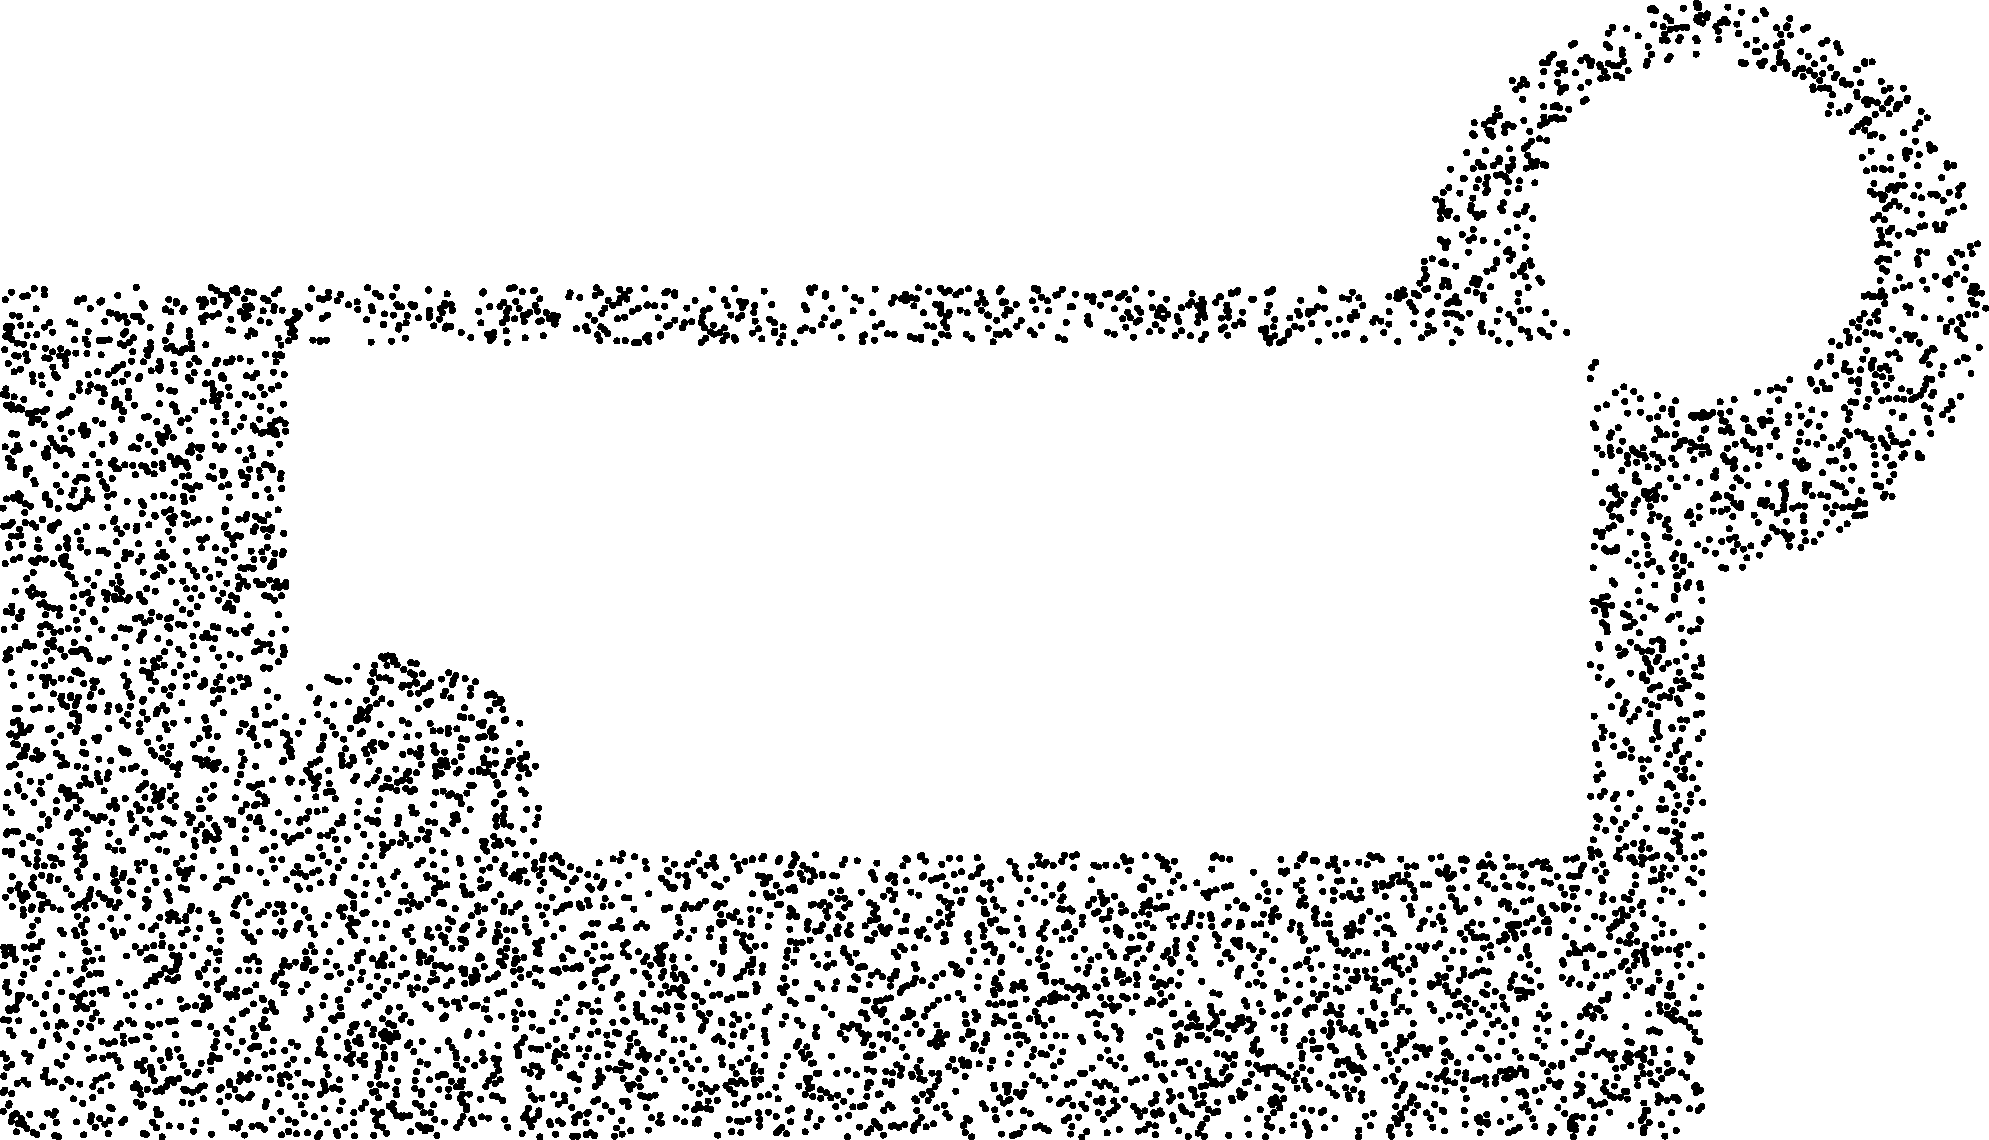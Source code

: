 unitsize(10cm);
dot((0.911099, 1.46191));
dot((0.426716, 1.00283));
dot((0.319162, 0.126426));
dot((1.90398, 0.0581675));
dot((0.866663, 1.41928));
dot((2.55145, 0.297922));
dot((1.72996, 0.447475));
dot((2.94401, 0.722374));
dot((1.58813, 0.47832));
dot((0.550132, 0.628704));
dot((0.212685, 0.178226));
dot((0.976641, 0.496785));
dot((0.010117, 1.36469));
dot((0.504843, 0.520187));
dot((2.99119, 1.99796));
dot((0.173922, 0.204707));
dot((1.88084, 0.0346964));
dot((0.0796256, 0.413965));
dot((0.00775528, 0.273421));
dot((2.17557, 0.341117));
dot((0.452526, 0.975071));
dot((1.23638, 1.45746));
dot((2.54955, 0.0989202));
dot((2.31792, 0.487411));
dot((1.11511, 0.494284));
dot((0.920168, 1.43832));
dot((2.67707, 0.139842));
dot((2.64835, 0.347667));
dot((1.18846, 0.353867));
dot((2.76175, 0.406638));
dot((1.92976, 0.0629309));
dot((2.5445, 0.0812207));
dot((0.245103, 0.884803));
dot((2.90307, 0.665138));
dot((1.11857, 0.369253));
dot((2.85949, 1.89723));
dot((0.451027, 0.621734));
dot((3.25832, 1.2772));
dot((2.7102, 0.217175));
dot((3.15253, 1.97276));
dot((0.51283, 0.465897));
dot((1.7941, 0.163776));
dot((0.352954, 0.881328));
dot((3.43394, 1.66629));
dot((0.40492, 0.017635));
dot((1.12554, 0.0734457));
dot((1.74971, 0.271816));
dot((3.33215, 1.677));
dot((1.87086, 0.423531));
dot((0.777308, 0.77804));
dot((2.71744, 1.71596));
dot((0.974712, 0.144003));
dot((0.198237, 0.948688));
dot((1.70634, 0.309461));
dot((0.0803608, 0.0965123));
dot((1.72693, 0.476473));
dot((1.03263, 0.463028));
dot((2.92905, 1.95839));
dot((1.93138, 0.264171));
dot((2.6012, 1.50349));
dot((0.428557, 1.31038));
dot((3.2757, 1.44219));
dot((1.77763, 1.45771));
dot((1.68226, 0.300864));
dot((3.29209, 1.79324));
dot((1.95423, 0.245026));
dot((0.250592, 1.26943));
dot((0.375928, 1.03923));
dot((0.034893, 0.0227813));
dot((0.690409, 0.459364));
dot((1.13428, 1.41023));
dot((2.04314, 1.46334));
dot((2.28867, 0.373083));
dot((1.29422, 0.397008));
dot((0.035442, 1.48262));
dot((0.492259, 1.14394));
dot((0.421346, 0.678667));
dot((0.536265, 0.646851));
dot((0.468661, 0.408931));
dot((2.3045, 0.328716));
dot((0.306677, 0.482656));
dot((0.443298, 0.159968));
dot((2.25691, 0.0116709));
dot((2.06466, 0.372128));
dot((3.35737, 1.74014));
dot((2.80991, 0.6938));
dot((0.205817, 0.271825));
dot((0.776594, 0.208512));
dot((2.14804, 0.306512));
dot((2.71759, 0.475707));
dot((0.800841, 0.568684));
dot((0.0929426, 1.34315));
dot((3.35925, 1.63423));
dot((1.66988, 0.0347736));
dot((0.137644, 0.534575));
dot((2.64542, 1.63372));
dot((0.899586, 0.517962));
dot((2.84345, 0.0900442));
dot((2.20197, 0.189928));
dot((0.12506, 0.933991));
dot((2.1298, 0.432589));
dot((2.87282, 0.166259));
dot((1.3972, 0.434696));
dot((1.6106, 0.280486));
dot((0.304888, 1.18585));
dot((1.9083, 0.331399));
dot((2.95697, 0.922603));
dot((1.32755, 0.0924717));
dot((2.65773, 1.70561));
dot((0.356003, 0.231825));
dot((1.05196, 0.116729));
dot((0.598895, 0.663209));
dot((0.368474, 0.683804));
dot((0.937157, 0.0302601));
dot((2.39009, 0.102057));
dot((2.2304, 0.112523));
dot((2.19858, 0.00470444));
dot((3.32493, 1.82455));
dot((0.969727, 0.473246));
dot((1.00468, 0.17824));
dot((1.74346, 0.377457));
dot((0.972686, 0.353732));
dot((1.42107, 0.380478));
dot((0.874737, 0.374891));
dot((0.67662, 0.847972));
dot((1.34519, 0.221014));
dot((1.50622, 0.110171));
dot((0.535203, 0.45956));
dot((0.0945514, 1.18447));
dot((2.05331, 0.406697));
dot((0.552992, 0.661568));
dot((0.19714, 0.593872));
dot((0.903536, 1.44317));
dot((0.691912, 0.138734));
dot((0.496543, 0.36308));
dot((2.95293, 0.329969));
dot((2.35162, 0.346009));
dot((0.352455, 1.05299));
dot((2.91131, 0.18899));
dot((0.698573, 1.42523));
dot((0.169975, 1.19033));
dot((0.658963, 0.634014));
dot((3.30373, 1.34455));
dot((2.99482, 0.969));
dot((3.25678, 1.40114));
dot((2.13715, 0.098888));
dot((2.93657, 0.216535));
dot((2.6212, 0.497695));
dot((3.07641, 1.21914));
dot((0.307221, 0.301723));
dot((0.791849, 0.380692));
dot((0.416566, 0.0703891));
dot((2.6528, 1.56159));
dot((0.121536, 1.20455));
dot((0.785903, 0.384843));
dot((0.310971, 0.103371));
dot((0.130308, 0.226868));
dot((0.377872, 1.49276));
dot((3.0031, 1.03465));
dot((2.56995, 0.236119));
dot((2.0723, 0.167992));
dot((0.0704313, 0.811451));
dot((0.248821, 0.772289));
dot((0.225087, 0.57002));
dot((1.22147, 1.47593));
dot((2.6648, 1.44208));
dot((1.2999, 1.47459));
dot((2.61428, 0.462036));
dot((2.38736, 0.41884));
dot((0.137561, 0.200643));
dot((0.146385, 0.676622));
dot((2.18781, 1.43466));
dot((1.1601, 1.41298));
dot((0.376985, 0.439367));
dot((2.07502, 1.43867));
dot((0.236348, 0.171908));
dot((1.74184, 0.449371));
dot((2.85072, 0.778291));
dot((0.371555, 0.787926));
dot((2.61069, 1.42059));
dot((2.04424, 0.107329));
dot((0.372897, 0.158752));
dot((1.6827, 0.434813));
dot((2.51551, 0.445198));
dot((2.95436, 0.302945));
dot((0.289956, 1.25123));
dot((0.876957, 0.765947));
dot((2.11798, 0.0739427));
dot((2.53533, 0.389283));
dot((2.52068, 0.492032));
dot((0.872335, 0.0711044));
dot((0.277515, 0.238406));
dot((1.44005, 0.112993));
dot((0.434348, 0.294076));
dot((0.205782, 0.754572));
dot((2.18385, 0.297645));
dot((0.738058, 0.410734));
dot((0.690917, 0.84186));
dot((1.64826, 0.197673));
dot((0.836948, 0.2326));
dot((0.669198, 0.614404));
dot((0.256866, 0.819196));
dot((2.72371, 1.75776));
dot((2.98715, 1.91025));
dot((0.267978, 0.673565));
dot((0.541459, 1.46177));
dot((1.41416, 0.138964));
dot((0.102499, 0.655239));
dot((1.91988, 0.312458));
dot((0.201106, 1.05012));
dot((0.352328, 0.656094));
dot((0.599753, 0.565229));
dot((1.39625, 1.40091));
dot((1.98499, 1.4549));
dot((2.84869, 1.87219));
dot((0.554747, 0.573816));
dot((0.584363, 0.762316));
dot((1.20728, 1.46229));
dot((2.82506, 1.87993));
dot((1.42035, 0.0338112));
dot((0.269083, 0.284058));
dot((2.51915, 0.265867));
dot((0.23443, 1.16849));
dot((2.83028, 0.953618));
dot((0.755493, 0.274947));
dot((2.06383, 0.309245));
dot((0.790741, 1.42949));
dot((0.496888, 0.311104));
dot((0.873404, 0.287717));
dot((2.88239, 1.19013));
dot((2.16301, 0.00308805));
dot((3.31954, 1.66018));
dot((2.4276, 0.386009));
dot((0.0962308, 0.131281));
dot((2.7843, 0.472491));
dot((2.72775, 0.366255));
dot((2.38181, 0.126356));
dot((0.493491, 1.02764));
dot((0.738845, 0.542292));
dot((1.87856, 0.378201));
dot((0.144207, 0.342659));
dot((0.751384, 1.49345));
dot((2.49308, 0.159038));
dot((2.70475, 1.7132));
dot((2.90266, 0.25783));
dot((2.53919, 0.0477032));
dot((1.81982, 1.49704));
dot((2.66436, 1.7829));
dot((0.994794, 0.143782));
dot((1.88734, 1.46467));
dot((0.990763, 0.157672));
dot((1.0011, 0.10805));
dot((3.42039, 1.34536));
dot((0.409654, 0.408362));
dot((0.306316, 1.47101));
dot((0.31895, 0.337415));
dot((0.209738, 0.961818));
dot((2.92395, 0.222052));
dot((0.351496, 1.47542));
dot((2.75045, 0.13055));
dot((0.987921, 0.368204));
dot((2.48241, 0.406979));
dot((0.837381, 0.284481));
dot((2.33494, 0.22024));
dot((0.492912, 0.26877));
dot((0.408249, 0.509469));
dot((1.86936, 1.49557));
dot((2.83346, 1.07416));
dot((0.0517873, 0.4451));
dot((0.85917, 0.752643));
dot((2.93609, 0.0646021));
dot((2.92113, 0.846644));
dot((0.843852, 1.43607));
dot((0.652376, 0.556158));
dot((2.0784, 0.200535));
dot((2.34762, 0.417428));
dot((2.41132, 0.195999));
dot((0.364826, 1.08925));
dot((2.05305, 1.47775));
dot((1.76486, 0.400504));
dot((2.86023, 0.852703));
dot((1.81259, 0.0412164));
dot((3.20715, 1.85036));
dot((1.12259, 0.103161));
dot((0.176309, 1.07608));
dot((0.7455, 0.260125));
dot((0.396794, 1.478));
dot((2.43755, 0.216477));
dot((1.95427, 0.326488));
dot((0.301733, 0.275822));
dot((3.3841, 1.80928));
dot((1.86481, 0.402541));
dot((1.23491, 1.44681));
dot((1.96155, 0.424526));
dot((0.159655, 0.754001));
dot((0.79358, 1.45808));
dot((2.35543, 0.470322));
dot((0.467022, 1.05851));
dot((3.05993, 1.04545));
dot((3.1813, 1.18161));
dot((3.431, 1.71088));
dot((0.0274761, 0.0235163));
dot((2.34713, 0.0777281));
dot((0.705257, 0.734807));
dot((0.112964, 1.05677));
dot((0.454627, 1.08914));
dot((0.930188, 0.0262033));
dot((0.986827, 0.4032));
dot((2.79783, 1.86096));
dot((2.96183, 0.790691));
dot((3.29161, 1.4857));
dot((0.146686, 0.30883));
dot((2.85187, 0.346037));
dot((0.457619, 0.623006));
dot((2.91846, 1.17891));
dot((0.19703, 0.473014));
dot((1.48315, 0.326814));
dot((0.483429, 1.23906));
dot((1.4621, 0.142947));
dot((0.112539, 0.142163));
dot((2.28804, 0.268732));
dot((0.152521, 0.944967));
dot((1.42298, 0.146242));
dot((2.18041, 0.293086));
dot((2.56367, 1.47286));
dot((2.90256, 1.02765));
dot((1.24447, 0.0633455));
dot((0.612783, 0.140591));
dot((0.14648, 0.857519));
dot((0.054365, 0.866161));
dot((1.1537, 0.314155));
dot((0.410071, 0.0836302));
dot((1.91231, 0.00966563));
dot((2.80576, 1.00392));
dot((0.3011, 1.23399));
dot((2.59706, 1.51492));
dot((0.541292, 0.226675));
dot((0.731803, 0.26318));
dot((0.230953, 1.21752));
dot((0.492142, 0.955002));
dot((0.833653, 0.293963));
dot((0.195865, 0.463512));
dot((0.0752541, 0.795751));
dot((1.9058, 0.168395));
dot((0.354157, 0.0674829));
dot((0.885017, 0.464609));
dot((2.0997, 0.107731));
dot((2.8831, 0.10413));
dot((2.87945, 0.741654));
dot((1.67395, 0.304676));
dot((0.379165, 1.28853));
dot((2.84089, 1.88954));
dot((0.844407, 0.377759));
dot((1.82588, 1.49322));
dot((0.0623171, 0.335289));
dot((0.680216, 0.171513));
dot((2.68235, 1.86563));
dot((0.0361739, 0.401138));
dot((0.684984, 0.764578));
dot((0.147182, 1.18545));
dot((0.427205, 1.15017));
dot((1.08365, 0.370908));
dot((0.0599077, 1.28051));
dot((0.482512, 1.36734));
dot((2.34513, 0.223196));
dot((2.1151, 1.40608));
dot((1.99807, 1.49577));
dot((0.543948, 0.657654));
dot((0.00483072, 0.320737));
dot((2.35127, 1.41422));
dot((2.65906, 0.0353755));
dot((1.93939, 0.0675517));
dot((2.16659, 0.443119));
dot((0.127494, 0.747164));
dot((0.566043, 0.706869));
dot((2.6718, 0.258751));
dot((2.68719, 0.0575564));
dot((0.359256, 0.536954));
dot((2.33811, 0.479442));
dot((0.0433449, 1.36965));
dot((2.23627, 1.40873));
dot((1.46635, 0.306819));
dot((2.86355, 0.19496));
dot((1.80359, 0.0931633));
dot((0.188532, 0.0528681));
dot((2.07168, 1.44752));
dot((1.83682, 0.479741));
dot((2.14339, 0.0617764));
dot((2.9453, 0.432761));
dot((3.46688, 1.45087));
dot((3.2044, 1.25392));
dot((0.197851, 0.880914));
dot((2.94718, 0.360948));
dot((2.61058, 0.224869));
dot((1.30162, 0.250625));
dot((0.371795, 1.31874));
dot((0.12849, 0.509537));
dot((0.364205, 1.16543));
dot((1.51673, 1.41222));
dot((0.0760718, 1.12822));
dot((2.32309, 0.0941723));
dot((1.73233, 0.16604));
dot((2.85525, 0.300994));
dot((2.26337, 0.217649));
dot((2.38185, 0.319522));
dot((0.0351724, 0.417978));
dot((3.08835, 1.24258));
dot((0.586874, 0.596617));
dot((1.03188, 0.232468));
dot((0.0764551, 1.13305));
dot((0.225984, 1.0289));
dot((0.461474, 0.207625));
dot((0.283027, 1.03195));
dot((0.857999, 0.0995408));
dot((2.79253, 0.307548));
dot((2.69408, 1.40969));
dot((0.380488, 1.29932));
dot((0.127131, 0.405696));
dot((3.39483, 1.2679));
dot((0.915437, 0.166651));
dot((0.120662, 0.0979493));
dot((1.36562, 0.0074134));
dot((0.539333, 1.4646));
dot((2.99716, 0.466539));
dot((2.73271, 0.126468));
dot((0.432857, 1.41282));
dot((0.528464, 0.626055));
dot((3.2739, 1.33602));
dot((1.16505, 0.149524));
dot((0.762387, 0.0310866));
dot((2.3736, 0.074208));
dot((1.61303, 0.12284));
dot((0.868995, 0.765201));
dot((2.54216, 0.0449252));
dot((0.891014, 0.654622));
dot((1.26606, 0.441972));
dot((2.71924, 0.160603));
dot((2.364, 0.424833));
dot((3.09941, 1.02662));
dot((0.135176, 1.16347));
dot((0.274938, 0.604069));
dot((0.332125, 0.949855));
dot((0.451649, 0.159891));
dot((0.82757, 0.644941));
dot((0.902864, 0.306333));
dot((1.14115, 0.0707867));
dot((0.0666468, 0.668553));
dot((0.375271, 0.650177));
dot((2.92061, 0.290629));
dot((0.815221, 0.28794));
dot((0.118568, 0.57198));
dot((2.86258, 0.138993));
dot((0.152151, 0.879951));
dot((1.34287, 0.495566));
dot((0.665499, 0.0924325));
dot((1.38212, 0.265698));
dot((2.66169, 0.275776));
dot((2.15522, 0.145072));
dot((0.630849, 0.754105));
dot((2.88555, 1.15564));
dot((0.44593, 1.24715));
dot((0.505516, 0.301536));
dot((0.734229, 0.021247));
dot((0.333255, 1.40005));
dot((0.772425, 1.46123));
dot((2.90837, 0.0977424));
dot((3.14164, 1.11413));
dot((2.09763, 0.0845434));
dot((0.672522, 0.688098));
dot((2.87046, 0.492068));
dot((1.37511, 0.199313));
dot((0.8581, 0.656628));
dot((0.66774, 0.693737));
dot((0.749285, 0.457908));
dot((1.81938, 0.154353));
dot((0.808883, 0.0884724));
dot((3.31367, 1.86213));
dot((2.15771, 0.322989));
dot((1.37453, 0.0165831));
dot((2.96504, 1.01667));
dot((0.33788, 1.34814));
dot((0.81154, 0.0755935));
dot((2.11388, 1.45882));
dot((0.951881, 0.391483));
dot((0.342345, 1.14896));
dot((0.0275333, 0.249891));
dot((0.113708, 0.759329));
dot((0.407459, 0.394249));
dot((0.806537, 0.598902));
dot((2.92075, 1.19876));
dot((0.537121, 0.268878));
dot((2.99765, 0.946687));
dot((2.04333, 0.253448));
dot((0.310365, 0.904894));
dot((0.447899, 0.555883));
dot((2.36149, 0.451994));
dot((2.51809, 0.23368));
dot((0.558851, 1.47901));
dot((0.412909, 0.948301));
dot((2.63526, 1.69664));
dot((0.831154, 0.0238608));
dot((0.389195, 0.748398));
dot((1.72246, 0.129131));
dot((0.270677, 0.0807891));
dot((1.38418, 0.142796));
dot((2.31462, 0.229103));
dot((0.263155, 0.924956));
dot((1.13942, 0.282287));
dot((0.0263033, 0.538651));
dot((0.567485, 0.0498007));
dot((0.718608, 0.629028));
dot((1.024, 0.268845));
dot((1.52871, 0.268669));
dot((0.355425, 1.47686));
dot((0.165054, 0.289172));
dot((3.43877, 1.29035));
dot((0.470511, 0.952948));
dot((0.19306, 0.554827));
dot((0.964185, 1.44321));
dot((1.07426, 0.0452036));
dot((2.95259, 0.648733));
dot((1.30477, 1.46311));
dot((0.316595, 0.491632));
dot((0.23982, 1.04667));
dot((2.80621, 1.25844));
dot((1.57738, 0.127332));
dot((2.8993, 1.89075));
dot((3.33038, 1.18446));
dot((1.97061, 0.172871));
dot((0.429228, 1.19437));
dot((0.207442, 1.39919));
dot((1.09232, 0.368528));
dot((0.231401, 0.199458));
dot((3.22674, 1.40288));
dot((2.50524, 0.158673));
dot((3.30105, 1.68174));
dot((2.7784, 0.0928895));
dot((2.91028, 1.09889));
dot((1.6784, 0.463043));
dot((0.947857, 1.47848));
dot((0.155805, 0.621785));
dot((1.24705, 0.218463));
dot((2.59593, 0.202206));
dot((2.97076, 0.73547));
dot((2.87492, 1.21424));
dot((2.90345, 1.13738));
dot((3.29629, 1.35652));
dot((3.18855, 1.33598));
dot((0.311103, 0.860548));
dot((2.99279, 0.65823));
dot((0.0611626, 1.0406));
dot((1.37055, 1.40094));
dot((2.38554, 1.45524));
dot((0.783877, 0.44486));
dot((0.0294867, 1.44767));
dot((0.292296, 0.428014));
dot((2.9381, 0.835965));
dot((3.33268, 1.60345));
dot((0.317386, 1.38867));
dot((0.685791, 0.120119));
dot((2.53595, 1.58288));
dot((0.581768, 0.609087));
dot((0.186867, 0.845015));
dot((0.0666912, 0.543297));
dot((1.01749, 0.471577));
dot((1.81648, 1.47485));
dot((3.27248, 1.24384));
dot((0.912657, 0.23547));
dot((0.148616, 0.226619));
dot((1.15988, 0.0384972));
dot((2.61256, 0.333413));
dot((0.619281, 0.628877));
dot((1.60463, 0.107124));
dot((1.04369, 0.00229445));
dot((3.41252, 1.66107));
dot((2.0073, 0.355499));
dot((0.254058, 0.267062));
dot((3.40939, 1.51866));
dot((0.724593, 0.413484));
dot((2.28341, 0.478185));
dot((2.99579, 0.845138));
dot((1.93741, 0.246069));
dot((1.22777, 0.499591));
dot((2.05273, 0.483836));
dot((1.86599, 0.438427));
dot((2.90591, 0.746335));
dot((2.59803, 0.235662));
dot((0.432816, 0.807051));
dot((0.320059, 1.09996));
dot((2.02279, 0.331565));
dot((0.172551, 0.565615));
dot((2.33889, 1.43531));
dot((0.486265, 1.40929));
dot((0.285275, 1.02277));
dot((0.131672, 1.47317));
dot((0.439544, 0.711517));
dot((2.66841, 0.113051));
dot((2.40712, 0.281186));
dot((2.46157, 0.298136));
dot((0.375515, 1.3641));
dot((2.11917, 0.430497));
dot((3.27028, 1.09644));
dot((0.0890017, 1.35805));
dot((2.35154, 0.341635));
dot((3.32281, 1.32642));
dot((0.475316, 1.01041));
dot((0.399495, 1.47509));
dot((1.12926, 0.117631));
dot((1.51282, 0.0531158));
dot((0.372107, 0.620913));
dot((2.82198, 1.11889));
dot((1.34318, 1.49234));
dot((2.87846, 0.321585));
dot((0.493196, 1.45847));
dot((0.247206, 0.822547));
dot((0.115286, 1.03895));
dot((0.781445, 0.470996));
dot((0.275288, 1.23798));
dot((2.5395, 0.169223));
dot((0.745331, 0.0107527));
dot((0.198215, 1.23192));
dot((0.0906451, 0.890489));
dot((0.0846993, 1.2326));
dot((3.36455, 1.50208));
dot((2.60782, 0.45169));
dot((0.144024, 1.23807));
dot((2.46135, 0.462257));
dot((2.07447, 0.267808));
dot((2.66682, 0.0116104));
dot((1.99958, 0.286335));
dot((2.87007, 0.342824));
dot((0.0605153, 0.958178));
dot((1.84617, 0.323824));
dot((0.165001, 0.218917));
dot((1.62164, 0.496955));
dot((3.25731, 1.41072));
dot((0.281482, 0.355247));
dot((2.64407, 0.168539));
dot((0.129556, 1.38296));
dot((0.0624871, 0.382574));
dot((0.669494, 0.445639));
dot((2.80848, 0.928581));
dot((0.285017, 0.534891));
dot((0.173648, 0.0813705));
dot((1.43515, 0.193732));
dot((1.7485, 0.325767));
dot((1.53929, 1.42892));
dot((0.672385, 0.322149));
dot((1.86456, 0.059004));
dot((2.24385, 0.214399));
dot((0.0895261, 0.876345));
dot((0.463688, 0.506956));
dot((2.75338, 1.88271));
dot((0.452097, 0.563453));
dot((2.97914, 1.27202));
dot((2.84552, 0.120906));
dot((0.110661, 0.658657));
dot((3.2845, 1.89361));
dot((0.0337618, 0.2734));
dot((1.69489, 0.0205007));
dot((2.66483, 1.51953));
dot((2.57826, 0.0465344));
dot((0.630387, 0.135644));
dot((1.88212, 0.402396));
dot((2.5661, 0.114377));
dot((0.377649, 0.294661));
dot((0.355765, 0.0903003));
dot((1.47529, 0.392145));
dot((0.818267, 0.0479087));
dot((2.10872, 0.00705906));
dot((2.51304, 1.41822));
dot((1.88391, 0.0053408));
dot((2.74654, 1.89269));
dot((1.30629, 0.17814));
dot((0.577975, 0.283654));
dot((0.69654, 0.552434));
dot((2.29604, 0.349507));
dot((0.656556, 0.832259));
dot((1.1367, 0.317934));
dot((1.576, 0.284601));
dot((2.6995, 0.385022));
dot((2.96191, 0.113163));
dot((0.392926, 0.0438329));
dot((1.16844, 1.48899));
dot((2.80369, 0.26844));
dot((2.30209, 0.0179942));
dot((0.928641, 0.085534));
dot((0.495819, 0.85057));
dot((1.65696, 0.481183));
dot((2.86666, 1.27697));
dot((2.82891, 1.29143));
dot((2.67438, 1.48858));
dot((2.08372, 0.439607));
dot((3.28382, 1.24116));
dot((2.6298, 0.476191));
dot((0.245743, 1.18397));
dot((1.64515, 1.40117));
dot((2.44527, 0.443215));
dot((0.0656344, 0.939742));
dot((0.508907, 0.680751));
dot((0.791005, 0.774622));
dot((0.400204, 0.0975489));
dot((2.73489, 1.81712));
dot((0.951084, 0.115198));
dot((2.19739, 0.130108));
dot((1.67012, 0.491743));
dot((1.70446, 0.125456));
dot((0.752882, 1.45832));
dot((0.730735, 0.800599));
dot((2.32196, 0.140414));
dot((0.13089, 0.820174));
dot((0.989505, 0.407149));
dot((0.441353, 1.2019));
dot((0.702943, 0.0373702));
dot((2.91122, 1.20475));
dot((0.286822, 1.40502));
dot((2.70833, 0.365396));
dot((2.1977, 0.0974503));
dot((1.75798, 1.4914));
dot((2.30767, 0.117211));
dot((0.976809, 0.172311));
dot((0.58089, 0.20875));
dot((2.62425, 0.481811));
dot((2.80739, 0.742674));
dot((1.26055, 0.0648361));
dot((1.61265, 0.0469901));
dot((1.66788, 0.388105));
dot((0.684512, 0.805262));
dot((0.408361, 1.24484));
dot((0.593999, 0.0843628));
dot((3.436, 1.54906));
dot((0.304044, 1.15438));
dot((0.225564, 0.759691));
dot((0.37417, 0.879352));
dot((0.0857125, 0.754893));
dot((0.402831, 1.44251));
dot((2.17345, 1.43181));
dot((1.12775, 0.376126));
dot((2.5218, 1.54898));
dot((0.441916, 0.616542));
dot((2.367, 1.41606));
dot((1.64222, 1.42912));
dot((0.434034, 1.00549));
dot((0.0331145, 0.0327018));
dot((2.54967, 0.456273));
dot((1.19899, 1.42744));
dot((1.42295, 0.0443249));
dot((2.86647, 0.389977));
dot((2.59909, 1.67439));
dot((2.99481, 0.082812));
dot((2.347, 0.490416));
dot((0.28127, 0.337277));
dot((0.0910794, 0.0976665));
dot((0.394664, 1.36681));
dot((2.9354, 0.54088));
dot((2.15232, 0.219101));
dot((0.151725, 0.326693));
dot((0.663908, 0.417096));
dot((0.441587, 1.33934));
dot((2.89187, 0.856761));
dot((2.82527, 0.211354));
dot((0.236937, 1.0778));
dot((3.05504, 1.19463));
dot((3.06853, 1.8945));
dot((0.844801, 0.316087));
dot((1.6459, 1.46877));
dot((1.75191, 0.0339045));
dot((0.809147, 0.67154));
dot((2.8712, 0.606543));
dot((0.42558, 1.26875));
dot((2.54269, 0.365401));
dot((2.05821, 0.0635054));
dot((0.334634, 0.563145));
dot((0.496261, 0.664832));
dot((2.54959, 1.6251));
dot((0.191452, 1.45326));
dot((0.200811, 0.57978));
dot((0.527434, 0.257391));
dot((2.53617, 1.61972));
dot((1.55304, 0.154652));
dot((2.20691, 0.199141));
dot((0.839348, 0.314447));
dot((1.00584, 0.00131844));
dot((1.39518, 0.483571));
dot((0.904147, 0.499145));
dot((1.00062, 0.409984));
dot((3.02142, 1.1638));
dot((0.615402, 0.298775));
dot((3.43463, 1.51385));
dot((1.70925, 0.459229));
dot((2.98896, 1.99297));
dot((2.50793, 1.54458));
dot((0.621762, 0.105672));
dot((0.147826, 1.07649));
dot((1.75028, 0.0477946));
dot((0.150557, 0.542606));
dot((2.50886, 1.49485));
dot((1.66911, 0.124151));
dot((0.669962, 0.20832));
dot((2.99946, 0.713341));
dot((2.89321, 0.414165));
dot((0.159578, 0.804719));
dot((1.01909, 0.297399));
dot((0.139774, 0.277913));
dot((0.805394, 0.227612));
dot((3.30938, 1.62579));
dot((1.32667, 0.125899));
dot((3.29427, 1.7658));
dot((0.244475, 1.43847));
dot((0.0966737, 1.33967));
dot((2.28742, 1.44954));
dot((1.03995, 0.221603));
dot((0.0166521, 0.924974));
dot((0.157013, 0.948667));
dot((0.76044, 0.586654));
dot((0.718595, 0.166155));
dot((3.22927, 1.1532));
dot((2.96527, 1.02428));
dot((3.1211, 1.1126));
dot((2.76496, 0.0255815));
dot((0.420474, 1.00382));
dot((0.339293, 0.200125));
dot((2.99246, 0.912927));
dot((3.15053, 1.25962));
dot((2.64059, 1.72426));
dot((2.0596, 0.430606));
dot((0.51229, 0.526782));
dot((0.310968, 0.319622));
dot((2.75497, 0.167635));
dot((1.77535, 1.41566));
dot((0.776367, 0.413557));
dot((2.03468, 0.187418));
dot((2.47461, 0.0513306));
dot((2.79442, 0.21807));
dot((0.787199, 0.818869));
dot((1.81987, 1.41527));
dot((2.5275, 0.0847234));
dot((2.93601, 0.250276));
dot((1.84447, 0.0112076));
dot((1.10708, 0.16057));
dot((1.52486, 0.209188));
dot((1.74218, 0.340369));
dot((0.125445, 0.952768));
dot((0.28857, 1.0244));
dot((0.759485, 0.289176));
dot((1.45369, 0.299555));
dot((0.887399, 0.317906));
dot((0.110559, 0.197567));
dot((2.59929, 1.48955));
dot((3.06621, 1.11013));
dot((1.60617, 0.270628));
dot((2.86017, 0.751245));
dot((0.766355, 0.00246753));
dot((0.258653, 0.176585));
dot((2.31897, 0.156845));
dot((0.473384, 1.18324));
dot((0.638236, 0.130274));
dot((1.66035, 1.43646));
dot((3.31146, 1.59994));
dot((2.81852, 0.828852));
dot((0.381867, 0.992876));
dot((2.00757, 1.45478));
dot((3.30267, 1.45025));
dot((3.40789, 1.74325));
dot((2.89787, 0.309487));
dot((3.38101, 1.73314));
dot((2.66937, 0.201015));
dot((2.04762, 0.102737));
dot((2.78117, 0.460865));
dot((3.30798, 1.54401));
dot((2.65284, 0.352166));
dot((2.80144, 0.601132));
dot((2.65087, 1.69392));
dot((0.733826, 0.406716));
dot((2.31213, 0.277903));
dot((1.24635, 1.46133));
dot((0.235312, 0.545422));
dot((0.686055, 0.710367));
dot((0.156039, 0.192852));
dot((1.82798, 0.235764));
dot((2.65653, 0.476571));
dot((0.19119, 0.385166));
dot((2.4001, 0.142061));
dot((0.323163, 0.382218));
dot((2.36009, 0.256455));
dot((2.87189, 0.873154));
dot((0.428169, 0.728026));
dot((2.46824, 0.22942));
dot((0.372882, 0.382292));
dot((2.1576, 0.441276));
dot((0.53407, 0.0961652));
dot((0.539272, 0.492923));
dot((1.50029, 1.45712));
dot((0.252771, 0.624));
dot((2.25917, 0.183758));
dot((0.126332, 1.14121));
dot((0.177609, 1.31996));
dot((0.435899, 0.563535));
dot((1.52832, 0.145833));
dot((3.3043, 1.18685));
dot((0.186407, 0.512009));
dot((0.83414, 0.802998));
dot((0.544051, 0.368697));
dot((2.47192, 0.420665));
dot((2.29628, 0.100182));
dot((1.08866, 1.49568));
dot((1.92633, 0.394723));
dot((2.5401, 0.17234));
dot((0.679567, 0.27523));
dot((1.5416, 0.223006));
dot((0.854726, 0.683546));
dot((2.03486, 0.0753545));
dot((2.01633, 0.105061));
dot((1.11874, 0.225164));
dot((0.837846, 0.489701));
dot((0.167969, 0.557817));
dot((0.655205, 0.628867));
dot((2.91101, 1.01565));
dot((1.82836, 0.495418));
dot((2.40441, 0.0369207));
dot((0.460301, 0.192517));
dot((1.94422, 0.277319));
dot((1.89697, 0.26576));
dot((3.31197, 1.35622));
dot((0.688195, 1.48336));
dot((1.81607, 0.142233));
dot((3.20025, 1.22239));
dot((1.46784, 0.261711));
dot((0.0512411, 1.25958));
dot((0.882748, 0.753692));
dot((3.17683, 1.09569));
dot((2.86119, 0.0805922));
dot((2.21451, 0.0868798));
dot((1.0754, 0.162301));
dot((1.49016, 0.118113));
dot((2.81897, 0.321587));
dot((3.14282, 1.14171));
dot((1.1682, 1.46559));
dot((3.2369, 1.14876));
dot((3.14764, 1.88479));
dot((3.3873, 1.51111));
dot((0.650948, 0.803227));
dot((3.14636, 1.95666));
dot((0.904324, 0.328526));
dot((0.783983, 0.6574));
dot((0.446916, 0.268232));
dot((2.89368, 0.65053));
dot((0.0121621, 0.222746));
dot((2.96439, 0.667257));
dot((1.51931, 0.166104));
dot((1.87978, 0.0683588));
dot((0.175257, 0.371631));
dot((0.680203, 0.848618));
dot((1.68945, 0.287103));
dot((2.90694, 0.826217));
dot((2.55837, 0.328542));
dot((1.05781, 0.104417));
dot((1.71514, 0.220152));
dot((2.26809, 1.41585));
dot((0.461393, 0.600119));
dot((2.90906, 0.492335));
dot((0.223663, 0.783179));
dot((1.45776, 0.352046));
dot((0.582101, 0.0858545));
dot((2.58458, 0.24334));
dot((2.67006, 0.375253));
dot((0.791945, 0.275521));
dot((2.8357, 0.0735104));
dot((0.54582, 0.491289));
dot((0.167696, 1.35015));
dot((1.14433, 0.268809));
dot((1.33974, 0.291128));
dot((2.1631, 0.105778));
dot((0.401508, 0.850789));
dot((0.186331, 1.34489));
dot((0.470642, 1.24455));
dot((3.26032, 1.29677));
dot((0.354217, 0.458472));
dot((1.9864, 0.277187));
dot((0.362288, 0.307136));
dot((0.0164101, 1.2399));
dot((1.80996, 0.308094));
dot((2.5001, 1.50625));
dot((1.37244, 0.431996));
dot((2.09778, 0.39496));
dot((1.75869, 0.0690124));
dot((1.96808, 0.294091));
dot((2.63574, 1.54221));
dot((3.26958, 1.88374));
dot((1.13538, 0.0517508));
dot((1.72827, 1.47783));
dot((1.56714, 0.461287));
dot((2.64984, 0.357346));
dot((2.85213, 1.21081));
dot((0.356269, 0.798764));
dot((3.42981, 1.71735));
dot((2.48623, 0.0709453));
dot((0.719688, 0.819223));
dot((1.27375, 1.47702));
dot((2.6492, 0.194413));
dot((1.92861, 0.264982));
dot((2.97644, 1.10283));
dot((2.28778, 0.408903));
dot((0.273589, 1.02381));
dot((0.812273, 0.0362193));
dot((1.74624, 0.135079));
dot((0.781125, 0.213619));
dot((2.8302, 0.891036));
dot((2.1364, 0.19851));
dot((0.442718, 1.48915));
dot((1.77007, 1.42096));
dot((2.71353, 0.40495));
dot((0.644101, 0.622579));
dot((0.0158108, 1.42967));
dot((1.66439, 0.443897));
dot((0.94448, 0.563832));
dot((0.55437, 0.766051));
dot((0.0225799, 0.756089));
dot((2.45513, 0.314884));
dot((0.658366, 0.0810945));
dot((1.1716, 1.43013));
dot((1.66714, 0.245993));
dot((0.16044, 0.912575));
dot((2.48917, 0.0690853));
dot((1.0019, 0.477116));
dot((0.989487, 0.458964));
dot((1.32247, 0.428821));
dot((2.90861, 1.90959));
dot((0.228922, 0.450122));
dot((0.940714, 0.551085));
dot((0.367329, 0.597705));
dot((2.16735, 0.314739));
dot((1.69166, 0.417938));
dot((0.513734, 1.44172));
dot((0.91245, 0.656194));
dot((0.478063, 1.34912));
dot((0.386813, 1.33946));
dot((0.971267, 1.4499));
dot((0.830948, 0.23143));
dot((1.50897, 0.191873));
dot((1.79453, 0.456223));
dot((1.45525, 0.387866));
dot((0.222299, 1.31574));
dot((0.251018, 0.906956));
dot((1.54744, 0.0166172));
dot((1.59448, 0.141706));
dot((0.301798, 0.730304));
dot((2.39248, 1.48003));
dot((2.92655, 0.103363));
dot((3.35026, 1.19932));
dot((0.0523383, 0.405826));
dot((1.63256, 0.0648015));
dot((0.557552, 0.773358));
dot((1.33568, 0.0308606));
dot((2.96356, 0.55096));
dot((2.51634, 0.401938));
dot((3.12891, 1.9246));
dot((2.94616, 0.617123));
dot((1.73782, 1.45009));
dot((2.30793, 0.297817));
dot((0.274197, 0.879113));
dot((0.335294, 0.0788256));
dot((2.22922, 1.41007));
dot((2.96597, 0.635688));
dot((0.88433, 1.4725));
dot((2.24759, 0.215347));
dot((0.283145, 1.23552));
dot((2.69048, 1.4206));
dot((2.1422, 0.147237));
dot((2.79697, 0.161116));
dot((1.41566, 0.0749372));
dot((0.202961, 0.134975));
dot((0.902398, 0.219415));
dot((1.83537, 0.368358));
dot((1.69774, 0.107253));
dot((2.53213, 0.468518));
dot((0.953705, 1.41341));
dot((2.43696, 0.272678));
dot((3.32752, 1.35286));
dot((0.66594, 0.727292));
dot((2.94424, 1.28147));
dot((1.69839, 0.216085));
dot((0.241956, 0.728917));
dot((0.379224, 0.381623));
dot((1.73994, 0.235255));
dot((2.82122, 0.72304));
dot((0.024502, 1.2395));
dot((0.798442, 0.402794));
dot((2.38639, 0.276077));
dot((0.704062, 0.207845));
dot((2.77666, 0.492305));
dot((0.1622, 0.408902));
dot((1.96609, 0.283311));
dot((2.54356, 0.0107325));
dot((1.08473, 0.243483));
dot((1.67608, 0.137046));
dot((0.270329, 0.802715));
dot((2.5357, 0.464644));
dot((3.27126, 1.83492));
dot((2.49252, 0.140349));
dot((1.9737, 0.40972));
dot((0.341236, 0.0284894));
dot((0.0127227, 0.846395));
dot((2.99557, 1.97893));
dot((2.06042, 0.313412));
dot((1.89124, 0.317937));
dot((0.489873, 1.16114));
dot((0.265831, 0.156471));
dot((0.0985019, 0.172445));
dot((0.0895687, 0.478178));
dot((2.99803, 0.371236));
dot((0.0800494, 1.20278));
dot((0.651092, 0.558709));
dot((1.57326, 0.459937));
dot((2.48043, 0.0194664));
dot((2.92539, 0.068026));
dot((0.426728, 0.00362451));
dot((1.08808, 0.251169));
dot((2.10668, 0.194261));
dot((0.816816, 0.540332));
dot((0.669349, 0.0434338));
dot((0.481946, 1.24499));
dot((0.103021, 1.25007));
dot((0.0292276, 0.445708));
dot((1.66982, 1.45504));
dot((1.5363, 0.394991));
dot((1.19488, 0.214301));
dot((0.488665, 1.22229));
dot((1.08966, 1.47964));
dot((0.246252, 1.4701));
dot((0.0832386, 1.43691));
dot((2.82012, 1.05887));
dot((1.00692, 0.111252));
dot((0.619719, 0.403918));
dot((1.00537, 0.449927));
dot((3.31985, 1.6178));
dot((0.0426868, 0.985044));
dot((1.38322, 0.316704));
dot((3.04199, 1.13189));
dot((0.239018, 1.21465));
dot((0.120545, 0.806566));
dot((2.10692, 0.448302));
dot((2.09837, 0.33196));
dot((0.298098, 1.39484));
dot((2.02818, 0.280691));
dot((2.34204, 0.20132));
dot((2.91163, 0.472549));
dot((0.326243, 0.114646));
dot((0.754622, 0.768672));
dot((0.0609906, 0.489574));
dot((2.87742, 1.31517));
dot((2.89526, 0.320403));
dot((0.517031, 0.308685));
dot((1.17212, 0.229925));
dot((0.594912, 0.242676));
dot((2.25587, 0.0841872));
dot((0.250942, 0.484578));
dot((0.770671, 0.41305));
dot((0.0364591, 0.0239913));
dot((0.337321, 0.495014));
dot((2.58768, 0.219857));
dot((1.17721, 0.440448));
dot((0.255364, 0.084076));
dot((1.93341, 0.318867));
dot((2.61633, 1.6656));
dot((2.07931, 1.46287));
dot((0.208958, 0.898145));
dot((2.52103, 1.45626));
dot((2.48994, 0.253409));
dot((2.9255, 0.463163));
dot((2.90138, 1.01032));
dot((1.16935, 0.266491));
dot((2.63034, 1.5312));
dot((1.51993, 0.241342));
dot((3.06084, 1.11235));
dot((2.55183, 0.214487));
dot((0.24797, 0.00672311));
dot((0.951519, 0.346887));
dot((0.0176326, 0.323572));
dot((2.7752, 0.324692));
dot((0.0153047, 1.29132));
dot((0.188185, 0.143663));
dot((3.13, 1.10064));
dot((3.11472, 1.05599));
dot((2.99526, 0.909949));
dot((1.73848, 1.42658));
dot((0.521138, 0.112769));
dot((0.0325901, 0.722165));
dot((2.30479, 0.0836705));
dot((2.99824, 0.501472));
dot((1.54792, 0.0761218));
dot((0.134524, 0.742638));
dot((0.409965, 0.501155));
dot((2.09831, 1.48757));
dot((2.28415, 1.45674));
dot((0.858517, 0.207066));
dot((0.27614, 0.844781));
dot((0.688986, 0.0589449));
dot((0.0617751, 0.502083));
dot((2.95802, 0.513777));
dot((2.39511, 0.363385));
dot((1.12204, 0.211585));
dot((0.455229, 1.3228));
dot((3.03324, 1.26414));
dot((2.05924, 0.384397));
dot((0.329286, 1.36254));
dot((1.61877, 0.182943));
dot((0.0956143, 1.21662));
dot((0.534267, 0.326537));
dot((0.205576, 0.413375));
dot((2.813, 0.630601));
dot((2.99086, 1.27266));
dot((1.96802, 0.23103));
dot((0.492443, 1.37809));
dot((2.72196, 1.45425));
dot((2.78709, 0.150038));
dot((1.37128, 0.491347));
dot((1.2965, 0.480744));
dot((3.31455, 1.49252));
dot((0.698053, 1.4643));
dot((0.12319, 1.30608));
dot((0.0137647, 0.435503));
dot((2.75015, 1.84995));
dot((1.7615, 1.49685));
dot((0.356464, 0.296173));
dot((3.24054, 1.39581));
dot((1.38336, 0.463373));
dot((0.368975, 1.32911));
dot((1.92359, 1.48259));
dot((2.70501, 0.139882));
dot((0.6078, 0.166279));
dot((0.197931, 0.464888));
dot((1.77367, 0.129749));
dot((1.25631, 0.172204));
dot((1.20107, 0.402787));
dot((2.70446, 0.363064));
dot((2.67437, 1.67262));
dot((2.45239, 0.10677));
dot((0.359827, 0.269546));
dot((3.20753, 1.13255));
dot((2.72986, 0.44788));
dot((2.86765, 1.01628));
dot((1.77698, 0.485952));
dot((1.97603, 0.27203));
dot((1.05543, 1.42924));
dot((1.61186, 0.297223));
dot((1.3268, 1.46654));
dot((0.313354, 0.242751));
dot((2.8474, 1.13314));
dot((0.74992, 0.524292));
dot((0.172665, 0.259204));
dot((2.65431, 0.330138));
dot((2.98349, 1.19458));
dot((1.15116, 0.0739657));
dot((2.3247, 0.156715));
dot((0.851412, 0.52077));
dot((1.3733, 0.108279));
dot((3.33408, 1.42524));
dot((1.03935, 0.376774));
dot((1.2964, 0.0282729));
dot((2.65555, 1.71086));
dot((3.05469, 1.18204));
dot((2.21952, 0.15134));
dot((0.0325041, 1.43163));
dot((1.01285, 0.189124));
dot((0.81572, 0.244481));
dot((2.59592, 1.76659));
dot((2.77617, 0.0734272));
dot((1.90174, 0.175947));
dot((2.93689, 0.49619));
dot((2.69535, 0.275634));
dot((0.719966, 0.202334));
dot((2.37551, 0.0672644));
dot((2.15016, 1.44464));
dot((0.594799, 0.0472511));
dot((0.24841, 0.0572928));
dot((3.39551, 1.38478));
dot((0.391385, 1.1736));
dot((0.783293, 0.266595));
dot((0.0633777, 1.26583));
dot((0.470814, 0.827163));
dot((0.129966, 0.911864));
dot((2.28961, 0.491013));
dot((0.501601, 0.710556));
dot((0.751935, 0.79523));
dot((1.09571, 0.205521));
dot((0.460261, 1.01926));
dot((0.781769, 0.786754));
dot((0.887324, 0.736417));
dot((0.136119, 0.619954));
dot((0.0172084, 0.459534));
dot((0.475656, 0.489107));
dot((0.143306, 0.00374695));
dot((1.37655, 1.41303));
dot((0.708946, 0.215275));
dot((3.40706, 1.38888));
dot((1.56596, 0.26643));
dot((1.04394, 1.44066));
dot((2.53633, 1.63271));
dot((0.431164, 0.808402));
dot((0.120733, 0.77909));
dot((3.1618, 1.19144));
dot((0.309775, 1.1971));
dot((0.0987136, 0.000847834));
dot((0.878257, 0.515046));
dot((1.694, 0.243312));
dot((0.276845, 0.199376));
dot((1.10817, 0.0113145));
dot((2.24354, 0.123659));
dot((1.66811, 0.404465));
dot((0.285374, 0.789259));
dot((0.325057, 0.436718));
dot((0.626859, 1.45969));
dot((2.04276, 0.233781));
dot((0.221908, 0.206344));
dot((0.26715, 1.12987));
dot((3.09704, 1.91473));
dot((0.575405, 0.485041));
dot((1.97975, 0.0660492));
dot((2.56486, 1.45118));
dot((2.0743, 0.168591));
dot((1.77721, 0.0665036));
dot((2.70353, 0.0825205));
dot((1.70362, 0.131435));
dot((2.89021, 0.0292618));
dot((1.7873, 0.00517097));
dot((0.991096, 0.0733601));
dot((1.12776, 0.213066));
dot((3.40395, 1.39163));
dot((2.9927, 1.96729));
dot((0.27444, 1.23945));
dot((0.290399, 0.718253));
dot((3.09968, 1.21534));
dot((1.02978, 0.00430007));
dot((1.76226, 0.316813));
dot((0.0235688, 1.28416));
dot((2.87704, 1.10222));
dot((0.266358, 0.476016));
dot((1.83173, 0.147254));
dot((1.82986, 0.0196164));
dot((3.42169, 1.27395));
dot((2.45436, 0.237392));
dot((2.36206, 0.111081));
dot((0.414214, 1.4896));
dot((1.22665, 0.0245235));
dot((2.43229, 0.489244));
dot((0.184799, 0.108347));
dot((2.31161, 0.253036));
dot((3.28808, 1.2881));
dot((2.83248, 1.89397));
dot((2.95629, 1.04857));
dot((2.40186, 1.40754));
dot((2.74357, 1.87611));
dot((1.5483, 0.181466));
dot((1.47374, 0.370614));
dot((0.314314, 1.26024));
dot((2.16709, 1.48896));
dot((2.82206, 0.386051));
dot((2.56157, 0.0955781));
dot((2.21224, 0.126481));
dot((0.954922, 0.448988));
dot((0.200167, 0.450595));
dot((3.03707, 1.24507));
dot((2.95783, 0.819775));
dot((1.5538, 0.424788));
dot((0.377963, 0.183005));
dot((1.94516, 0.174358));
dot((3.03853, 1.26215));
dot((2.65501, 1.59727));
dot((0.115764, 0.597276));
dot((0.117919, 1.21152));
dot((2.99339, 0.168437));
dot((0.262223, 0.276253));
dot((1.90837, 0.112813));
dot((2.84991, 1.8897));
dot((1.7109, 0.184438));
dot((3.28345, 1.48352));
dot((0.495379, 0.397855));
dot((0.13125, 0.76795));
dot((0.0219843, 0.899718));
dot((2.39454, 0.121896));
dot((2.0649, 0.451459));
dot((2.94464, 1.27467));
dot((0.0109188, 0.22614));
dot((1.73005, 0.353442));
dot((3.31147, 1.41403));
dot((0.349848, 0.794884));
dot((0.041608, 0.308609));
dot((0.119568, 0.725661));
dot((2.07919, 0.0534407));
dot((1.8728, 1.4062));
dot((2.80096, 0.337032));
dot((0.866523, 0.529899));
dot((2.94958, 0.205712));
dot((0.0516418, 1.01704));
dot((1.25724, 0.476352));
dot((1.56406, 0.435652));
dot((0.15104, 1.31579));
dot((0.855767, 0.644463));
dot((0.357219, 1.00144));
dot((2.17879, 0.340635));
dot((1.77759, 0.233743));
dot((2.23498, 1.40063));
dot((0.00101978, 1.3103));
dot((0.542053, 0.641016));
dot((0.102135, 1.21091));
dot((0.186509, 0.0060407));
dot((1.31063, 0.334665));
dot((0.399589, 0.24675));
dot((0.196617, 0.448955));
dot((1.18363, 0.262103));
dot((3.06744, 1.98414));
dot((0.338015, 0.522859));
dot((3.10291, 1.88935));
dot((1.87075, 0.401149));
dot((0.145653, 1.40761));
dot((1.06806, 0.145731));
dot((0.0986131, 1.08368));
dot((2.6874, 0.330328));
dot((1.02039, 0.26584));
dot((0.723737, 0.572073));
dot((0.945863, 0.407646));
dot((1.55456, 0.0473181));
dot((0.251869, 0.419848));
dot((1.24758, 0.366616));
dot((0.720521, 0.369966));
dot((0.626431, 0.311196));
dot((2.16987, 0.195444));
dot((0.327226, 1.33926));
dot((0.631984, 0.165429));
dot((0.814497, 0.347155));
dot((1.48683, 0.172617));
dot((0.037822, 1.30127));
dot((0.713323, 0.705684));
dot((0.339313, 1.37286));
dot((2.58418, 1.49312));
dot((0.00261054, 0.895107));
dot((0.647847, 0.264729));
dot((2.42134, 1.44454));
dot((0.0898641, 0.864872));
dot((1.30332, 0.0272005));
dot((0.722572, 0.25193));
dot((3.02267, 1.13406));
dot((3.21153, 1.23358));
dot((1.06888, 0.121575));
dot((0.902671, 1.49838));
dot((0.278663, 1.22782));
dot((0.358641, 1.4489));
dot((0.818747, 0.372667));
dot((2.82806, 0.937002));
dot((1.75972, 0.309898));
dot((0.947591, 0.188019));
dot((0.68074, 0.222168));
dot((2.17896, 1.49295));
dot((2.45774, 0.0540127));
dot((0.398451, 1.32249));
dot((2.17388, 0.144008));
dot((1.37761, 0.254335));
dot((2.66304, 1.86333));
dot((0.0952597, 1.15013));
dot((2.13659, 0.0426702));
dot((1.70397, 1.4963));
dot((0.0482043, 0.865866));
dot((0.300213, 0.653176));
dot((0.229734, 1.38507));
dot((0.0495477, 0.722874));
dot((0.465495, 1.18549));
dot((2.50836, 0.329553));
dot((1.00847, 0.104914));
dot((2.14332, 0.0452281));
dot((1.4556, 0.301785));
dot((0.327008, 0.735605));
dot((3.2584, 1.23808));
dot((1.32049, 0.290987));
dot((1.87322, 0.497204));
dot((0.317673, 0.9302));
dot((2.658, 1.74294));
dot((0.0707699, 0.168183));
dot((1.6885, 0.4914));
dot((1.00529, 0.32906));
dot((1.71986, 0.264518));
dot((0.0259778, 0.0947834));
dot((0.37999, 0.260528));
dot((0.258287, 1.07987));
dot((0.24121, 0.0853114));
dot((1.74994, 0.0851196));
dot((1.33546, 0.0192818));
dot((3.18382, 1.25703));
dot((1.28284, 0.0837068));
dot((2.8656, 1.20228));
dot((1.71665, 0.207554));
dot((2.25552, 0.468393));
dot((2.909, 0.762414));
dot((0.309082, 0.650557));
dot((0.188149, 1.40615));
dot((1.02838, 1.42965));
dot((1.3815, 0.213164));
dot((1.71298, 0.328205));
dot((0.247925, 0.839878));
dot((2.87745, 0.517755));
dot((3.16736, 1.29114));
dot((2.35226, 0.261283));
dot((0.686638, 0.174505));
dot((1.19575, 0.251944));
dot((1.34692, 0.167245));
dot((0.841073, 0.645019));
dot((3.31917, 1.70649));
dot((3.25548, 1.26573));
dot((3.2169, 1.11046));
dot((1.85859, 0.179248));
dot((0.353944, 1.29667));
dot((2.56305, 1.48248));
dot((2.64812, 0.416233));
dot((2.54897, 1.57888));
dot((2.61859, 0.0264733));
dot((0.463084, 0.0542445));
dot((2.67838, 0.476351));
dot((2.18638, 0.201797));
dot((0.217648, 0.896462));
dot((0.113226, 0.656724));
dot((2.75805, 0.490064));
dot((2.41735, 1.43743));
dot((0.180609, 1.4388));
dot((0.0806803, 0.550085));
dot((1.7202, 0.464346));
dot((0.975789, 1.44163));
dot((0.643873, 1.49837));
dot((2.75469, 0.408602));
dot((1.64748, 0.456165));
dot((2.86373, 0.553404));
dot((3.25784, 1.11153));
dot((0.304826, 0.29495));
dot((1.71373, 0.162665));
dot((0.415529, 0.988243));
dot((0.089628, 0.781699));
dot((0.719921, 0.836932));
dot((3.32648, 1.67161));
dot((0.0306201, 1.12258));
dot((0.778917, 0.501445));
dot((0.0698288, 0.673127));
dot((0.948519, 0.435692));
dot((2.60502, 0.313092));
dot((0.117795, 1.28281));
dot((0.747881, 0.0170011));
dot((0.936924, 1.49271));
dot((0.00427638, 0.326076));
dot((0.0765817, 0.803895));
dot((0.348562, 0.665677));
dot((2.19027, 0.0758046));
dot((0.00519765, 0.264694));
dot((2.75739, 0.353155));
dot((0.749606, 0.128089));
dot((2.85881, 0.923626));
dot((2.14671, 1.48231));
dot((2.66267, 0.374849));
dot((2.16947, 0.0638884));
dot((0.0311242, 0.428168));
dot((1.66404, 0.346863));
dot((2.84458, 1.31278));
dot((3.38165, 1.40038));
dot((2.07925, 1.42209));
dot((2.69194, 0.320859));
dot((1.96034, 0.318005));
dot((0.321296, 0.0822843));
dot((1.59155, 0.0219047));
dot((1.78134, 0.00253689));
dot((0.760723, 1.43072));
dot((3.19154, 1.28255));
dot((2.64022, 0.345285));
dot((2.99201, 0.77824));
dot((1.05357, 1.40499));
dot((2.33078, 0.187855));
dot((0.376719, 0.80206));
dot((3.46318, 1.53406));
dot((2.76759, 0.278928));
dot((0.786921, 0.0706843));
dot((1.99593, 0.391007));
dot((0.409386, 1.02285));
dot((0.0066873, 0.138757));
dot((2.62474, 1.50008));
dot((2.59272, 0.378048));
dot((3.06542, 1.15773));
dot((2.06198, 0.247599));
dot((1.53285, 0.466561));
dot((1.10404, 0.318294));
dot((1.66434, 1.44825));
dot((2.59447, 0.0990461));
dot((0.479114, 1.24726));
dot((2.84552, 0.395104));
dot((1.8655, 0.133645));
dot((0.37446, 0.549848));
dot((2.81444, 0.810942));
dot((0.103576, 0.809468));
dot((0.755534, 0.801029));
dot((0.643387, 0.751139));
dot((2.89513, 0.136616));
dot((0.36772, 0.133003));
dot((0.369758, 0.143681));
dot((2.82198, 0.704488));
dot((0.254355, 1.38784));
dot((0.277315, 1.36828));
dot((3.40127, 1.24084));
dot((0.0223968, 0.657219));
dot((0.306089, 0.942886));
dot((1.61787, 0.354869));
dot((0.0163032, 0.127686));
dot((2.92193, 0.276848));
dot((2.84621, 1.87237));
dot((0.0921257, 0.0024553));
dot((0.807124, 0.688243));
dot((2.71682, 0.130242));
dot((2.18154, 0.0813273));
dot((0.144102, 0.360572));
dot((2.88435, 0.0912607));
dot((2.71259, 1.78471));
dot((2.9272, 1.93504));
dot((0.198118, 0.506284));
dot((2.86489, 0.249016));
dot((2.91597, 0.186977));
dot((2.23807, 0.0172383));
dot((2.01207, 0.353964));
dot((2.98463, 0.828524));
dot((2.92781, 0.873444));
dot((1.44949, 1.44483));
dot((0.640449, 0.494485));
dot((0.487594, 1.49458));
dot((0.716149, 0.400507));
dot((2.82838, 0.466554));
dot((0.0548246, 0.754526));
dot((2.83038, 1.86927));
dot((0.256179, 1.37883));
dot((3.36159, 1.41491));
dot((0.856728, 0.277808));
dot((0.200988, 0.583023));
dot((0.341939, 0.904888));
dot((0.295622, 1.20054));
dot((0.426422, 1.47833));
dot((2.61121, 0.293616));
dot((1.47461, 1.43735));
dot((0.00632396, 1.42767));
dot((1.49624, 0.307712));
dot((1.1351, 0.203108));
dot((0.256092, 0.69658));
dot((0.257241, 1.22174));
dot((0.292586, 0.152265));
dot((3.2734, 1.12222));
dot((1.16797, 0.4012));
dot((2.79397, 1.90481));
dot((1.71947, 0.492654));
dot((0.230869, 1.40962));
dot((2.41975, 0.278355));
dot((2.6825, 0.359762));
dot((2.30473, 0.0100095));
dot((1.77622, 0.042264));
dot((2.0911, 0.234919));
dot((0.836531, 0.278709));
dot((2.37824, 0.424601));
dot((0.896287, 0.548549));
dot((0.777191, 0.540708));
dot((2.96208, 0.412926));
dot((0.0514947, 0.954356));
dot((2.60461, 0.0274667));
dot((2.65695, 0.441126));
dot((2.72474, 0.384181));
dot((3.09526, 1.31377));
dot((2.56747, 0.256322));
dot((0.632496, 0.738523));
dot((0.464109, 0.222925));
dot((2.86951, 0.899939));
dot((2.55343, 0.457857));
dot((2.86887, 0.132695));
dot((1.65846, 0.288707));
dot((0.441802, 0.720641));
dot((0.491289, 1.17063));
dot((2.29832, 0.408607));
dot((3.01091, 1.27329));
dot((0.19727, 0.953892));
dot((0.361927, 0.244521));
dot((2.22021, 1.42399));
dot((1.58344, 0.109238));
dot((0.50794, 1.43553));
dot((2.35381, 0.299963));
dot((0.00675303, 1.29109));
dot((2.71285, 0.400964));
dot((2.782, 0.269215));
dot((2.21897, 0.288837));
dot((2.32961, 1.49265));
dot((0.420996, 1.17212));
dot((2.93979, 1.05777));
dot((0.103989, 0.612745));
dot((0.664696, 0.810161));
dot((0.471997, 1.20656));
dot((0.995961, 0.436735));
dot((2.95127, 1.00523));
dot((0.279241, 1.35938));
dot((0.774511, 0.807952));
dot((0.313734, 0.831804));
dot((3.10262, 1.12325));
dot((0.333067, 0.059365));
dot((1.13965, 1.41465));
dot((0.946567, 0.461794));
dot((0.221022, 0.746111));
dot((3.04332, 1.99319));
dot((1.76383, 0.237224));
dot((0.749207, 0.308796));
dot((0.35757, 0.53389));
dot((0.0069797, 0.533944));
dot((3.07505, 1.26634));
dot((0.249217, 0.890333));
dot((2.87954, 1.15777));
dot((2.59544, 0.199975));
dot((0.827326, 0.390204));
dot((1.22984, 0.470096));
dot((3.36573, 1.4061));
dot((1.22012, 0.250535));
dot((2.83944, 1.09516));
dot((1.22886, 0.0771769));
dot((3.29744, 1.48179));
dot((0.272664, 0.829183));
dot((3.40969, 1.60944));
dot((0.21535, 1.02028));
dot((1.54942, 0.370815));
dot((0.540239, 0.387304));
dot((1.86882, 0.0624484));
dot((2.29774, 0.222273));
dot((2.99463, 0.264879));
dot((0.0473932, 0.529906));
dot((2.93653, 1.08902));
dot((2.30392, 1.45635));
dot((2.98385, 1.27226));
dot((0.218874, 0.31938));
dot((1.30294, 0.0997631));
dot((2.8542, 1.08936));
dot((2.85602, 0.401453));
dot((0.148144, 0.383251));
dot((2.65356, 0.225666));
dot((3.02749, 1.93554));
dot((1.70133, 1.45388));
dot((0.784215, 1.48711));
dot((0.0420686, 1.1773));
dot((1.16215, 0.28216));
dot((0.237224, 0.128933));
dot((0.0527061, 1.26803));
dot((2.9532, 0.839648));
dot((0.102248, 0.364517));
dot((1.15842, 0.224018));
dot((1.03077, 0.0419318));
dot((1.87024, 0.15025));
dot((1.97599, 1.44346));
dot((1.89785, 0.0351773));
dot((2.6334, 0.0949511));
dot((2.04374, 0.0416117));
dot((0.425567, 1.45251));
dot((0.194628, 1.23934));
dot((1.11481, 0.183557));
dot((3.34202, 1.55915));
dot((0.696968, 0.177477));
dot((0.0952793, 0.288184));
dot((1.98931, 0.327346));
dot((0.230299, 0.0869871));
dot((2.68578, 0.464416));
dot((0.130788, 0.271853));
dot((0.793228, 0.798183));
dot((2.59272, 1.50659));
dot((2.00305, 0.333036));
dot((1.289, 0.386447));
dot((3.0014, 1.24698));
dot((3.45609, 1.55725));
dot((1.97577, 0.286987));
dot((0.0649149, 0.427718));
dot((0.227077, 0.776182));
dot((1.26797, 0.301681));
dot((0.0340553, 1.28396));
dot((2.90026, 0.805001));
dot((2.81099, 0.226142));
dot((0.459598, 1.45717));
dot((2.32587, 1.49608));
dot((0.213884, 1.27934));
dot((2.92449, 0.330255));
dot((2.82432, 0.427103));
dot((0.0928654, 0.0452332));
dot((0.889036, 1.45572));
dot((0.430246, 0.313223));
dot((0.570699, 0.607528));
dot((0.041847, 0.872632));
dot((1.43033, 0.130664));
dot((0.164727, 0.100431));
dot((3.04867, 1.12811));
dot((1.75148, 0.382896));
dot((0.85679, 0.0336253));
dot((0.297146, 1.45558));
dot((0.0376458, 0.287143));
dot((0.919931, 0.119088));
dot((0.180016, 1.31083));
dot((2.92157, 0.877604));
dot((0.591267, 0.506663));
dot((1.17656, 0.404763));
dot((0.0747198, 0.107528));
dot((0.634678, 0.291052));
dot((1.89154, 0.362822));
dot((3.27883, 1.14036));
dot((1.61632, 0.42667));
dot((0.982375, 0.14573));
dot((0.670199, 0.0171388));
dot((2.82814, 0.901491));
dot((0.814803, 0.433349));
dot((3.3736, 1.77846));
dot((3.35364, 1.30178));
dot((1.50318, 0.282828));
dot((3.38448, 1.65659));
dot((0.316567, 0.765748));
dot((0.272027, 0.0162368));
dot((0.852646, 0.225726));
dot((1.95987, 0.0461858));
dot((0.128034, 0.975705));
dot((2.36372, 0.190025));
dot((2.54819, 0.475109));
dot((0.0169824, 1.08439));
dot((0.351286, 0.550655));
dot((0.75151, 1.49432));
dot((0.360731, 0.665357));
dot((1.62045, 0.0344661));
dot((3.25318, 1.20171));
dot((0.200623, 0.449309));
dot((0.278521, 0.135793));
dot((2.93227, 0.00171721));
dot((0.813731, 0.739897));
dot((0.422593, 0.729037));
dot((2.6731, 1.47363));
dot((1.82831, 0.099703));
dot((0.68999, 0.196219));
dot((3.26281, 1.4364));
dot((1.62008, 1.40653));
dot((1.40463, 0.0899687));
dot((3.31564, 1.53193));
dot((0.561159, 0.448199));
dot((0.23295, 0.254227));
dot((3.43699, 1.29719));
dot((0.105494, 1.02187));
dot((0.193277, 0.0498041));
dot((2.62578, 0.317676));
dot((1.59361, 0.36368));
dot((2.54783, 1.43495));
dot((3.1864, 1.14985));
dot((0.884308, 0.25595));
dot((0.16224, 0.908526));
dot((0.940361, 0.341636));
dot((0.559449, 0.51085));
dot((2.67146, 1.60391));
dot((0.0383226, 0.600862));
dot((0.438617, 1.42197));
dot((0.755249, 0.0429488));
dot((0.276713, 1.35277));
dot((0.480229, 0.731407));
dot((2.05492, 0.326061));
dot((0.266765, 0.532642));
dot((2.48789, 0.180842));
dot((0.277583, 0.387591));
dot((2.45943, 0.152937));
dot((1.96322, 0.126817));
dot((1.8505, 0.158702));
dot((2.81999, 0.938605));
dot((1.46555, 1.43076));
dot((0.245765, 0.371259));
dot((0.41293, 0.391136));
dot((2.75589, 1.88212));
dot((1.75181, 0.212846));
dot((1.91452, 1.44764));
dot((0.221486, 0.677233));
dot((0.225809, 0.450438));
dot((0.718842, 0.782243));
dot((2.09164, 0.00095198));
dot((2.9595, 0.79155));
dot((0.248241, 0.117275));
dot((0.378473, 0.139308));
dot((2.76274, 1.81282));
dot((2.9068, 1.98882));
dot((1.35101, 0.0436243));
dot((1.39965, 0.330089));
dot((1.82877, 0.358392));
dot((2.946, 1.02046));
dot((0.808021, 0.0981729));
dot((2.66002, 0.119392));
dot((3.42918, 1.42864));
dot((2.36613, 0.323902));
dot((0.59642, 1.4864));
dot((0.568625, 0.0905636));
dot((0.446296, 1.09465));
dot((0.361983, 1.34836));
dot((0.0296839, 0.755903));
dot((0.353219, 0.224146));
dot((3.10786, 1.04751));
dot((1.10631, 0.174033));
dot((2.85186, 1.09317));
dot((2.74404, 0.0884993));
dot((2.92198, 0.7066));
dot((0.905271, 0.206752));
dot((2.5968, 1.50721));
dot((1.69016, 0.413682));
dot((2.21511, 0.146446));
dot((1.95349, 0.398841));
dot((1.15041, 0.226448));
dot((0.491732, 0.289746));
dot((0.657836, 1.48843));
dot((1.30689, 0.355994));
dot((2.35672, 0.328221));
dot((0.0678964, 0.626161));
dot((1.42092, 0.244959));
dot((1.1346, 0.137271));
dot((2.66932, 1.84779));
dot((2.86348, 0.698795));
dot((1.41055, 0.343255));
dot((1.69158, 0.467824));
dot((1.91467, 0.2157));
dot((1.45582, 0.322893));
dot((1.41583, 1.42723));
dot((0.0454673, 1.27656));
dot((0.202384, 0.437267));
dot((2.86085, 0.922161));
dot((3.32832, 1.15653));
dot((1.44713, 0.460842));
dot((2.39093, 0.159785));
dot((0.618662, 0.37871));
dot((0.485177, 0.410244));
dot((3.07676, 1.92676));
dot((3.13474, 1.20077));
dot((0.661001, 0.2836));
dot((0.419514, 1.05975));
dot((0.850721, 0.402396));
dot((2.7672, 1.92622));
dot((2.31747, 0.396179));
dot((2.5857, 1.56098));
dot((3.22278, 1.19236));
dot((1.97382, 0.396848));
dot((0.300304, 1.08299));
dot((2.87054, 0.733822));
dot((0.536143, 0.562529));
dot((0.0765611, 0.903761));
dot((1.49241, 0.357441));
dot((0.481549, 0.284779));
dot((3.47404, 1.55835));
dot((1.04847, 0.45909));
dot((1.47144, 0.273568));
dot((1.31021, 0.0946967));
dot((1.15837, 0.114824));
dot((2.55152, 1.63333));
dot((0.27075, 0.448752));
dot((2.91341, 0.452921));
dot((0.492189, 0.093693));
dot((1.58662, 0.158523));
dot((2.55532, 1.47364));
dot((0.921663, 1.40967));
dot((0.144883, 0.633252));
dot((2.58202, 0.0681982));
dot((0.682252, 0.22648));
dot((1.09201, 0.131307));
dot((2.44536, 1.43409));
dot((1.02945, 0.0250377));
dot((2.95081, 0.220877));
dot((0.158875, 0.0696602));
dot((0.799613, 0.148394));
dot((1.66218, 1.48941));
dot((2.41288, 0.0203526));
dot((3.32307, 1.52712));
dot((0.438126, 1.21496));
dot((0.560241, 0.0748335));
dot((0.727614, 0.0995187));
dot((0.460649, 1.07214));
dot((0.567591, 0.374151));
dot((3.30326, 1.80407));
dot((0.476584, 0.123152));
dot((1.33452, 0.400173));
dot((1.69133, 0.291595));
dot((0.936382, 0.522087));
dot((2.9226, 1.00371));
dot((1.26904, 0.20124));
dot((0.324759, 1.03344));
dot((0.115491, 1.05383));
dot((2.76341, 0.323732));
dot((0.170132, 0.429516));
dot((0.165513, 0.803766));
dot((0.452458, 1.17591));
dot((2.31163, 0.155331));
dot((2.07135, 0.388505));
dot((0.488269, 0.969377));
dot((0.0554627, 0.590336));
dot((2.69752, 0.480941));
dot((2.68833, 0.378148));
dot((0.669481, 0.351281));
dot((1.19541, 0.36037));
dot((1.93636, 0.140117));
dot((0.24679, 0.946817));
dot((3.28761, 1.70415));
dot((0.654478, 0.784317));
dot((1.30952, 0.485893));
dot((2.89531, 0.0600883));
dot((0.729982, 0.642394));
dot((2.33838, 0.0865701));
dot((2.97067, 1.95739));
dot((0.467898, 1.47639));
dot((0.0393582, 1.10147));
dot((0.779637, 0.679069));
dot((1.59576, 0.266847));
dot((0.44108, 1.30552));
dot((1.88705, 0.495496));
dot((0.933456, 0.0726178));
dot((1.42333, 0.103841));
dot((1.43726, 0.271108));
dot((2.89181, 0.481524));
dot((2.68202, 0.080588));
dot((2.71112, 1.76101));
dot((1.42619, 0.409234));
dot((1.11862, 0.234347));
dot((0.0783684, 0.195519));
dot((0.524777, 0.465517));
dot((3.30203, 1.20311));
dot((0.181681, 1.1474));
dot((3.13414, 1.90426));
dot((2.72292, 1.78992));
dot((0.924728, 1.45046));
dot((0.27634, 0.917475));
dot((2.96703, 0.203804));
dot((0.295153, 1.31662));
dot((0.444645, 0.855941));
dot((0.719665, 0.00969479));
dot((1.73333, 1.47102));
dot((0.930438, 0.113747));
dot((2.95588, 0.0647534));
dot((0.395905, 0.560681));
dot((0.356794, 0.739713));
dot((2.82803, 1.03548));
dot((0.0760902, 0.248199));
dot((1.25243, 1.4951));
dot((2.56375, 1.53613));
dot((1.06817, 1.47614));
dot((2.81378, 1.28577));
dot((1.82119, 0.0170301));
dot((1.65232, 0.39585));
dot((0.109933, 1.02094));
dot((2.38341, 0.0834331));
dot((2.72603, 0.187063));
dot((0.260697, 0.817176));
dot((0.834444, 0.284424));
dot((0.193358, 0.977157));
dot((0.426811, 0.894139));
dot((0.668881, 0.847093));
dot((1.55879, 0.243566));
dot((0.0223527, 0.31362));
dot((0.907505, 0.312288));
dot((1.84106, 0.484714));
dot((3.47081, 1.57122));
dot((3.33858, 1.49309));
dot((2.82226, 0.6409));
dot((0.972229, 0.0746127));
dot((1.16222, 0.0247019));
dot((0.299582, 1.00947));
dot((1.25053, 0.0804463));
dot((0.299843, 0.79333));
dot((1.65502, 1.46793));
dot((0.457971, 0.543772));
dot((2.72798, 0.09944));
dot((2.84912, 0.328088));
dot((1.40006, 0.160319));
dot((0.654731, 0.784212));
dot((2.27504, 0.378294));
dot((2.30905, 0.0475435));
dot((1.28927, 0.49436));
dot((2.985, 0.0882616));
dot((2.95115, 1.02865));
dot((3.423, 1.35935));
dot((1.83745, 0.414324));
dot((0.576833, 0.326864));
dot((0.497609, 0.530726));
dot((3.23282, 1.19288));
dot((2.21157, 0.27339));
dot((0.650095, 1.40224));
dot((2.44579, 0.012184));
dot((0.29621, 1.43084));
dot((1.81696, 0.108342));
dot((2.32592, 0.0434857));
dot((2.26097, 0.170903));
dot((3.45892, 1.64084));
dot((0.959514, 0.405327));
dot((0.393297, 1.10348));
dot((3.28501, 1.09889));
dot((1.27311, 1.42721));
dot((2.46581, 0.16305));
dot((0.608714, 0.431833));
dot((2.64214, 0.0269121));
dot((0.704721, 0.534622));
dot((0.134619, 0.409795));
dot((0.0185618, 0.17905));
dot((0.885168, 0.642462));
dot((1.2849, 1.44979));
dot((0.451252, 0.0211353));
dot((2.85334, 0.672656));
dot((0.57534, 0.646395));
dot((2.468, 0.0324879));
dot((3.30802, 1.45616));
dot((0.207931, 0.978755));
dot((3.11812, 1.26363));
dot((1.10125, 1.4782));
dot((0.709352, 0.443431));
dot((3.28777, 1.83027));
dot((0.57473, 0.11045));
dot((1.32736, 1.43943));
dot((0.278266, 0.0403493));
dot((0.215671, 0.0311567));
dot((2.91372, 0.332117));
dot((2.41736, 0.198669));
dot((0.490551, 0.0985555));
dot((0.814822, 0.346783));
dot((0.84951, 0.225905));
dot((1.36808, 0.486261));
dot((2.8025, 0.502491));
dot((3.34502, 1.40494));
dot((2.97343, 0.795965));
dot((2.90756, 0.637525));
dot((2.73404, 0.408721));
dot((2.44974, 0.133551));
dot((2.34144, 0.37628));
dot((0.0481774, 0.246715));
dot((1.46128, 0.0690954));
dot((2.80134, 1.88952));
dot((3.03076, 1.27661));
dot((2.61811, 0.352232));
dot((1.1588, 0.326249));
dot((1.09729, 0.422031));
dot((3.21511, 1.31996));
dot((0.0550916, 0.187116));
dot((0.823318, 0.0758535));
dot((2.61828, 1.52721));
dot((2.73203, 0.0191143));
dot((2.11876, 1.47129));
dot((2.06358, 0.21728));
dot((2.97899, 0.140047));
dot((2.94446, 0.787665));
dot((1.97172, 0.184258));
dot((0.415925, 0.420482));
dot((0.227298, 0.170886));
dot((0.141071, 0.479936));
dot((2.02347, 0.17706));
dot((2.18237, 0.336272));
dot((0.177778, 0.839294));
dot((0.641359, 0.44778));
dot((2.53373, 0.272336));
dot((1.29221, 0.0576933));
dot((1.87672, 0.245958));
dot((0.196861, 0.144535));
dot((2.61766, 0.183433));
dot((3.14653, 1.8876));
dot((0.6785, 0.429052));
dot((2.5536, 0.298075));
dot((2.49098, 0.422734));
dot((3.21741, 1.08455));
dot((3.40057, 1.74064));
dot((0.0947697, 0.677165));
dot((1.22776, 0.136069));
dot((2.81539, 0.657414));
dot((2.15543, 0.440986));
dot((1.77278, 0.0857898));
dot((0.431534, 0.889602));
dot((0.885827, 0.0309259));
dot((0.286917, 0.727719));
dot((0.896998, 0.396886));
dot((3.4123, 1.60038));
dot((2.27195, 0.36662));
dot((0.876597, 0.355348));
dot((2.54175, 1.57844));
dot((1.90703, 0.255245));
dot((2.59443, 1.6008));
dot((0.0710903, 0.018019));
dot((2.68396, 1.63286));
dot((0.0421041, 0.689468));
dot((1.60979, 1.40892));
dot((2.038, 0.495245));
dot((1.56878, 0.0971944));
dot((0.344892, 0.1146));
dot((0.718814, 0.263063));
dot((0.542262, 1.46269));
dot((0.497029, 1.34509));
dot((2.81391, 0.503014));
dot((2.39064, 0.281606));
dot((2.86813, 0.293153));
dot((2.24374, 0.348158));
dot((0.0949334, 0.575786));
dot((1.17302, 1.49188));
dot((1.71587, 0.162411));
dot((0.380628, 0.537998));
dot((1.94703, 0.270732));
dot((0.910857, 0.633815));
dot((0.846904, 1.48871));
dot((2.73048, 0.00830902));
dot((1.16578, 0.180374));
dot((2.1806, 0.209773));
dot((0.311419, 0.469907));
dot((1.62558, 0.100382));
dot((1.79668, 1.44021));
dot((0.226963, 0.559431));
dot((2.86202, 0.856004));
dot((2.10121, 0.217592));
dot((0.185745, 0.750189));
dot((2.82564, 0.0606395));
dot((0.598175, 0.214498));
dot((2.71941, 0.209189));
dot((3.01835, 1.12567));
dot((2.48232, 1.47174));
dot((0.560063, 0.171861));
dot((0.848478, 0.364829));
dot((1.90382, 0.000118247));
dot((2.61656, 0.0934762));
dot((0.324279, 1.39103));
dot((1.32096, 0.385145));
dot((0.847017, 0.470909));
dot((0.734953, 0.318639));
dot((1.59765, 0.223467));
dot((0.32734, 1.26724));
dot((0.489623, 1.38074));
dot((0.413286, 0.247618));
dot((3.23535, 1.92842));
dot((0.470145, 1.43674));
dot((0.901477, 0.292453));
dot((2.96916, 0.847546));
dot((0.363215, 0.880652));
dot((0.435991, 1.17802));
dot((2.04642, 0.406647));
dot((1.23252, 0.0935665));
dot((0.347408, 1.47701));
dot((0.676461, 0.0905871));
dot((0.573477, 0.810839));
dot((1.21919, 0.486514));
dot((0.322978, 1.19064));
dot((1.1105, 1.4559));
dot((0.859568, 0.475784));
dot((3.07168, 1.26729));
dot((2.23844, 0.389159));
dot((0.504407, 0.632296));
dot((0.58481, 0.205522));
dot((2.26878, 0.223399));
dot((2.799, 0.23124));
dot((0.735822, 0.30804));
dot((1.01808, 0.220951));
dot((1.76826, 1.44988));
dot((1.07951, 0.00117922));
dot((1.9867, 0.330558));
dot((1.37176, 0.262023));
dot((2.68895, 1.85663));
dot((0.0295445, 0.859629));
dot((2.73572, 1.91029));
dot((1.96638, 0.0540595));
dot((0.185093, 0.958067));
dot((0.272487, 0.99172));
dot((0.524443, 0.555417));
dot((1.36238, 1.42179));
dot((0.147038, 0.651219));
dot((3.22491, 1.88598));
dot((3.07944, 1.25134));
dot((1.72715, 0.373077));
dot((2.76383, 0.461044));
dot((0.285796, 0.856299));
dot((2.1046, 0.350919));
dot((0.302473, 0.819769));
dot((0.314151, 0.0188392));
dot((1.31721, 0.328438));
dot((0.95139, 0.187973));
dot((0.479193, 1.46531));
dot((0.824221, 0.620599));
dot((0.0276007, 1.37765));
dot((1.13336, 0.114161));
dot((2.22834, 1.42603));
dot((0.889055, 1.44391));
dot((2.94069, 0.264039));
dot((0.0540152, 0.00800456));
dot((0.341581, 0.350906));
dot((2.72643, 0.379484));
dot((0.472556, 1.28231));
dot((1.59097, 1.47674));
dot((3.31328, 1.54941));
dot((1.20097, 0.247888));
dot((0.819218, 0.136639));
dot((2.22994, 0.416999));
dot((3.35747, 1.46516));
dot((0.255862, 0.436515));
dot((1.87882, 0.264626));
dot((0.827832, 0.281893));
dot((0.0182463, 0.331618));
dot((0.153002, 0.843435));
dot((2.87366, 0.684289));
dot((0.277422, 0.530533));
dot((0.453436, 1.26597));
dot((2.55651, 1.45352));
dot((2.63261, 1.8013));
dot((0.0336445, 0.250429));
dot((0.979983, 0.465311));
dot((2.90343, 0.858047));
dot((0.0241526, 0.224872));
dot((0.473649, 1.07058));
dot((3.22025, 1.80535));
dot((1.75379, 1.44088));
dot((2.29602, 0.421791));
dot((0.786831, 0.0842701));
dot((0.0350954, 1.04536));
dot((0.712246, 0.63993));
dot((0.0485395, 0.142505));
dot((1.97859, 1.48865));
dot((0.20423, 0.989352));
dot((0.616935, 0.196087));
dot((0.0416997, 0.684703));
dot((3.39433, 1.49562));
dot((3.02671, 1.12969));
dot((2.3041, 1.45176));
dot((0.479713, 1.48714));
dot((2.80152, 0.00773482));
dot((1.33317, 0.0429281));
dot((0.0910709, 1.07815));
dot((1.44583, 0.463621));
dot((1.7608, 0.454408));
dot((0.136233, 1.11148));
dot((0.188306, 0.535683));
dot((1.30552, 0.343405));
dot((0.309648, 0.381149));
dot((3.30168, 1.70821));
dot((2.7271, 1.41223));
dot((2.59352, 1.65629));
dot((2.16773, 1.48758));
dot((0.173978, 1.37962));
dot((2.88707, 0.57885));
dot((2.39148, 0.327922));
dot((0.340753, 0.109889));
dot((1.74291, 0.437217));
dot((1.18817, 0.0329745));
dot((2.89973, 1.05709));
dot((1.26962, 0.127767));
dot((0.491211, 1.3969));
dot((0.382473, 0.363152));
dot((2.09786, 0.197209));
dot((1.88399, 0.350169));
dot((1.00565, 0.296641));
dot((2.34041, 0.177885));
dot((2.66346, 1.72444));
dot((2.75516, 0.428261));
dot((1.7313, 0.402002));
dot((0.84697, 0.134982));
dot((1.9798, 0.120828));
dot((0.493843, 0.409488));
dot((1.09512, 0.325072));
dot((2.4731, 0.092883));
dot((1.35308, 1.44245));
dot((0.156678, 0.037653));
dot((0.507381, 1.41844));
dot((2.04086, 0.272835));
dot((1.55028, 0.216502));
dot((0.33542, 0.32052));
dot((2.14061, 0.093292));
dot((0.127525, 0.364417));
dot((0.0575067, 0.313152));
dot((0.869427, 0.659568));
dot((3.10401, 1.26613));
dot((0.0194405, 1.01821));
dot((3.22154, 1.84981));
dot((2.81329, 0.943649));
dot((0.875299, 0.522099));
dot((0.144445, 0.414781));
dot((2.97415, 0.454136));
dot((0.374625, 0.524996));
dot((0.412374, 0.149671));
dot((1.3955, 0.441004));
dot((0.555027, 0.623728));
dot((1.88967, 0.260645));
dot((0.150812, 1.42143));
dot((0.848367, 1.49122));
dot((2.95123, 0.690986));
dot((2.22212, 0.221619));
dot((1.05025, 0.240067));
dot((3.30091, 1.2182));
dot((1.49517, 0.357466));
dot((0.772932, 0.441615));
dot((2.57151, 1.41932));
dot((3.12576, 1.24206));
dot((3.14708, 1.06046));
dot((2.96365, 0.661938));
dot((2.84285, 0.148146));
dot((2.87231, 0.0198267));
dot((1.14064, 0.0699626));
dot((2.72641, 0.214879));
dot((0.749074, 0.526367));
dot((1.23268, 1.40173));
dot((3.43297, 1.50374));
dot((0.365605, 0.530207));
dot((2.60332, 0.414347));
dot((0.390663, 0.278926));
dot((0.496133, 1.06498));
dot((1.04965, 0.141832));
dot((1.14996, 0.204413));
dot((0.153555, 0.137352));
dot((1.87615, 1.43664));
dot((1.53457, 1.45405));
dot((2.94233, 1.16182));
dot((0.603867, 0.0169559));
dot((3.35751, 1.41537));
dot((2.40363, 0.293084));
dot((0.141464, 0.230653));
dot((0.581822, 0.72364));
dot((3.31109, 1.48286));
dot((0.210868, 1.28205));
dot((0.916844, 1.49115));
dot((2.77235, 0.459596));
dot((0.539892, 0.540047));
dot((0.00854488, 0.538438));
dot((3.45744, 1.67896));
dot((0.29277, 0.14648));
dot((0.301864, 1.36359));
dot((2.29234, 0.14774));
dot((0.199542, 1.30085));
dot((0.324233, 1.18618));
dot((3.30549, 1.31521));
dot((1.23774, 0.461781));
dot((1.03461, 0.408115));
dot((2.68783, 1.64174));
dot((2.90553, 0.935993));
dot((3.3158, 1.8139));
dot((1.83814, 0.444104));
dot((1.54118, 0.403777));
dot((0.38849, 0.790121));
dot((0.423116, 0.217655));
dot((1.42342, 1.49608));
dot((1.18756, 0.278987));
dot((0.437872, 0.900073));
dot((0.591022, 0.553128));
dot((1.08949, 0.487664));
dot((0.770455, 0.44805));
dot((2.63481, 0.382807));
dot((1.77093, 0.363411));
dot((0.373942, 0.157677));
dot((2.54888, 1.46964));
dot((0.433223, 0.101562));
dot((2.95258, 1.95565));
dot((0.331161, 0.400145));
dot((1.71318, 0.155907));
dot((2.6692, 0.397275));
dot((1.77491, 0.0915257));
dot((1.27657, 0.455177));
dot((0.0950998, 0.0257443));
dot((2.59567, 1.78903));
dot((0.250848, 0.135719));
dot((1.24965, 0.0489362));
dot((0.516289, 1.45657));
dot((1.6201, 1.41106));
dot((1.22431, 0.248318));
dot((0.168276, 0.633064));
dot((0.275792, 0.506997));
dot((0.0652678, 0.757326));
dot((2.98527, 0.185223));
dot((0.0508542, 0.779027));
dot((2.29679, 0.498561));
dot((0.0156338, 0.572285));
dot((2.82572, 1.038));
dot((0.924536, 0.57766));
dot((0.235976, 0.061719));
dot((2.54404, 0.148252));
dot((1.95899, 0.3195));
dot((2.87166, 0.818327));
dot((0.358803, 1.47244));
dot((2.16052, 0.32621));
dot((0.773623, 0.303103));
dot((3.31616, 1.65347));
dot((0.501209, 0.69004));
dot((1.10344, 0.0539918));
dot((2.07509, 0.011047));
dot((1.09156, 0.251122));
dot((3.25739, 1.35057));
dot((3.35342, 1.77153));
dot((0.509529, 0.167103));
dot((0.581951, 0.540598));
dot((3.01033, 1.05371));
dot((0.100315, 0.931649));
dot((0.882839, 0.557383));
dot((1.32943, 0.256499));
dot((0.240135, 1.33752));
dot((2.75768, 1.85177));
dot((2.8443, 1.14699));
dot((0.154464, 0.777395));
dot((0.477988, 0.169987));
dot((0.70333, 0.416049));
dot((2.60617, 0.00850432));
dot((1.49451, 0.411404));
dot((0.270406, 0.605543));
dot((1.32017, 0.157019));
dot((3.1767, 1.95385));
dot((3.20914, 1.92922));
dot((2.60452, 0.0343562));
dot((3.46035, 1.37522));
dot((1.24664, 0.352954));
dot((1.6386, 0.266832));
dot((1.30062, 0.282344));
dot((0.734918, 0.670731));
dot((3.14409, 1.89511));
dot((3.43802, 1.43836));
dot((0.762238, 0.43849));
dot((3.30775, 1.44054));
dot((0.276909, 1.32449));
dot((3.05612, 1.22224));
dot((0.642792, 0.347409));
dot((0.043098, 0.0150699));
dot((0.0834986, 1.31122));
dot((0.131745, 0.822408));
dot((0.219757, 0.836438));
dot((0.942455, 0.155272));
dot((1.42666, 0.130115));
dot((2.60304, 0.157169));
dot((2.3059, 0.227884));
dot((0.551342, 0.296002));
dot((1.0387, 0.437378));
dot((2.83472, 1.23417));
dot((3.35477, 1.20548));
dot((1.70538, 0.0295828));
dot((2.33532, 0.267489));
dot((2.57974, 0.022724));
dot((1.91374, 1.43946));
dot((1.34449, 0.143981));
dot((1.82677, 0.203692));
dot((2.18715, 0.404879));
dot((0.635222, 0.325858));
dot((0.0132548, 1.18249));
dot((2.65698, 1.56522));
dot((0.297093, 0.291636));
dot((3.13036, 1.32174));
dot((3.18466, 1.22488));
dot((1.3724, 0.410522));
dot((2.44573, 1.45573));
dot((2.9972, 1.26869));
dot((0.728919, 0.802407));
dot((3.34419, 1.59078));
dot((2.06891, 0.195535));
dot((0.272608, 0.0403051));
dot((0.334154, 1.39036));
dot((1.21799, 0.158995));
dot((2.41835, 0.237172));
dot((2.94066, 0.674066));
dot((1.24295, 0.271928));
dot((1.01213, 1.42578));
dot((0.777893, 0.411408));
dot((3.491, 1.48872));
dot((0.371822, 0.900842));
dot((2.53201, 0.285471));
dot((2.61501, 0.478261));
dot((1.65082, 0.100279));
dot((2.17648, 0.416919));
dot((2.98824, 1.97105));
dot((0.945479, 0.332879));
dot((0.944193, 0.338563));
dot((0.439995, 0.0186));
dot((2.6876, 1.70917));
dot((0.328523, 1.1664));
dot((1.35703, 1.46816));
dot((1.53854, 0.358952));
dot((0.33704, 0.692986));
dot((0.687842, 0.519663));
dot((2.92837, 0.826651));
dot((0.031524, 0.915456));
dot((2.99939, 1.27755));
dot((2.03254, 0.0387529));
dot((0.133533, 0.522504));
dot((0.432457, 1.49116));
dot((1.11228, 0.0927981));
dot((1.7022, 0.355939));
dot((3.21927, 1.13));
dot((2.97544, 0.193996));
dot((1.56639, 0.245364));
dot((2.2305, 1.45526));
dot((0.938953, 0.0666092));
dot((1.32219, 0.488783));
dot((2.9978, 1.21744));
dot((3.33128, 1.33871));
dot((0.763291, 0.302676));
dot((2.8058, 0.524035));
dot((1.46429, 0.461265));
dot((0.02683, 0.734673));
dot((1.69429, 0.126783));
dot((1.62427, 1.45391));
dot((0.718393, 0.0374581));
dot((1.54011, 0.383054));
dot((0.405796, 0.932434));
dot((0.216337, 0.597169));
dot((2.84182, 1.07806));
dot((2.84231, 0.688848));
dot((0.819436, 0.178929));
dot((2.80051, 1.33762));
dot((3.47933, 1.48858));
dot((0.720509, 1.46889));
dot((0.872171, 0.625749));
dot((0.326749, 0.569502));
dot((2.53997, 0.406159));
dot((0.639143, 0.683828));
dot((3.03129, 1.103));
dot((0.729439, 0.571596));
dot((0.457692, 1.03203));
dot((2.51179, 0.0425537));
dot((2.06853, 1.41343));
dot((2.91679, 0.839063));
dot((0.29669, 0.594095));
dot((0.838361, 0.407634));
dot((0.522149, 0.712483));
dot((0.0472715, 1.17887));
dot((2.72631, 0.36033));
dot((1.85073, 0.207128));
dot((2.63611, 1.57795));
dot((0.384596, 0.347452));
dot((1.23238, 1.43662));
dot((0.596448, 0.228972));
dot((2.34066, 0.359802));
dot((2.83497, 0.353814));
dot((2.28312, 0.111517));
dot((0.206071, 1.29284));
dot((3.29372, 1.4371));
dot((0.133905, 0.507006));
dot((0.632543, 0.478774));
dot((2.74405, 1.79562));
dot((0.108583, 1.2317));
dot((1.04461, 0.335991));
dot((1.481, 0.480179));
dot((2.65637, 1.68516));
dot((0.239546, 1.44786));
dot((2.58932, 1.6348));
dot((0.443546, 1.0684));
dot((1.5644, 0.369115));
dot((0.981923, 0.122143));
dot((0.341387, 0.541597));
dot((2.80965, 1.25077));
dot((1.34107, 0.302125));
dot((1.3777, 0.279785));
dot((0.869238, 0.590561));
dot((2.00729, 0.439506));
dot((2.58704, 0.19722));
dot((2.62135, 0.136725));
dot((2.88178, 0.326149));
dot((2.54536, 0.267138));
dot((2.0014, 0.281535));
dot((2.82806, 0.54133));
dot((0.991375, 0.209068));
dot((0.582783, 0.44925));
dot((0.17684, 1.25793));
dot((2.01336, 0.410619));
dot((0.721582, 0.581474));
dot((0.011451, 1.07827));
dot((0.160225, 0.79229));
dot((0.51913, 0.36668));
dot((2.9767, 1.21157));
dot((0.520137, 0.442073));
dot((0.290268, 0.662664));
dot((0.00141469, 0.0454255));
dot((2.46666, 0.490409));
dot((1.50957, 0.298245));
dot((2.98263, 0.474011));
dot((0.262163, 0.681721));
dot((0.282582, 0.686725));
dot((0.19994, 1.17871));
dot((0.290815, 0.914292));
dot((1.38886, 0.366642));
dot((2.50475, 0.37862));
dot((1.74712, 1.40259));
dot((0.663986, 0.118388));
dot((2.99711, 0.747944));
dot((3.3865, 1.36911));
dot((1.01624, 0.0397455));
dot((0.497847, 0.152879));
dot((1.53752, 0.0270621));
dot((3.27391, 1.4283));
dot((2.83971, 0.708572));
dot((0.453559, 0.361824));
dot((3.4341, 1.50432));
dot((0.0539871, 1.39401));
dot((1.26507, 0.252006));
dot((2.07589, 0.178582));
dot((1.6141, 0.362278));
dot((2.89359, 0.394588));
dot((1.48607, 1.4965));
dot((2.66468, 0.47795));
dot((0.780067, 1.47064));
dot((2.93145, 1.12663));
dot((0.323526, 0.388815));
dot((3.0057, 1.97488));
dot((1.62642, 0.212898));
dot((2.97861, 1.22521));
dot((2.69168, 1.4601));
dot((0.105181, 0.32129));
dot((3.44165, 1.71392));
dot((0.41584, 1.29281));
dot((1.0107, 0.455451));
dot((2.29242, 0.122256));
dot((0.742962, 0.791152));
dot((2.65971, 0.263804));
dot((2.95249, 0.804913));
dot((0.498383, 1.25895));
dot((2.97589, 0.049768));
dot((1.94145, 0.0315173));
dot((0.571458, 0.122888));
dot((0.0459645, 0.718583));
dot((1.39658, 0.498409));
dot((2.72031, 0.379352));
dot((2.77037, 0.021711));
dot((0.403778, 0.550733));
dot((2.24836, 0.25547));
dot((1.2786, 0.242553));
dot((2.59043, 0.361338));
dot((0.478486, 1.01567));
dot((1.05485, 1.48932));
dot((1.03115, 0.324117));
dot((2.825, 0.716454));
dot((0.661139, 0.10728));
dot((1.10179, 0.343157));
dot((3.38991, 1.44478));
dot((0.922956, 0.039612));
dot((1.18446, 0.171416));
dot((2.18715, 1.45504));
dot((1.38622, 0.047179));
dot((0.0579094, 1.01308));
dot((2.60356, 0.101988));
dot((2.28968, 0.415583));
dot((1.96559, 0.361889));
dot((2.9021, 0.0470249));
dot((1.57707, 0.397211));
dot((1.48425, 0.332599));
dot((0.171894, 0.626356));
dot((2.40118, 1.40623));
dot((0.0717846, 1.27919));
dot((0.038577, 0.492157));
dot((0.505521, 0.105699));
dot((0.0979875, 0.454808));
dot((2.87779, 0.302411));
dot((2.61152, 1.485));
dot((2.23138, 0.0331299));
dot((2.77045, 0.424657));
dot((0.928224, 0.640453));
dot((0.0687527, 0.161147));
dot((0.162954, 0.703894));
dot((1.59286, 1.48678));
dot((0.974578, 1.43397));
dot((0.672026, 0.317615));
dot((0.282423, 0.610951));
dot((2.543, 0.28208));
dot((3.00695, 1.981));
dot((0.442677, 0.23479));
dot((2.92813, 1.285));
dot((1.36208, 1.41855));
dot((2.8324, 1.94704));
dot((0.256064, 1.17422));
dot((1.54226, 0.48335));
dot((3.14332, 1.12567));
dot((0.276692, 1.29342));
dot((0.774506, 0.110416));
dot((2.9454, 0.720453));
dot((0.214073, 0.465742));
dot((0.791816, 0.605785));
dot((2.87062, 0.341965));
dot((0.722106, 0.412338));
dot((2.4546, 0.247177));
dot((2.99481, 0.81158));
dot((0.573806, 0.532316));
dot((0.774291, 0.355262));
dot((0.610089, 0.767512));
dot((3.40001, 1.28448));
dot((0.599054, 0.655159));
dot((0.266347, 0.61795));
dot((3.17245, 1.27172));
dot((2.99022, 1.04439));
dot((2.63774, 0.141697));
dot((0.935405, 0.216213));
dot((1.44251, 0.364725));
dot((1.33714, 0.101708));
dot((2.65721, 1.4506));
dot((0.530161, 0.299517));
dot((1.5105, 0.195631));
dot((2.84375, 0.975443));
dot((2.86142, 0.30924));
dot((1.99517, 1.41083));
dot((0.0760724, 1.19946));
dot((0.116894, 0.611724));
dot((1.88015, 0.371991));
dot((2.47002, 0.08749));
dot((0.35763, 0.612594));
dot((1.49055, 0.000514859));
dot((1.13117, 0.309146));
dot((0.493635, 0.30189));
dot((2.46609, 0.164408));
dot((0.225453, 0.430542));
dot((1.3137, 0.068756));
dot((2.36174, 0.229125));
dot((1.90458, 0.387831));
dot((3.10785, 1.8977));
dot((0.787108, 0.366896));
dot((2.22254, 0.327821));
dot((0.790057, 0.300354));
dot((3.16925, 1.22726));
dot((2.91229, 0.471019));
dot((2.88696, 1.20409));
dot((1.5234, 0.142244));
dot((1.85141, 0.426764));
dot((0.468401, 1.47481));
dot((0.749036, 0.355516));
dot((3.2794, 1.09676));
dot((0.932728, 0.156921));
dot((1.08368, 1.40429));
dot((1.19045, 0.23064));
dot((1.16022, 0.252061));
dot((0.445945, 0.744777));
dot((0.000848548, 0.146664));
dot((0.0736171, 1.42877));
dot((1.84283, 1.47499));
dot((0.149601, 1.12804));
dot((1.8648, 0.245502));
dot((0.372151, 1.47556));
dot((0.0648719, 1.03837));
dot((2.93499, 1.97576));
dot((0.797101, 0.238289));
dot((0.0566396, 0.836054));
dot((3.25295, 1.42164));
dot((2.51375, 1.49673));
dot((1.28636, 0.162093));
dot((2.44498, 0.311114));
dot((0.318193, 1.45667));
dot((0.222246, 1.30454));
dot((3.26096, 1.33411));
dot((1.97611, 0.24856));
dot((2.24408, 1.44205));
dot((0.3425, 0.989326));
dot((2.86675, 0.939215));
dot((1.70404, 0.180688));
dot((0.747573, 0.765871));
dot((0.676204, 0.809758));
dot((0.601934, 0.702061));
dot((2.83424, 1.1432));
dot((3.27065, 1.84289));
dot((1.94636, 0.479677));
dot((3.29451, 1.66847));
dot((2.34754, 0.435005));
dot((0.994881, 0.409333));
dot((2.84986, 1.25111));
dot((1.78592, 0.477577));
dot((2.98481, 0.528575));
dot((2.84337, 0.556941));
dot((2.97155, 0.146027));
dot((2.62399, 0.321423));
dot((2.65206, 0.115611));
dot((3.38813, 1.3177));
dot((0.682184, 0.1804));
dot((2.15976, 1.46742));
dot((2.71846, 1.87933));
dot((1.92286, 1.47399));
dot((1.52532, 0.348516));
dot((0.840964, 0.35655));
dot((2.7653, 0.0170595));
dot((0.384474, 1.21282));
dot((2.89429, 0.00738331));
dot((2.8084, 0.389558));
dot((2.29248, 0.490221));
dot((1.45165, 1.48786));
dot((2.722, 1.71396));
dot((1.75267, 0.406904));
dot((2.49297, 0.477767));
dot((0.9802, 0.290772));
dot((1.24044, 0.205168));
dot((1.56683, 0.278782));
dot((0.193326, 1.16181));
dot((2.51944, 0.033044));
dot((0.455487, 1.28917));
dot((0.359938, 0.888981));
dot((0.667066, 0.453577));
dot((3.26167, 1.15892));
dot((0.166718, 0.64153));
dot((2.37355, 0.26295));
dot((0.59399, 0.100794));
dot((2.39183, 0.118702));
dot((2.01287, 0.436032));
dot((1.80743, 0.128214));
dot((2.303, 0.0026016));
dot((2.95976, 0.336902));
dot((3.11758, 1.28046));
dot((2.04408, 0.158909));
dot((2.83989, 1.95724));
dot((0.869093, 0.681416));
dot((0.460643, 0.869012));
dot((0.37248, 0.765482));
dot((1.20871, 0.451084));
dot((2.35987, 0.21546));
dot((2.24522, 0.0692038));
dot((1.43047, 0.411061));
dot((1.44834, 0.414616));
dot((0.111138, 1.37056));
dot((0.472679, 1.00561));
dot((3.33532, 1.1859));
dot((1.59283, 0.38297));
dot((0.421306, 0.654822));
dot((0.174825, 1.47517));
dot((1.63946, 0.0754959));
dot((1.69589, 0.0213953));
dot((1.5141, 1.47517));
dot((0.309274, 0.281471));
dot((0.891558, 0.523015));
dot((1.48299, 0.194776));
dot((1.43543, 0.112602));
dot((0.40897, 0.506477));
dot((2.95771, 0.322533));
dot((0.0202992, 1.3057));
dot((3.00059, 1.27695));
dot((2.91321, 0.148409));
dot((0.814664, 0.757045));
dot((0.0109204, 1.04611));
dot((0.868935, 0.489237));
dot((3.39866, 1.3627));
dot((2.81298, 0.145879));
dot((1.51164, 0.0177417));
dot((0.0687638, 0.344882));
dot((0.244167, 0.0747124));
dot((1.43454, 0.497684));
dot((0.499935, 0.97773));
dot((0.0104807, 1.19704));
dot((0.918734, 1.4492));
dot((2.5831, 0.244878));
dot((0.845151, 0.035551));
dot((0.976402, 0.396867));
dot((0.2665, 0.840162));
dot((0.284864, 0.999486));
dot((0.402521, 0.805752));
dot((1.69251, 0.171818));
dot((2.06219, 0.306708));
dot((0.888928, 0.36527));
dot((3.10461, 1.25548));
dot((2.28857, 0.160762));
dot((0.29519, 1.09106));
dot((1.94657, 0.338094));
dot((2.78295, 0.212459));
dot((2.29059, 0.435321));
dot((2.92412, 0.775197));
dot((0.0607176, 0.00484401));
dot((0.573432, 0.0248605));
dot((0.340705, 0.231697));
dot((2.79124, 0.151488));
dot((1.83599, 0.178927));
dot((0.661414, 0.0200056));
dot((1.7981, 0.0756889));
dot((1.39601, 0.308633));
dot((2.74896, 0.440298));
dot((2.69646, 1.53716));
dot((0.172171, 0.840897));
dot((1.35022, 0.423174));
dot((1.6657, 0.180436));
dot((2.08501, 0.371618));
dot((2.62347, 1.79289));
dot((1.03986, 0.311603));
dot((2.70824, 0.293975));
dot((0.569075, 0.577042));
dot((0.259645, 0.553957));
dot((2.64349, 1.69761));
dot((0.826025, 0.79181));
dot((1.20673, 0.442347));
dot((2.47066, 1.49426));
dot((0.0282974, 0.612021));
dot((0.748306, 0.461553));
dot((2.37455, 0.357647));
dot((0.134146, 0.733912));
dot((0.136878, 0.593967));
dot((2.90275, 1.92351));
dot((2.61161, 1.62966));
dot((2.43137, 1.43922));
dot((0.00153741, 0.0786266));
dot((0.880011, 0.307281));
dot((2.18127, 0.370601));
dot((3.01725, 1.1042));
dot((3.32069, 1.13428));
dot((0.672648, 0.507135));
dot((3.10063, 1.26449));
dot((0.819122, 0.606845));
dot((1.62273, 0.275493));
dot((0.912483, 0.730271));
dot((1.80116, 0.178739));
dot((2.04392, 1.42273));
dot((0.869231, 0.344276));
dot((1.87008, 0.444805));
dot((0.824684, 0.578248));
dot((0.0199195, 1.18158));
dot((0.0952487, 0.230061));
dot((1.42447, 0.347446));
dot((0.153925, 0.195714));
dot((0.299996, 1.29155));
dot((0.524932, 0.559633));
dot((0.911728, 0.411505));
dot((1.64844, 0.17598));
dot((0.678165, 0.831947));
dot((1.69204, 0.136014));
dot((0.535791, 0.208096));
dot((2.90485, 0.509237));
dot((0.445127, 0.754221));
dot((1.5736, 0.448963));
dot((3.38344, 1.30882));
dot((2.31808, 0.486923));
dot((0.394095, 0.648003));
dot((0.34713, 0.70294));
dot((1.05702, 1.45293));
dot((0.830708, 0.0253909));
dot((1.6553, 1.46177));
dot((3.32114, 1.63705));
dot((0.388612, 1.17455));
dot((0.433979, 0.312303));
dot((2.78012, 0.178309));
dot((2.79319, 1.83001));
dot((0.339425, 1.28239));
dot((1.76838, 0.0915071));
dot((0.777265, 0.610381));
dot((0.570598, 0.308901));
dot((0.060341, 0.681277));
dot((3.24089, 1.07172));
dot((0.0365611, 0.391445));
dot((2.86987, 0.418754));
dot((1.87267, 0.369358));
dot((2.89134, 0.990703));
dot((2.62835, 0.198781));
dot((3.32623, 1.59672));
dot((1.85499, 0.104419));
dot((2.64927, 0.0665328));
dot((0.0765189, 0.251684));
dot((1.98985, 0.487602));
dot((3.31535, 1.70865));
dot((0.433169, 1.44809));
dot((2.57907, 0.183681));
dot((2.85644, 1.86811));
dot((0.291877, 0.278959));
dot((0.291165, 0.900495));
dot((1.05475, 0.0328637));
dot((2.92597, 0.0216979));
dot((1.56292, 0.0571314));
dot((2.30031, 0.308876));
dot((1.44458, 1.43267));
dot((0.0389757, 0.673099));
dot((0.018977, 1.12779));
dot((0.652802, 0.314332));
dot((0.471199, 0.869608));
dot((2.6971, 0.439234));
dot((0.174933, 0.785197));
dot((2.81112, 1.06827));
dot((3.31481, 1.29927));
dot((0.256952, 0.414823));
dot((2.21521, 0.423914));
dot((3.32711, 1.30237));
dot((3.48693, 1.3927));
dot((1.41877, 0.159097));
dot((0.226974, 0.650183));
dot((0.0280551, 0.917052));
dot((2.25831, 0.111363));
dot((2.92555, 0.455145));
dot((2.20339, 1.47754));
dot((3.28795, 1.38769));
dot((0.0370455, 1.39863));
dot((0.324548, 0.967471));
dot((0.0878768, 1.07042));
dot((0.740701, 0.817143));
dot((2.93921, 0.330313));
dot((1.02149, 0.404582));
dot((1.02173, 0.127411));
dot((1.03229, 1.42182));
dot((1.53714, 0.40915));
dot((1.41021, 0.197124));
dot((0.759433, 0.716426));
dot((0.628723, 0.591705));
dot((0.220051, 1.34576));
dot((0.871057, 0.564895));
dot((2.94444, 0.918331));
dot((0.41266, 0.94997));
dot((0.391035, 1.07603));
dot((2.54797, 0.150204));
dot((0.329667, 1.41223));
dot((1.84863, 0.238651));
dot((2.65605, 0.411617));
dot((0.384046, 0.47796));
dot((0.481576, 0.361631));
dot((3.19404, 1.84766));
dot((2.03367, 1.43311));
dot((0.695548, 0.0374864));
dot((0.801429, 0.0171895));
dot((3.31565, 1.57735));
dot((2.66875, 0.350798));
dot((2.82453, 0.150633));
dot((0.00183325, 0.20696));
dot((0.809389, 0.702447));
dot((0.0401119, 0.867442));
dot((3.20033, 1.31708));
dot((0.100929, 1.27172));
dot((2.64014, 1.45937));
dot((0.871159, 0.548343));
dot((1.23966, 0.11971));
dot((0.385436, 1.48551));
dot((0.515106, 1.41189));
dot((0.782637, 0.234117));
dot((2.5496, 1.62709));
dot((1.034, 1.44985));
dot((0.375982, 1.23923));
dot((3.2592, 1.35092));
dot((0.437828, 0.156259));
dot((0.451518, 0.308923));
dot((3.13603, 1.91277));
dot((0.629308, 0.175911));
dot((1.18493, 0.298596));
dot((0.143821, 0.297296));
dot((0.011149, 0.0562388));
dot((1.61081, 0.19882));
dot((0.742999, 0.319567));
dot((0.378314, 0.543636));
dot((0.626462, 0.320406));
dot((0.587174, 0.525094));
dot((0.0402285, 1.11695));
dot((2.29206, 0.138533));
dot((0.495412, 1.03291));
dot((2.90103, 1.04299));
dot((0.760022, 0.480013));
dot((2.52824, 1.65433));
dot((0.241302, 0.715221));
dot((3.07972, 1.24608));
dot((0.980847, 0.0284293));
dot((0.950163, 1.43989));
dot((0.204122, 0.435192));
dot((0.500418, 0.453791));
dot((1.20329, 1.43616));
dot((1.99069, 0.0970199));
dot((2.14984, 0.183061));
dot((1.65229, 0.423424));
dot((2.86513, 1.95477));
dot((2.69909, 1.62018));
dot((0.964984, 0.0267866));
dot((2.50766, 0.381351));
dot((0.0953319, 0.223998));
dot((3.32748, 1.5471));
dot((2.9607, 0.89756));
dot((0.0527845, 1.34484));
dot((2.16217, 0.174077));
dot((3.21366, 1.27479));
dot((2.95255, 0.989809));
dot((1.29444, 0.360092));
dot((1.04556, 0.0894725));
dot((1.34474, 0.178209));
dot((0.701909, 0.5188));
dot((2.27066, 1.44474));
dot((2.83546, 1.21599));
dot((0.5045, 0.00983341));
dot((1.30374, 1.44921));
dot((0.358703, 0.735296));
dot((1.07701, 0.272616));
dot((2.80824, 0.0343567));
dot((0.142719, 1.25545));
dot((0.0773087, 1.28387));
dot((1.61188, 1.47867));
dot((2.99121, 0.702471));
dot((3.44995, 1.66107));
dot((1.5083, 0.278011));
dot((2.89563, 0.0163059));
dot((0.732289, 0.48063));
dot((3.28663, 1.79483));
dot((2.5111, 0.14522));
dot((0.268706, 1.09687));
dot((3.10011, 1.11757));
dot((0.216538, 1.0315));
dot((0.301508, 0.389242));
dot((0.57441, 0.390364));
dot((0.262006, 0.11119));
dot((0.115359, 0.992112));
dot((0.220323, 0.388048));
dot((1.20548, 0.461374));
dot((0.10108, 1.37787));
dot((0.428445, 0.525871));
dot((2.65922, 0.105885));
dot((0.00634953, 0.582017));
dot((1.40971, 0.148987));
dot((0.446632, 0.654046));
dot((0.325024, 0.0827544));
dot((0.783109, 1.43066));
dot((0.327702, 1.00867));
dot((0.012871, 0.653258));
dot((0.506978, 0.698622));
dot((2.74041, 0.402817));
dot((1.08077, 0.184886));
dot((0.100022, 0.920234));
dot((2.61065, 0.255073));
dot((0.21214, 0.649054));
dot((2.32095, 0.242557));
dot((3.32217, 1.35973));
dot((0.478494, 0.537416));
dot((0.0990076, 1.03926));
dot((3.14527, 1.13337));
dot((0.873942, 0.253626));
dot((1.29047, 1.41021));
dot((0.381743, 0.312178));
dot((1.33295, 0.460563));
dot((0.0123475, 0.187976));
dot((1.96872, 1.48048));
dot((0.255456, 0.407917));
dot((0.849653, 0.300852));
dot((0.263113, 0.788521));
dot((1.93653, 1.46741));
dot((1.77998, 0.213568));
dot((0.0530931, 0.668105));
dot((0.131752, 0.538885));
dot((0.697326, 0.396149));
dot((2.10321, 0.306162));
dot((1.53149, 0.141833));
dot((2.67544, 0.0171034));
dot((1.52009, 0.0554555));
dot((2.15786, 0.123297));
dot((2.96471, 1.02174));
dot((0.426071, 0.665472));
dot((1.22138, 0.297023));
dot((0.529752, 0.732515));
dot((1.65548, 0.174116));
dot((2.11373, 0.0173158));
dot((0.0832723, 0.635305));
dot((2.9972, 0.776265));
dot((2.73494, 0.125187));
dot((1.53527, 0.462991));
dot((1.97244, 0.140194));
dot((0.304185, 1.35065));
dot((0.987125, 0.0240639));
dot((0.765725, 0.277763));
dot((2.93477, 0.658193));
dot((2.24553, 0.0892723));
dot((0.250541, 0.943903));
dot((1.4925, 0.318131));
dot((2.3708, 1.4175));
dot((0.28618, 0.561252));
dot((0.256916, 1.27131));
dot((0.0054379, 1.41206));
dot((0.689249, 1.44985));
dot((2.93604, 0.621015));
dot((0.14922, 1.14147));
dot((2.23157, 1.48941));
dot((0.303248, 1.3153));
dot((1.68573, 0.254116));
dot((1.62842, 0.486869));
dot((0.671986, 1.43323));
dot((2.94829, 0.222905));
dot((0.10954, 0.848321));
dot((2.90716, 0.821548));
dot((1.78668, 0.465204));
dot((1.79274, 0.180417));
dot((2.86606, 1.20033));
dot((2.95225, 0.523192));
dot((1.31928, 0.353273));
dot((2.12216, 1.41614));
dot((1.58123, 0.0174164));
dot((0.336832, 0.866419));
dot((0.102664, 1.39059));
dot((3.17983, 1.15106));
dot((2.79547, 0.367794));
dot((0.696044, 0.832811));
dot((2.95874, 0.699031));
dot((2.564, 0.407079));
dot((2.53878, 1.64969));
dot((2.43402, 0.448092));
dot((2.28709, 0.242267));
dot((0.593121, 0.214298));
dot((0.234166, 0.91429));
dot((0.779835, 1.46692));
dot((3.33285, 1.12972));
dot((2.57496, 1.59207));
dot((0.738616, 0.0797494));
dot((2.01836, 0.377195));
dot((2.34247, 0.159861));
dot((0.460784, 1.47963));
dot((2.9115, 0.793457));
dot((0.254435, 0.178096));
dot((1.74896, 0.200456));
dot((0.740321, 0.168576));
dot((3.31959, 1.4828));
dot((0.145196, 0.51598));
dot((1.19782, 0.287521));
dot((0.213475, 1.41606));
dot((0.293354, 0.38219));
dot((0.125849, 0.856878));
dot((2.84774, 1.04003));
dot((2.64748, 0.459252));
dot((0.614528, 0.385976));
dot((1.97067, 0.356239));
dot((0.0285358, 1.28659));
dot((0.325372, 0.470868));
dot((1.28629, 0.245648));
dot((3.20542, 1.86364));
dot((0.313451, 1.38305));
dot((0.26933, 1.09503));
dot((0.413236, 0.415637));
dot((0.0745884, 0.830948));
dot((0.590583, 0.177343));
dot((3.14192, 1.31867));
dot((1.06246, 1.46229));
dot((2.08209, 0.0481744));
dot((0.441855, 0.191622));
dot((0.857551, 0.446134));
dot((0.755398, 0.226962));
dot((0.281721, 0.341693));
dot((2.81868, 0.601384));
dot((2.77282, 1.92909));
dot((0.321041, 1.12075));
dot((2.09019, 0.192486));
dot((1.18483, 0.481429));
dot((0.638972, 0.12719));
dot((0.635094, 0.714745));
dot((2.92248, 0.795923));
dot((0.898358, 0.456769));
dot((1.54913, 0.240243));
dot((2.99914, 0.590203));
dot((2.9433, 0.490888));
dot((2.68895, 0.25573));
dot((1.60076, 1.41192));
dot((2.13986, 0.213424));
dot((3.16817, 1.11329));
dot((1.43438, 0.363189));
dot((2.09577, 1.4132));
dot((0.755984, 0.352632));
dot((1.28776, 0.0981185));
dot((2.51119, 1.51924));
dot((2.04017, 0.425165));
dot((3.03285, 1.05051));
dot((2.01207, 0.314489));
dot((2.39147, 0.180875));
dot((2.63691, 1.81436));
dot((0.369383, 0.393754));
dot((2.84778, 0.37685));
dot((2.98722, 0.744888));
dot((1.56768, 0.0190249));
dot((0.264509, 0.0263667));
dot((2.92553, 0.99775));
dot((0.395861, 0.977167));
dot((2.13869, 0.35753));
dot((2.2835, 0.0864414));
dot((1.75148, 0.279433));
dot((2.52301, 0.0176253));
dot((1.83658, 0.242408));
dot((1.82822, 0.482304));
dot((2.79249, 0.224998));
dot((0.336994, 0.0102963));
dot((2.12083, 1.44614));
dot((0.00205281, 0.302191));
dot((0.878021, 0.10113));
dot((0.10509, 0.616698));
dot((2.21804, 0.120048));
dot((0.227912, 1.21553));
dot((2.7101, 1.51485));
dot((3.35602, 1.73528));
dot((0.0760213, 1.39139));
dot((1.98926, 1.44533));
dot((2.60327, 1.62657));
dot((3.32708, 1.2503));
dot((0.97699, 0.150303));
dot((0.665153, 0.594894));
dot((1.96149, 0.228558));
dot((0.838481, 0.397561));
dot((0.371951, 0.967274));
dot((2.83065, 0.243104));
dot((0.704461, 0.793768));
dot((1.94309, 0.29369));
dot((0.289464, 1.39107));
dot((0.275362, 0.596061));
dot((3.33042, 1.83133));
dot((0.691763, 0.146246));
dot((0.1456, 0.227025));
dot((0.153551, 0.426298));
dot((2.4908, 0.421685));
dot((3.31263, 1.66314));
dot((1.03214, 0.417945));
dot((2.34911, 0.433147));
dot((2.47775, 0.462369));
dot((2.13097, 0.230668));
dot((3.05175, 1.09454));
dot((1.80112, 0.0465939));
dot((0.0781194, 0.935309));
dot((0.0720426, 0.217108));
dot((2.66377, 0.179808));
dot((0.285026, 1.13131));
dot((1.62055, 0.186126));
dot((0.171186, 1.16858));
dot((1.86851, 0.486473));
dot((2.49037, 0.478219));
dot((2.88567, 0.753567));
dot((0.793718, 0.379739));
dot((1.1827, 0.317941));
dot((0.750701, 0.556377));
dot((3.43939, 1.54187));
dot((2.11548, 0.274829));
dot((1.8878, 0.0559786));
dot((2.86278, 0.3101));
dot((2.47486, 0.134108));
dot((1.59619, 0.48891));
dot((0.843193, 0.453556));
dot((1.63161, 0.349714));
dot((2.0229, 1.42036));
dot((1.44663, 0.374126));
dot((0.746927, 0.234091));
dot((3.3255, 1.21566));
dot((2.54279, 0.172104));
dot((0.0412211, 0.430019));
dot((1.3827, 0.00564356));
dot((0.306749, 1.27967));
dot((2.92238, 1.24469));
dot((1.50006, 0.0532709));
dot((1.18473, 0.440049));
dot((3.47597, 1.47048));
dot((1.04318, 0.0625226));
dot((2.7029, 1.68309));
dot((2.7496, 0.125177));
dot((0.633533, 0.0507451));
dot((1.08697, 0.182124));
dot((1.19319, 0.258594));
dot((1.48506, 0.324864));
dot((2.79349, 0.298676));
dot((0.61386, 0.272366));
dot((0.240862, 0.575295));
dot((0.416874, 0.294058));
dot((0.0505698, 0.332141));
dot((3.34008, 1.81353));
dot((2.99549, 1.23178));
dot((0.0691604, 0.60644));
dot((0.0341802, 0.425422));
dot((2.04425, 0.403984));
dot((3.03555, 1.20188));
dot((1.30664, 0.292787));
dot((0.36529, 0.232503));
dot((0.362595, 0.231093));
dot((2.80771, 0.0556102));
dot((0.921676, 0.60632));
dot((0.443086, 0.344358));
dot((3.18004, 1.14046));
dot((3.43169, 1.63137));
dot((0.87529, 0.117947));
dot((0.673723, 0.17391));
dot((2.4113, 0.397895));
dot((0.273646, 0.753559));
dot((1.49534, 0.373406));
dot((0.814742, 0.369541));
dot((3.34471, 1.67898));
dot((0.351897, 1.46446));
dot((0.615023, 0.129638));
dot((0.481035, 0.220665));
dot((1.78795, 0.0791955));
dot((3.32956, 1.85033));
dot((1.38764, 0.389663));
dot((1.84178, 0.144904));
dot((1.31547, 0.302558));
dot((0.0628344, 1.05339));
dot((2.78362, 0.184216));
dot((0.0535731, 0.336767));
dot((2.83876, 0.937741));
dot((2.90462, 0.0254525));
dot((2.54394, 0.113904));
dot((1.31508, 0.214601));
dot((0.0277894, 1.13482));
dot((0.769073, 0.368883));
dot((3.05318, 1.03353));
dot((0.322605, 1.14777));
dot((0.196007, 1.13419));
dot((2.39617, 0.222321));
dot((2.84725, 1.0353));
dot((0.843503, 0.0669051));
dot((2.61887, 1.69309));
dot((0.0325265, 0.712801));
dot((2.68577, 1.56915));
dot((0.668334, 0.312828));
dot((0.714669, 0.160912));
dot((2.80534, 0.209937));
dot((2.52356, 0.269072));
dot((0.21467, 1.44808));
dot((0.68914, 0.176523));
dot((0.654466, 0.0451401));
dot((0.181802, 0.260774));
dot((0.882649, 0.471041));
dot((2.89216, 0.633214));
dot((3.23954, 1.22059));
dot((3.35357, 1.27138));
dot((2.3672, 0.190876));
dot((1.30098, 0.379378));
dot((0.0297779, 1.21281));
dot((0.907431, 0.159064));
dot((3.00561, 1.27083));
dot((2.20681, 0.467304));
dot((2.87635, 1.21017));
dot((1.63522, 0.0808183));
dot((1.86109, 1.48605));
dot((1.27008, 0.168288));
dot((0.74104, 0.488308));
dot((1.93377, 0.179645));
dot((0.545059, 0.634058));
dot((1.07448, 0.369725));
dot((2.33185, 1.46164));
dot((0.540309, 0.308807));
dot((1.04957, 1.41488));
dot((0.134213, 0.269441));
dot((0.262211, 1.35135));
dot((0.430167, 0.586538));
dot((2.83551, 1.2098));
dot((0.672352, 0.30243));
dot((1.94758, 0.36491));
dot((2.8942, 0.014307));
dot((1.64158, 0.232476));
dot((0.15148, 0.420428));
dot((2.85141, 0.506263));
dot((1.27109, 0.327344));
dot((1.06752, 1.41714));
dot((1.13235, 0.0712871));
dot((2.21868, 0.0484216));
dot((0.0756642, 1.12816));
dot((0.389567, 1.21793));
dot((1.64963, 0.371947));
dot((2.71878, 1.7991));
dot((1.63939, 0.112912));
dot((2.25211, 0.115776));
dot((2.78811, 1.82668));
dot((0.952922, 0.489075));
dot((2.27736, 0.0376759));
dot((0.180602, 0.0228121));
dot((1.65975, 0.344154));
dot((2.14067, 0.435894));
dot((3.22777, 1.10021));
dot((1.92515, 0.479772));
dot((2.1356, 0.492966));
dot((1.56903, 0.0518659));
dot((2.78488, 0.0789785));
dot((3.32172, 1.19855));
dot((0.444639, 1.41729));
dot((0.746466, 0.526682));
dot((1.27856, 1.46624));
dot((0.653315, 0.818197));
dot((2.47489, 0.169166));
dot((0.830041, 0.619964));
dot((0.799793, 0.813981));
dot((2.50957, 0.149828));
dot((0.915369, 0.612213));
dot((2.3809, 0.376194));
dot((0.544124, 0.216673));
dot((0.53141, 0.303283));
dot((0.418678, 0.811178));
dot((0.129713, 0.58194));
dot((0.489912, 0.107739));
dot((0.239872, 1.01588));
dot((2.55142, 1.49996));
dot((2.84284, 0.0697174));
dot((0.850381, 0.642842));
dot((2.99694, 0.835071));
dot((0.211482, 0.734292));
dot((0.0760763, 0.921266));
dot((0.142161, 1.24542));
dot((0.599233, 0.55459));
dot((3.3002, 1.61917));
dot((1.61241, 0.0642337));
dot((0.622833, 0.169112));
dot((1.83119, 0.331782));
dot((2.33147, 0.376194));
dot((1.01835, 0.0378743));
dot((0.768306, 0.106794));
dot((0.812411, 0.459206));
dot((0.268409, 1.20974));
dot((3.08387, 1.04264));
dot((2.9149, 0.931141));
dot((2.54265, 1.51146));
dot((0.00761321, 0.123078));
dot((1.91274, 0.249358));
dot((1.17137, 0.448545));
dot((1.21487, 0.12055));
dot((2.6728, 1.62772));
dot((0.023316, 0.22961));
dot((0.184124, 0.948925));
dot((0.196909, 1.19346));
dot((0.481285, 0.394304));
dot((0.207448, 0.122853));
dot((2.91719, 0.723861));
dot((0.819096, 0.0542093));
dot((2.99063, 0.896425));
dot((2.46584, 0.175687));
dot((1.06038, 0.317544));
dot((2.58319, 0.369326));
dot((1.75642, 0.267762));
dot((2.68158, 1.83049));
dot((2.38502, 0.123589));
dot((0.630662, 0.710982));
dot((2.51749, 0.155509));
dot((0.280786, 0.600547));
dot((3.28496, 1.77626));
dot((3.31565, 1.34089));
dot((0.493735, 0.356049));
dot((2.12596, 0.422401));
dot((0.0242239, 0.00894618));
dot((1.7526, 1.41634));
dot((1.53439, 0.161785));
dot((2.3851, 0.193206));
dot((2.0981, 0.0396108));
dot((3.49834, 1.4622));
dot((2.80038, 0.263108));
dot((2.25171, 0.433411));
dot((0.346845, 0.57895));
dot((0.393165, 1.07962));
dot((0.254859, 0.525128));
dot((0.625103, 0.74007));
dot((0.797534, 0.661794));
dot((0.052588, 1.27623));
dot((2.92146, 1.14945));
dot((0.136571, 0.0934367));
dot((2.62951, 1.71334));
dot((0.978639, 1.44816));
dot((1.33947, 1.40773));
dot((0.0891808, 1.22428));
dot((2.11771, 0.060294));
dot((0.380732, 0.442105));
dot((3.48183, 1.46902));
dot((0.841029, 0.648131));
dot((0.724952, 1.46475));
dot((1.93993, 0.384225));
dot((0.654615, 0.189975));
dot((0.103885, 0.202336));
dot((2.54533, 1.56898));
dot((3.28948, 1.82087));
dot((0.910575, 0.149777));
dot((0.517513, 0.0713781));
dot((2.28282, 0.239315));
dot((0.94793, 0.000301619));
dot((1.74207, 0.121755));
dot((1.27611, 0.0909174));
dot((0.773643, 0.641488));
dot((0.0154861, 0.498218));
dot((0.17928, 0.564252));
dot((2.69928, 0.0320404));
dot((0.800784, 0.642126));
dot((2.03527, 0.128111));
dot((2.90452, 0.186986));
dot((1.15601, 0.333745));
dot((0.144449, 0.482683));
dot((0.170485, 1.18902));
dot((2.168, 0.0682798));
dot((0.0920467, 1.34573));
dot((3.27725, 1.3535));
dot((1.00971, 0.0347355));
dot((2.03459, 0.403281));
dot((0.572828, 1.44989));
dot((1.37734, 0.126174));
dot((2.84038, 0.41883));
dot((0.122295, 0.160084));
dot((0.943298, 0.124675));
dot((0.0432218, 1.41391));
dot((2.84169, 0.596833));
dot((0.0158941, 1.06014));
dot((2.91574, 1.98673));
dot((0.14898, 1.38205));
dot((2.11028, 0.129834));
dot((0.945608, 0.580012));
dot((1.57409, 0.428534));
dot((1.42071, 0.0963963));
dot((2.85041, 0.526936));
dot((2.05003, 0.239421));
dot((1.14488, 0.0341317));
dot((1.70978, 1.40826));
dot((2.98437, 0.494459));
dot((0.941408, 0.32634));
dot((1.20484, 0.410002));
dot((0.854414, 0.241904));
dot((1.60238, 0.432249));
dot((0.951146, 0.266874));
dot((0.345414, 0.288396));
dot((0.412962, 0.260941));
dot((0.66237, 0.0393059));
dot((0.350584, 1.4447));
dot((1.42729, 0.244642));
dot((3.21824, 1.9341));
dot((0.466502, 0.59281));
dot((0.150074, 1.3981));
dot((3.11211, 1.1228));
dot((2.638, 0.205067));
dot((0.911108, 0.451655));
dot((0.91403, 0.281559));
dot((0.293348, 0.204183));
dot((0.643567, 0.737041));
dot((2.14352, 0.337142));
dot((3.32767, 1.57392));
dot((2.537, 0.494206));
dot((1.74201, 0.380778));
dot((2.81242, 0.545868));
dot((2.21976, 0.37594));
dot((0.60497, 0.684675));
dot((0.686236, 1.4037));
dot((0.0148356, 0.711195));
dot((2.02639, 1.48879));
dot((0.731672, 0.525404));
dot((0.849519, 0.659881));
dot((2.85487, 0.542507));
dot((3.09915, 1.20515));
dot((0.237535, 0.483051));
dot((0.969312, 0.422638));
dot((0.141453, 0.0594172));
dot((0.0280683, 0.915055));
dot((1.10647, 0.0844024));
dot((0.496574, 0.254213));
dot((0.259006, 0.810204));
dot((1.49283, 0.0382549));
dot((2.0872, 0.172202));
dot((0.699139, 0.39621));
dot((0.670307, 0.516721));
dot((0.331091, 0.923795));
dot((2.63637, 1.43938));
dot((0.601849, 0.487393));
dot((0.711443, 0.614807));
dot((1.69783, 0.127434));
dot((0.443529, 0.705289));
dot((2.7143, 1.50804));
dot((2.99391, 0.976775));
dot((1.56105, 0.367546));
dot((0.0660687, 0.610916));
dot((0.575133, 1.4901));
dot((0.12216, 0.987703));
dot((0.0913329, 1.07872));
dot((1.05266, 0.221196));
dot((1.44282, 0.0832794));
dot((2.22656, 0.446862));
dot((0.49495, 0.712913));
dot((0.655244, 0.478333));
dot((1.89596, 0.296316));
dot((0.496845, 0.856893));
dot((3.13415, 1.8946));
dot((2.64051, 1.72568));
dot((0.492385, 0.00376944));
dot((2.86449, 0.696125));
dot((1.19713, 0.229543));
dot((2.10834, 1.43655));
dot((3.27268, 1.88245));
dot((2.6981, 0.141869));
dot((1.36151, 1.43647));
dot((0.164033, 1.26439));
dot((2.3527, 0.0734056));
dot((0.909662, 0.463845));
dot((2.2279, 0.000368934));
dot((0.161302, 0.9728));
dot((0.811352, 0.118959));
dot((2.59474, 1.58637));
dot((3.38133, 1.56234));
dot((0.559099, 0.169937));
dot((1.63063, 1.43196));
dot((2.95608, 0.585635));
dot((2.67205, 0.372903));
dot((0.346562, 0.399225));
dot((0.131925, 0.896093));
dot((1.05926, 0.406745));
dot((0.437229, 0.111507));
dot((1.65651, 1.41602));
dot((0.476393, 0.227177));
dot((2.89379, 0.111647));
dot((2.37022, 0.482986));
dot((0.911937, 0.468679));
dot((0.867858, 0.415844));
dot((0.640138, 0.0608563));
dot((1.92989, 0.2));
dot((2.60134, 1.62256));
dot((2.57789, 0.286775));
dot((1.33097, 0.263658));
dot((2.8893, 1.27844));
dot((1.21948, 0.365042));
dot((2.4004, 0.113384));
dot((0.866879, 0.138586));
dot((0.87014, 0.350764));
dot((0.165671, 0.460056));
dot((3.18028, 1.05195));
dot((2.93694, 0.12999));
dot((1.61827, 0.102645));
dot((3.30241, 1.16781));
dot((0.700578, 0.229411));
dot((1.66569, 1.42815));
dot((2.2248, 0.120958));
dot((3.19115, 1.32978));
dot((3.37787, 1.54946));
dot((0.260782, 0.122987));
dot((3.27281, 1.31552));
dot((0.1533, 0.286333));
dot((1.93096, 0.182239));
dot((0.922321, 0.385274));
dot((2.36594, 0.134041));
dot((0.0287736, 0.204897));
dot((2.02276, 0.136049));
dot((0.546539, 0.293247));
dot((0.149526, 0.850743));
dot((1.75272, 0.0303182));
dot((2.77067, 0.000541501));
dot((1.88904, 0.0968896));
dot((0.197777, 1.28971));
dot((1.28676, 0.123555));
dot((0.143197, 0.493146));
dot((3.0566, 1.05794));
dot((0.175059, 0.894848));
dot((2.39201, 0.000707829));
dot((0.468028, 1.14205));
dot((0.833224, 0.126295));
dot((0.189291, 0.0296075));
dot((0.281636, 1.18819));
dot((0.251981, 1.18242));
dot((2.07829, 0.0730982));
dot((0.300342, 0.32062));
dot((0.413321, 0.469602));
dot((2.94276, 1.96871));
dot((1.05693, 0.263238));
dot((2.75346, 1.894));
dot((0.904474, 0.19197));
dot((2.31814, 0.375875));
dot((3.22483, 1.36885));
dot((1.69954, 1.41618));
dot((3.41101, 1.66242));
dot((1.79625, 0.412436));
dot((0.558245, 0.683176));
dot((0.499436, 1.24505));
dot((0.673208, 0.843682));
dot((0.370571, 1.44798));
dot((0.175928, 0.168404));
dot((0.396322, 0.454661));
dot((1.39866, 0.272694));
dot((2.50598, 0.445283));
dot((2.27921, 1.42995));
dot((2.83444, 1.10768));
dot((0.607015, 0.137));
dot((2.67067, 1.62814));
dot((2.04016, 0.166723));
dot((0.736028, 0.326084));
dot((2.82412, 0.0849337));
dot((0.854917, 0.778844));
dot((1.83221, 1.48148));
dot((3.14517, 1.15429));
dot((0.246584, 0.768881));
dot((0.47411, 0.236545));
dot((1.08176, 0.118801));
dot((0.663921, 0.646248));
dot((0.258018, 0.230279));
dot((2.90723, 1.08729));
dot((1.74867, 0.0917441));
dot((3.33842, 1.66986));
dot((1.64807, 0.160079));
dot((1.31891, 0.402214));
dot((1.32887, 0.269605));
dot((0.815132, 0.295585));
dot((0.333248, 0.405284));
dot((0.111603, 1.36088));
dot((2.9488, 0.571623));
dot((1.09385, 0.0633355));
dot((0.811894, 0.442669));
dot((3.34522, 1.64215));
dot((0.242405, 1.34181));
dot((1.01251, 0.30049));
dot((3.05238, 1.17914));
dot((2.13274, 0.384894));
dot((0.513257, 0.137361));
dot((2.95557, 0.989755));
dot((3.35088, 1.69677));
dot((1.52142, 0.372545));
dot((0.885108, 0.734608));
dot((0.177641, 0.421988));
dot((0.934688, 0.126024));
dot((0.175194, 0.314175));
dot((1.24896, 1.42006));
dot((0.104223, 0.255881));
dot((2.8191, 0.0581886));
dot((2.86592, 0.067026));
dot((1.34411, 0.18863));
dot((0.8483, 0.511181));
dot((2.25171, 0.244673));
dot((3.36728, 1.30056));
dot((0.388723, 0.959365));
dot((2.57307, 1.4453));
dot((0.112986, 1.04453));
dot((3.06904, 1.00504));
dot((3.20055, 1.35921));
dot((0.336913, 1.08481));
dot((2.29628, 0.17155));
dot((0.810217, 0.296593));
dot((1.39034, 0.026782));
dot((0.251583, 0.560956));
dot((0.662603, 0.305532));
dot((0.326305, 1.09649));
dot((0.767858, 0.153544));
dot((2.05599, 0.472453));
dot((0.229438, 0.232822));
dot((0.0699974, 0.569258));
dot((1.44379, 0.0312148));
dot((1.76208, 0.00531969));
dot((2.12226, 0.0904806));
dot((0.136631, 0.247075));
dot((2.93175, 1.94531));
dot((0.882522, 0.0650011));
dot((0.048768, 0.627684));
dot((0.318359, 0.8509));
dot((0.102285, 1.13802));
dot((2.36479, 0.110699));
dot((0.238076, 0.125614));
dot((0.426563, 0.361402));
dot((2.89124, 0.507903));
dot((2.55986, 0.463794));
dot((0.154799, 1.4616));
dot((2.89748, 0.843843));
dot((0.698586, 0.564146));
dot((2.81997, 0.456144));
dot((0.333301, 0.407048));
dot((0.426991, 1.44424));
dot((1.74824, 0.41866));
dot((2.67867, 1.42414));
dot((2.77492, 1.87709));
dot((0.560468, 0.167094));
dot((0.491145, 0.0455527));
dot((1.18122, 0.134658));
dot((0.421841, 0.067098));
dot((1.64602, 0.281327));
dot((2.42457, 0.495378));
dot((2.71923, 0.451108));
dot((0.21022, 0.025337));
dot((0.45658, 0.197511));
dot((0.593825, 0.803823));
dot((2.64754, 1.64837));
dot((3.29655, 1.82784));
dot((1.53035, 0.381924));
dot((0.289993, 0.432366));
dot((0.0158286, 1.19215));
dot((0.359989, 1.05684));
dot((3.33949, 1.22644));
dot((1.73633, 0.308821));
dot((3.40153, 1.66322));
dot((0.270705, 0.372568));
dot((1.60553, 0.218273));
dot((1.02083, 0.234652));
dot((2.61333, 1.78661));
dot((1.59358, 0.491644));
dot((0.00499166, 0.503853));
dot((1.39987, 0.342349));
dot((0.755262, 0.0150618));
dot((0.733739, 0.783113));
dot((0.970718, 0.293616));
dot((0.386283, 0.274133));
dot((0.775648, 1.45392));
dot((0.031049, 1.1319));
dot((0.297149, 0.689734));
dot((1.18387, 0.43798));
dot((0.417897, 0.71559));
dot((2.2127, 0.171635));
dot((2.00165, 1.46226));
dot((0.166061, 0.458107));
dot((0.35129, 0.247833));
dot((1.58342, 0.336976));
dot((0.460527, 1.24338));
dot((1.82124, 0.221766));
dot((1.23983, 0.416387));
dot((1.67029, 0.375873));
dot((0.738524, 0.657554));
dot((0.0450686, 0.481931));
dot((2.78742, 0.0344365));
dot((3.37921, 1.20561));
dot((2.26033, 0.0683306));
dot((1.82644, 0.211253));
dot((1.6509, 0.241748));
dot((0.0150241, 0.819713));
dot((0.980943, 0.494002));
dot((2.82802, 0.0798313));
dot((2.89846, 0.338592));
dot((1.10712, 0.124881));
dot((2.29012, 1.47613));
dot((3.35921, 1.82886));
dot((2.16227, 1.44634));
dot((3.17691, 1.08691));
dot((1.06025, 0.295016));
dot((0.253236, 0.00465365));
dot((0.557271, 0.148545));
dot((1.86194, 1.41069));
dot((2.89725, 1.19767));
dot((0.93868, 0.484106));
dot((0.365613, 0.333108));
dot((2.6584, 1.547));
dot((2.55956, 0.249057));
dot((2.86193, 0.898318));
dot((1.57278, 1.41606));
dot((2.40709, 0.481227));
dot((3.29601, 1.23115));
dot((3.23338, 1.11333));
dot((0.596274, 0.344392));
dot((0.979277, 0.294897));
dot((1.57546, 0.170449));
dot((0.412927, 1.06099));
dot((3.02228, 1.95866));
dot((1.34438, 0.338029));
dot((2.77453, 0.0132458));
dot((0.929791, 1.45469));
dot((0.171685, 1.47277));
dot((1.5586, 0.358797));
dot((1.21073, 0.34985));
dot((0.829391, 0.230922));
dot((0.0359971, 0.51822));
dot((2.23797, 1.49184));
dot((0.865874, 0.109178));
dot((0.29271, 0.558394));
dot((0.405881, 0.550732));
dot((0.325908, 0.46459));
dot((1.68058, 0.117439));
dot((0.335597, 1.12693));
dot((0.253113, 0.333724));
dot((2.04157, 0.0461491));
dot((0.470324, 1.07234));
dot((2.43824, 0.100061));
dot((2.34997, 0.490526));
dot((0.326387, 1.18159));
dot((0.673804, 0.140145));
dot((1.515, 0.219089));
dot((0.431949, 0.134995));
dot((0.848492, 0.668752));
dot((1.41186, 0.478565));
dot((0.939437, 0.297759));
dot((2.81263, 1.21542));
dot((1.70577, 0.312276));
dot((1.79598, 0.330207));
dot((0.10557, 0.0874369));
dot((1.47337, 0.421153));
dot((0.380153, 0.526425));
dot((3.07631, 1.17898));
dot((3.09165, 1.9146));
dot((0.764187, 0.608535));
dot((1.782, 0.2592));
dot((1.66152, 0.357684));
dot((0.675776, 0.691409));
dot((0.402085, 1.36771));
dot((2.63386, 0.105037));
dot((2.89597, 0.156211));
dot((2.92535, 0.540375));
dot((1.16219, 0.182982));
dot((0.231377, 1.44823));
dot((1.75962, 0.204745));
dot((0.973452, 0.133516));
dot((2.54926, 0.256248));
dot((3.27402, 1.40614));
dot((0.08458, 0.493588));
dot((0.526535, 0.531983));
dot((3.25121, 1.85702));
dot((1.26872, 0.293206));
dot((2.95386, 0.772965));
dot((1.94378, 0.0971731));
dot((0.399872, 1.1286));
dot((1.72318, 0.420431));
dot((2.80601, 0.213915));
dot((0.802192, 0.559678));
dot((2.72034, 0.231571));
dot((0.395857, 0.191819));
dot((2.18961, 0.408386));
dot((2.86708, 0.169));
dot((1.10318, 0.149763));
dot((0.347541, 0.282615));
dot((2.80537, 0.944741));
dot((0.211871, 1.33301));
dot((0.380279, 1.01801));
dot((2.75157, 0.310701));
dot((1.45955, 0.349662));
dot((1.04092, 0.356743));
dot((2.68393, 1.74357));
dot((1.25434, 1.43214));
dot((0.695596, 1.46877));
dot((1.72347, 0.474388));
dot((0.871965, 0.127088));
dot((2.75417, 0.0667675));
dot((2.26128, 0.465201));
dot((1.58612, 0.120407));
dot((0.620873, 0.355216));
dot((0.673094, 0.145386));
dot((2.95816, 0.764758));
dot((2.88862, 1.30226));
dot((3.34624, 1.37292));
dot((0.141505, 0.678697));
dot((1.05823, 0.444549));
dot((3.08947, 1.09722));
dot((0.270074, 0.451208));
dot((2.82189, 0.415778));
dot((2.2287, 0.35654));
dot((2.62992, 1.79208));
dot((0.14521, 1.23891));
dot((1.59044, 0.330214));
dot((2.79188, 0.332295));
dot((0.294356, 0.872167));
dot((1.75877, 0.366367));
dot((0.204465, 1.4442));
dot((0.45128, 0.391718));
dot((3.02958, 1.29681));
dot((0.300748, 0.553673));
dot((3.24407, 1.14677));
dot((1.44225, 0.409032));
dot((3.04183, 1.10765));
dot((0.179331, 0.960345));
dot((2.68917, 1.74838));
dot((0.872787, 0.620758));
dot((0.846623, 0.148427));
dot((2.06026, 0.276124));
dot((1.99987, 0.247872));
dot((0.773161, 0.664468));
dot((2.04697, 0.478199));
dot((1.19496, 0.378085));
dot((2.71076, 0.0624024));
dot((0.678371, 0.632977));
dot((0.37306, 0.658914));
dot((0.0848355, 1.07688));
dot((2.9367, 0.113447));
dot((2.47974, 0.336179));
dot((0.19139, 0.0913486));
dot((1.09273, 0.00510035));
dot((2.83756, 1.24196));
dot((1.63086, 0.224797));
dot((2.47265, 0.451312));
dot((0.653009, 1.45723));
dot((2.0151, 0.0462591));
dot((2.65473, 1.66652));
dot((0.057417, 1.15207));
dot((2.04144, 0.185485));
dot((0.880377, 0.213459));
dot((0.320855, 0.455348));
dot((0.431112, 1.09766));
dot((1.93262, 0.0431783));
dot((0.312896, 0.467113));
dot((2.41942, 0.187388));
dot((0.455976, 1.24154));
dot((0.536311, 0.314074));
dot((2.92153, 0.118274));
dot((0.649185, 0.0933463));
dot((2.57045, 0.213339));
dot((0.694057, 0.183275));
dot((0.556375, 0.74515));
dot((1.57922, 0.317687));
dot((2.87137, 0.132126));
dot((3.43782, 1.26566));
dot((0.176359, 1.15594));
dot((2.81118, 0.684672));
dot((0.523814, 1.45246));
dot((0.281159, 0.0809804));
dot((3.31796, 1.12851));
dot((0.137844, 1.0404));
dot((1.75974, 1.41588));
dot((2.82134, 1.20393));
dot((2.85301, 0.849532));
dot((0.0814268, 0.559565));
dot((0.0715493, 0.42556));
dot((0.428334, 1.09016));
dot((1.95259, 1.488));
dot((2.42108, 0.446669));
dot((3.48046, 1.45067));
dot((2.59322, 1.76971));
dot((2.27162, 0.126412));
dot((0.169833, 0.705357));
dot((0.43543, 0.47326));
dot((3.38027, 1.19886));
dot((0.114269, 0.564247));
dot((2.83211, 0.798526));
dot((0.689846, 0.0471614));
dot((0.630917, 0.744759));
dot((2.96756, 0.648738));
dot((0.793411, 0.332909));
dot((0.32557, 0.23026));
dot((2.37569, 0.42988));
dot((0.773891, 0.241164));
dot((1.6479, 0.0513089));
dot((2.89393, 0.327857));
dot((0.0160655, 1.49027));
dot((0.474923, 1.31932));
dot((0.243299, 0.325584));
dot((0.94823, 0.294523));
dot((0.112161, 0.438027));
dot((2.63275, 0.256691));
dot((1.93588, 0.4321));
dot((0.315691, 1.19107));
dot((0.432249, 0.92088));
dot((2.00105, 0.268506));
dot((0.278077, 1.32032));
dot((2.04894, 0.130307));
dot((1.14314, 0.3033));
dot((2.54013, 0.107085));
dot((2.65442, 0.102777));
dot((2.89936, 0.305103));
dot((2.2686, 1.42088));
dot((2.40859, 0.204592));
dot((0.760829, 0.69071));
dot((2.64946, 1.772));
dot((0.370832, 1.18347));
dot((0.416384, 0.967583));
dot((0.363537, 0.656121));
dot((1.33041, 0.260442));
dot((2.4842, 0.178067));
dot((3.14979, 1.05473));
dot((0.204935, 0.758625));
dot((0.347904, 1.14816));
dot((1.67022, 1.49317));
dot((2.69091, 1.49878));
dot((1.62241, 0.0756929));
dot((0.0599012, 0.477745));
dot((0.268508, 0.593438));
dot((1.22551, 0.404215));
dot((0.392833, 1.10623));
dot((0.802797, 0.237277));
dot((0.0789215, 0.0424114));
dot((0.113622, 1.27846));
dot((0.463398, 0.728225));
dot((0.568265, 0.189484));
dot((0.946092, 0.0460611));
dot((3.45257, 1.44543));
dot((2.62092, 0.291527));
dot((2.57694, 0.470646));
dot((0.410904, 0.598161));
dot((1.68162, 1.48544));
dot((1.10194, 0.0625207));
dot((0.805397, 0.491643));
dot((0.817054, 0.427564));
dot((3.39837, 1.75017));
dot((2.71728, 0.0877366));
dot((2.07069, 0.347285));
dot((0.507719, 0.0892731));
dot((3.39197, 1.37555));
dot((1.22171, 0.0247654));
dot((2.90727, 0.131393));
dot((0.560512, 0.531592));
dot((2.50005, 0.367328));
dot((2.54567, 0.463146));
dot((3.24874, 1.3539));
dot((3.10818, 1.11416));
dot((1.66154, 0.416178));
dot((0.648206, 0.513904));
dot((0.645549, 0.238249));
dot((1.55816, 0.116012));
dot((3.24589, 1.11026));
dot((2.34473, 0.184405));
dot((1.26441, 0.37839));
dot((2.32865, 0.433086));
dot((0.158893, 0.25365));
dot((0.826216, 1.41006));
dot((0.436402, 0.711289));
dot((0.669507, 0.49697));
dot((0.147696, 0.570535));
dot((2.97413, 0.675001));
dot((0.082934, 1.1207));
dot((1.12132, 1.46184));
dot((1.91302, 1.48248));
dot((3.15531, 1.06048));
dot((1.12207, 0.142771));
dot((1.62217, 0.458538));
dot((2.03614, 0.265357));
dot((2.5829, 1.73623));
dot((0.216811, 0.863779));
dot((0.134019, 0.239779));
dot((3.33326, 1.2789));
dot((0.550154, 0.61455));
dot((2.47992, 0.22228));
dot((3.35874, 1.72673));
dot((0.333409, 1.14214));
dot((1.15975, 0.305917));
dot((0.269397, 0.962833));
dot((0.350996, 0.954985));
dot((2.91679, 1.13186));
dot((2.95223, 1.14753));
dot((0.437843, 0.352978));
dot((0.587638, 0.710772));
dot((0.589364, 0.803975));
dot((2.91444, 1.22993));
dot((2.8156, 0.869327));
dot((0.177309, 1.03515));
dot((2.25912, 0.249025));
dot((0.0544121, 0.457379));
dot((0.8219, 0.185509));
dot((0.520737, 0.477906));
dot((1.30257, 0.0077201));
dot((0.4686, 0.759665));
dot((0.202584, 1.00789));
dot((2.25053, 0.389607));
dot((0.159158, 0.235129));
dot((0.53739, 0.134639));
dot((2.67655, 0.257969));
dot((2.08625, 0.0442274));
dot((1.73616, 0.172687));
dot((2.99146, 1.99225));
dot((0.31448, 0.140511));
dot((2.90246, 1.18198));
dot((1.1861, 1.4411));
dot((0.388288, 0.45374));
dot((1.16857, 0.490164));
dot((2.13273, 0.220024));
dot((3.42064, 1.69208));
dot((2.60882, 0.155508));
dot((0.203305, 1.48443));
dot((0.635701, 0.394532));
dot((2.62291, 1.76889));
dot((0.993228, 0.297597));
dot((0.407536, 1.04444));
dot((0.320133, 0.90219));
dot((1.0043, 0.0523758));
dot((2.95149, 0.537979));
dot((1.54123, 0.238937));
dot((0.764758, 0.678666));
dot((0.738573, 0.0750353));
dot((1.95664, 0.231346));
dot((0.0378855, 0.100329));
dot((2.5457, 1.54032));
dot((0.723107, 0.345015));
dot((1.18289, 0.285988));
dot((0.260628, 0.578221));
dot((1.20434, 0.275449));
dot((1.96416, 0.36996));
dot((2.88038, 1.1681));
dot((2.35081, 0.152026));
dot((0.11452, 1.38329));
dot((0.920622, 0.175441));
dot((1.13665, 1.46643));
dot((0.306175, 1.47408));
dot((1.36923, 0.0110145));
dot((1.73178, 0.336765));
dot((3.15768, 1.10952));
dot((0.572326, 0.734046));
dot((2.83773, 0.758876));
dot((3.2775, 1.85984));
dot((2.00113, 0.306167));
dot((0.0389856, 0.147568));
dot((0.227537, 1.36843));
dot((0.545104, 0.0930065));
dot((3.2596, 1.85713));
dot((2.1138, 0.195739));
dot((1.15651, 1.44491));
dot((3.14715, 1.89));
dot((2.0924, 1.46747));
dot((0.910774, 0.238793));
dot((1.5384, 0.227781));
dot((0.183041, 0.252882));
dot((2.48685, 1.46453));
dot((0.975853, 0.00513823));
dot((2.12816, 0.192253));
dot((2.80887, 0.107689));
dot((2.06915, 0.336052));
dot((0.671818, 0.26085));
dot((3.1527, 1.33575));
dot((0.780175, 0.662475));
dot((0.329893, 0.554862));
dot((2.34449, 0.160147));
dot((2.54677, 0.0988387));
dot((2.35602, 0.133172));
dot((1.42572, 1.48994));
dot((1.06605, 0.179902));
dot((1.04521, 1.48467));
dot((3.29614, 1.36283));
dot((1.33337, 1.4256));
dot((3.19566, 1.89283));
dot((1.97757, 0.494247));
dot((2.67472, 0.0794574));
dot((2.23157, 0.433073));
dot((2.3717, 0.354415));
dot((0.870165, 0.560454));
dot((2.98315, 0.245809));
dot((0.397209, 1.0637));
dot((2.22415, 0.393135));
dot((0.118662, 1.4378));
dot((1.83107, 0.284765));
dot((0.399461, 1.42379));
dot((2.88341, 1.12372));
dot((1.05463, 0.1055));
dot((0.769517, 0.0841468));
dot((1.29388, 0.11185));
dot((1.75198, 0.232967));
dot((2.13929, 0.496259));
dot((0.0259964, 1.22008));
dot((0.0919621, 0.696635));
dot((2.0723, 0.162449));
dot((0.281356, 0.000350729));
dot((3.04483, 1.25175));
dot((2.66401, 1.71354));
dot((0.24483, 1.12053));
dot((2.60495, 1.51238));
dot((0.0521983, 0.527903));
dot((2.63944, 1.72551));
dot((0.500318, 0.110351));
dot((2.95315, 1.25852));
dot((0.518572, 0.00578166));
dot((2.22579, 0.446292));
dot((0.351112, 1.0392));
dot((0.38084, 0.846205));
dot((3.48208, 1.49985));
dot((0.0588842, 1.07607));
dot((0.0378407, 0.714081));
dot((1.16121, 1.41573));
dot((0.808596, 0.349192));
dot((0.674192, 0.318005));
dot((2.79873, 1.89864));
dot((2.618, 0.250782));
dot((3.33082, 1.70686));
dot((2.84702, 0.494711));
dot((0.546291, 0.292948));
dot((0.444661, 0.584427));
dot((0.3425, 0.842574));
dot((2.4459, 0.367532));
dot((3.44712, 1.52214));
dot((0.412236, 1.497));
dot((0.378827, 0.706755));
dot((0.462104, 0.0138148));
dot((0.417667, 0.973381));
dot((1.50352, 0.25971));
dot((0.119474, 1.00562));
dot((2.972, 1.09586));
dot((0.350131, 0.130281));
dot((1.49045, 0.362348));
dot((0.284917, 0.832608));
dot((2.28174, 0.44448));
dot((0.866408, 0.638216));
dot((0.414153, 0.0158966));
dot((1.46984, 0.0541985));
dot((0.951364, 0.472727));
dot((2.02815, 1.46333));
dot((1.81459, 0.477961));
dot((0.201982, 1.45101));
dot((3.02653, 1.95041));
dot((1.22944, 0.409658));
dot((0.764459, 0.636638));
dot((1.32356, 0.313939));
dot((1.03717, 0.00787574));
dot((0.371363, 0.50547));
dot((2.37115, 0.29451));
dot((2.8844, 0.145108));
dot((2.56861, 1.47142));
dot((1.99981, 1.43748));
dot((1.55418, 0.224958));
dot((2.03312, 0.265418));
dot((0.520107, 0.373867));
dot((0.978129, 0.219763));
dot((2.11153, 0.373245));
dot((0.0487522, 0.81098));
dot((0.121659, 1.24355));
dot((2.48989, 1.48883));
dot((0.395545, 1.48505));
dot((0.298506, 0.794458));
dot((0.240584, 0.470917));
dot((1.7922, 0.265851));
dot((0.292793, 1.06853));
dot((3.03145, 1.24656));
dot((0.248584, 1.36721));
dot((3.25158, 1.24429));
dot((2.58758, 1.45305));
dot((0.476677, 1.17717));
dot((1.08474, 1.44332));
dot((3.3504, 1.2217));
dot((0.475656, 0.0306349));
dot((0.590869, 0.507349));
dot((0.235631, 0.654022));
dot((0.320165, 1.46117));
dot((1.89265, 1.48677));
dot((0.883549, 0.397046));
dot((0.63881, 0.427367));
dot((0.358718, 1.3975));
dot((3.28065, 1.78853));
dot((0.179027, 0.610707));
dot((0.297596, 0.979904));
dot((2.61028, 0.483652));
dot((1.05106, 0.294454));
dot((1.39799, 0.235817));
dot((3.12849, 1.23573));
dot((2.09731, 1.47359));
dot((0.210185, 1.26619));
dot((0.923469, 0.675439));
dot((0.450889, 0.105471));
dot((2.88363, 0.863584));
dot((2.38828, 0.292248));
dot((1.95962, 0.223874));
dot((2.02641, 0.137567));
dot((2.77995, 0.151556));
dot((1.43599, 0.177072));
dot((3.30152, 1.66251));
dot((1.5328, 0.347214));
dot((3.37928, 1.67911));
dot((2.60297, 1.71942));
dot((2.46264, 0.257663));
dot((2.6971, 1.75642));
dot((2.25322, 0.0512859));
dot((0.544994, 1.49627));
dot((0.620914, 0.00194826));
dot((0.643672, 0.199594));
dot((1.58777, 0.263044));
dot((2.86376, 0.766881));
dot((1.51684, 1.40248));
dot((2.18651, 0.0706135));
dot((2.7695, 0.0341167));
dot((1.66121, 0.056222));
dot((2.27826, 0.0992815));
dot((1.08297, 0.281991));
dot((0.432586, 1.46022));
dot((1.68284, 0.289265));
dot((2.5546, 0.141917));
dot((0.647954, 0.757307));
dot((0.00523097, 0.422909));
dot((3.39054, 1.60725));
dot((3.23326, 1.3435));
dot((0.0172736, 0.406766));
dot((1.06315, 0.055079));
dot((3.02213, 1.17494));
dot((0.295698, 0.619178));
dot((0.217623, 1.42079));
dot((2.87059, 0.276172));
dot((2.46639, 0.0414722));
dot((2.57793, 0.490593));
dot((3.28469, 1.11732));
dot((0.0664725, 0.887107));
dot((3.36441, 1.45377));
dot((0.0129797, 1.41938));
dot((1.79905, 0.272952));
dot((0.120233, 0.60223));
dot((2.94394, 0.0432344));
dot((0.446275, 0.179546));
dot((1.46305, 1.46187));
dot((3.12853, 1.24705));
dot((0.413641, 0.625651));
dot((1.61475, 0.0249763));
dot((1.91031, 0.0504235));
dot((0.0403933, 1.08399));
dot((2.85725, 1.22749));
dot((0.460278, 0.826876));
dot((1.11895, 0.218026));
dot((2.81207, 0.284175));
dot((2.98076, 0.633862));
dot((1.12187, 0.327061));
dot((2.783, 0.15115));
dot((0.463819, 0.121562));
dot((3.37071, 1.5942));
dot((0.0199093, 0.797116));
dot((2.86662, 1.18822));
dot((0.8863, 0.479287));
dot((2.77565, 0.0368632));
dot((2.73889, 0.0929923));
dot((2.93398, 0.538883));
dot((3.39383, 1.56029));
dot((0.875946, 0.310095));
dot((1.22746, 0.0308669));
dot((0.358195, 0.522801));
dot((0.44456, 0.177204));
dot((0.254912, 0.737187));
dot((0.916434, 0.00653635));
dot((0.737884, 0.0165898));
dot((2.51108, 0.337206));
dot((1.5727, 0.326307));
dot((0.0828399, 1.11567));
dot((0.312148, 0.658121));
dot((1.53175, 0.0142673));
dot((0.316259, 0.359778));
dot((2.57078, 1.66492));
dot((0.478343, 1.00933));
dot((0.0323004, 1.06055));
dot((0.2891, 0.503983));
dot((3.26492, 1.18121));
dot((0.334166, 0.473035));
dot((0.243141, 0.127192));
dot((2.97777, 0.603887));
dot((2.99674, 0.320129));
dot((0.538139, 0.00736844));
dot((0.235784, 1.07012));
dot((1.29956, 0.470409));
dot((0.802423, 0.600067));
dot((1.56774, 0.0924908));
dot((2.59, 0.140086));
dot((2.83114, 0.146107));
dot((0.564952, 1.47738));
dot((0.581474, 0.807755));
dot((2.9974, 0.053695));
dot((0.460125, 0.974678));
dot((0.676194, 0.618931));
dot((0.806964, 0.0255208));
dot((0.130511, 0.355491));
dot((2.53824, 0.206021));
dot((1.63824, 0.453265));
dot((0.711851, 1.43595));
dot((0.148353, 1.23911));
dot((2.28197, 0.301564));
dot((0.0956159, 0.180128));
dot((2.02612, 0.34018));
dot((3.04605, 1.05442));
dot((2.34358, 0.189984));
dot((0.0825977, 1.37321));
dot((0.158505, 0.312133));
dot((0.771058, 1.44273));
dot((3.42206, 1.6002));
dot((1.85651, 0.240863));
dot((0.704684, 0.0346071));
dot((0.785956, 0.712115));
dot((1.05538, 0.440018));
dot((2.94257, 0.270962));
dot((0.0434859, 1.48381));
dot((3.12185, 1.07525));
dot((0.46065, 0.828156));
dot((2.60857, 0.352465));
dot((3.26909, 1.29524));
dot((3.04215, 1.96543));
dot((2.47257, 1.48519));
dot((2.1625, 1.4577));
dot((0.346425, 0.199973));
dot((1.20438, 0.0529563));
dot((1.30835, 0.186124));
dot((0.14723, 0.328821));
dot((0.47259, 1.25552));
dot((0.966427, 0.0215529));
dot((1.27065, 1.40458));
dot((1.03323, 0.0437705));
dot((0.795386, 0.806749));
dot((2.82228, 0.451719));
dot((3.16388, 1.21095));
dot((1.29739, 1.44411));
dot((1.85525, 0.27327));
dot((3.45317, 1.4133));
dot((1.36675, 0.409874));
dot((2.04694, 0.27008));
dot((2.82179, 0.907089));
dot((1.28606, 0.00960125));
dot((0.17008, 0.666527));
dot((1.35219, 0.229624));
dot((2.68021, 0.258165));
dot((2.32651, 0.303481));
dot((3.41776, 1.44299));
dot((2.52654, 0.0864182));
dot((2.91215, 0.15654));
dot((2.37995, 0.278484));
dot((2.4884, 0.200477));
dot((0.138046, 0.513242));
dot((2.94164, 1.95396));
dot((0.243118, 0.916818));
dot((0.751665, 0.537352));
dot((1.85316, 0.478897));
dot((3.23446, 1.87503));
dot((2.29983, 0.0895923));
dot((0.688548, 0.847992));
dot((3.17545, 1.88469));
dot((1.84085, 0.378173));
dot((1.52063, 1.41486));
dot((0.419244, 0.109713));
dot((2.38138, 1.49008));
dot((1.45328, 0.0780004));
dot((2.93915, 0.912548));
dot((0.475281, 1.25177));
dot((1.49505, 0.261325));
dot((0.187019, 0.164253));
dot((2.53911, 1.50023));
dot((0.588928, 0.301607));
dot((2.53409, 0.387761));
dot((2.23045, 0.0205865));
dot((0.559456, 0.00610381));
dot((2.8644, 0.342378));
dot((0.126965, 1.40629));
dot((1.59672, 0.181985));
dot((0.915648, 0.649593));
dot((0.0151226, 0.0275895));
dot((2.92537, 0.577161));
dot((2.15065, 0.491567));
dot((0.62543, 1.47304));
dot((2.65306, 0.493708));
dot((0.127358, 1.10908));
dot((1.87282, 0.0287619));
dot((2.53026, 0.103433));
dot((2.31175, 0.487872));
dot((0.317491, 0.227114));
dot((2.64234, 1.63846));
dot((0.00630841, 1.41332));
dot((2.54923, 1.50935));
dot((0.493979, 0.6621));
dot((0.370563, 1.29864));
dot((1.90432, 0.375464));
dot((0.38976, 0.830862));
dot((2.03379, 0.0643543));
dot((2.44192, 0.390811));
dot((0.999126, 1.48197));
dot((2.16082, 0.102114));
dot((0.526671, 0.0566124));
dot((0.520617, 0.597386));
dot((3.34687, 1.82206));
dot((1.33772, 0.1164));
dot((0.624684, 0.636858));
dot((1.49842, 0.198956));
dot((2.53158, 1.48313));
dot((2.85551, 0.38152));
dot((1.10317, 0.091588));
dot((0.93834, 1.49408));
dot((1.86897, 0.347608));
dot((1.68898, 1.45868));
dot((3.1933, 1.85242));
dot((2.39767, 0.0763751));
dot((1.63665, 0.164989));
dot((2.38007, 0.356045));
dot((1.25257, 0.491605));
dot((0.317631, 0.0610885));
dot((2.3709, 0.367718));
dot((0.0308047, 0.67058));
dot((0.723437, 0.816163));
dot((2.26035, 1.40507));
dot((2.29227, 0.452188));
dot((0.846899, 0.521834));
dot((2.31209, 1.45684));
dot((0.794389, 0.553263));
dot((2.8787, 0.484468));
dot((0.712495, 0.289148));
dot((0.561445, 0.683876));
dot((0.435441, 0.413892));
dot((0.883319, 0.606294));
dot((3.26286, 1.18357));
dot((0.122101, 0.856263));
dot((1.52532, 0.00751949));
dot((0.641629, 0.67585));
dot((2.38884, 1.44869));
dot((3.29137, 1.79002));
dot((2.55573, 0.42416));
dot((2.58135, 0.113054));
dot((2.20795, 0.375094));
dot((3.36898, 1.24216));
dot((1.52681, 0.0953891));
dot((2.16278, 0.381085));
dot((0.172997, 0.288632));
dot((0.174714, 1.29717));
dot((2.92006, 0.0610313));
dot((2.84501, 1.13577));
dot((1.26654, 0.289001));
dot((2.33187, 0.0164897));
dot((0.383324, 0.138883));
dot((1.47794, 0.182628));
dot((1.70472, 0.345413));
dot((0.67381, 1.45185));
dot((1.22902, 0.217812));
dot((2.6459, 0.246587));
dot((1.7352, 0.180511));
dot((2.95938, 1.22632));
dot((0.66536, 0.124313));
dot((1.38087, 0.300018));
dot((2.60044, 0.351534));
dot((0.0737142, 1.49483));
dot((1.04418, 0.00336677));
dot((2.20884, 0.302599));
dot((2.61551, 1.73965));
dot((2.82733, 0.0970833));
dot((2.45589, 0.0334841));
dot((0.382468, 0.789975));
dot((1.78666, 0.19605));
dot((1.01878, 0.301912));
dot((1.15045, 1.46615));
dot((1.58542, 0.363073));
dot((0.652584, 0.0793737));
dot((2.65647, 0.0078904));
dot((1.60877, 0.0201678));
dot((1.69822, 0.00789085));
dot((0.260556, 0.911693));
dot((1.65476, 1.45302));
dot((1.09537, 0.338227));
dot((1.32282, 0.491051));
dot((0.00226378, 1.07754));
dot((0.874703, 0.137509));
dot((0.893996, 0.679926));
dot((0.120211, 0.775086));
dot((0.541925, 0.793026));
dot((3.05923, 1.16262));
dot((2.87997, 0.444653));
dot((1.15574, 0.138249));
dot((1.08334, 0.0159883));
dot((0.236223, 1.49859));
dot((0.674352, 0.186193));
dot((0.27844, 0.58318));
dot((1.13222, 0.145768));
dot((2.48304, 0.0606333));
dot((2.18327, 0.379144));
dot((0.780904, 0.342817));
dot((2.81696, 0.862411));
dot((0.718907, 0.514994));
dot((0.64441, 0.738493));
dot((3.33623, 1.16899));
dot((1.20206, 0.284293));
dot((0.158907, 0.564112));
dot((0.811924, 0.0989262));
dot((2.49736, 1.48378));
dot((0.418592, 0.025681));
dot((0.135215, 1.31739));
dot((0.00599053, 1.31977));
dot((3.39489, 1.79771));
dot((1.98095, 0.486015));
dot((0.69596, 0.467682));
dot((2.82839, 0.284373));
dot((2.70862, 0.170823));
dot((0.631773, 0.164561));
dot((0.694426, 0.26817));
dot((0.677447, 0.374067));
dot((2.37646, 0.12397));
dot((3.31447, 1.58891));
dot((2.43381, 0.199452));
dot((0.678953, 0.510918));
dot((0.618844, 0.025096));
dot((0.0777928, 0.197737));
dot((0.419482, 1.45586));
dot((2.14952, 1.42489));
dot((2.73556, 1.43548));
dot((2.71899, 1.78846));
dot((2.41772, 0.0420348));
dot((0.116146, 0.897128));
dot((0.454721, 0.0195225));
dot((0.282637, 1.22416));
dot((2.11446, 0.0892677));
dot((2.19409, 0.403501));
dot((2.96046, 0.207354));
dot((0.430322, 1.34273));
dot((0.986612, 0.48431));
dot((1.29554, 0.0947868));
dot((1.26917, 0.335248));
dot((3.3745, 1.75661));
dot((2.60241, 0.418488));
dot((0.99762, 0.332456));
dot((1.84922, 0.248273));
dot((1.84623, 0.0668276));
dot((1.38717, 0.436479));
dot((2.26547, 0.469447));
dot((1.18557, 1.48927));
dot((2.11496, 0.179878));
dot((0.0844642, 1.07308));
dot((2.93123, 0.778113));
dot((1.28169, 0.390095));
dot((0.654392, 0.69607));
dot((3.10938, 1.98153));
dot((0.0319365, 1.35462));
dot((0.474859, 1.07478));
dot((0.219958, 0.946938));
dot((2.62827, 1.76536));
dot((3.34303, 1.82104));
dot((0.483474, 0.979984));
dot((1.96166, 1.46065));
dot((2.68667, 0.115201));
dot((0.122477, 1.1324));
dot((0.762405, 0.554463));
dot((1.38482, 0.328993));
dot((0.345277, 1.08906));
dot((0.868213, 0.514695));
dot((0.0754319, 1.01904));
dot((3.03883, 1.19519));
dot((2.63956, 1.72015));
dot((0.372281, 1.16173));
dot((0.275999, 1.04695));
dot((0.479255, 0.970134));
dot((2.89684, 1.13398));
dot((0.0479268, 0.354766));
dot((2.97893, 0.217222));
dot((2.75574, 0.041596));
dot((2.9183, 0.715822));
dot((2.33439, 0.251993));
dot((0.195709, 1.08499));
dot((1.02388, 0.354121));
dot((2.89529, 0.0359139));
dot((0.710419, 1.40908));
dot((1.83894, 0.0917862));
dot((2.57841, 1.69089));
dot((2.25289, 1.40089));
dot((3.13737, 1.14959));
dot((0.648653, 0.691263));
dot((0.779248, 0.352618));
dot((2.37488, 1.47813));
dot((0.840222, 0.705028));
dot((2.12568, 0.171862));
dot((3.40279, 1.30799));
dot((3.09682, 1.18447));
dot((2.46077, 1.48937));
dot((0.772008, 0.716625));
dot((0.475273, 0.888011));
dot((1.43639, 0.0192243));
dot((0.127448, 0.82165));
dot((2.19784, 0.268801));
dot((2.1909, 0.240314));
dot((1.69737, 0.436275));
dot((1.78815, 1.46861));
dot((2.01057, 0.35407));
dot((2.18593, 0.210985));
dot((0.150909, 1.34461));
dot((1.24315, 0.479465));
dot((3.12454, 1.88479));
dot((3.24673, 1.17899));
dot((1.88637, 0.0185206));
dot((0.760286, 0.0569914));
dot((0.939525, 1.46716));
dot((1.51522, 0.431741));
dot((2.88825, 0.944081));
dot((3.19537, 1.05003));
dot((3.46066, 1.5119));
dot((0.305415, 0.603067));
dot((0.714183, 0.356661));
dot((0.103611, 0.127093));
dot((0.472466, 1.12765));
dot((1.73365, 0.0498433));
dot((0.933308, 0.218618));
dot((0.266869, 0.337475));
dot((2.17708, 0.19851));
dot((0.573592, 0.28317));
dot((1.42884, 0.469626));
dot((1.28575, 0.0979738));
dot((2.80064, 0.83299));
dot((2.7544, 0.198267));
dot((3.00545, 1.21744));
dot((0.274519, 1.3564));
dot((2.09326, 0.379406));
dot((2.81818, 0.223707));
dot((0.0838726, 0.89992));
dot((2.67756, 0.316035));
dot((1.83879, 0.285526));
dot((2.97318, 0.340018));
dot((2.1993, 0.337725));
dot((2.95831, 0.532184));
dot((0.619109, 0.425213));
dot((0.742614, 0.0432249));
dot((0.841266, 0.319429));
dot((0.552779, 0.599885));
dot((0.0699244, 1.32677));
dot((0.0880927, 1.4196));
dot((1.45839, 0.407963));
dot((3.42478, 1.60957));
dot((0.372227, 1.26295));
dot((3.44739, 1.56109));
dot((1.73012, 0.416264));
dot((0.00679153, 0.92686));
dot((3.38538, 1.19888));
dot((0.209015, 0.685809));
dot((2.4612, 1.40302));
dot((3.2978, 1.89644));
dot((2.50813, 1.53071));
dot((0.706938, 0.315862));
dot((3.25357, 1.81135));
dot((0.248792, 1.11403));
dot((0.815116, 0.270817));
dot((2.78583, 0.110501));
dot((0.0277973, 0.241435));
dot((0.0192716, 0.539805));
dot((1.09741, 1.4461));
dot((2.95447, 0.966038));
dot((1.98247, 0.31667));
dot((1.27344, 0.41252));
dot((1.78589, 0.23553));
dot((2.22364, 0.327666));
dot((2.8696, 0.354435));
dot((0.142575, 0.695781));
dot((0.0593136, 1.4607));
dot((0.419042, 1.37297));
dot((0.448205, 0.160037));
dot((1.40021, 0.492799));
dot((2.31958, 1.46444));
dot((2.93711, 1.9004));
dot((0.791394, 0.098632));
dot((0.367595, 0.194538));
dot((1.11488, 1.40129));
dot((0.703971, 1.46424));
dot((0.405306, 1.422));
dot((0.347489, 1.05479));
dot((3.45327, 1.30689));
dot((0.00830019, 1.42976));
dot((3.28012, 1.7281));
dot((1.99544, 0.0544233));
dot((0.693828, 0.649001));
dot((0.220155, 1.43674));
dot((2.32155, 1.40405));
dot((2.63222, 0.43757));
dot((2.00358, 0.0105756));
dot((0.637303, 0.534081));
dot((2.48677, 0.274786));
dot((1.05347, 0.0968965));
dot((0.23582, 0.0938387));
dot((0.671512, 0.158687));
dot((1.70057, 0.199459));
dot((0.220281, 0.726466));
dot((1.66834, 1.44919));
dot((0.0528707, 0.96906));
dot((0.638222, 0.14419));
dot((0.436692, 1.36877));
dot((2.80078, 0.0640907));
dot((2.82932, 0.900605));
dot((2.90987, 0.87456));
dot((2.94844, 0.953767));
dot((1.25609, 0.44552));
dot((1.34677, 0.429475));
dot((0.111648, 1.02453));
dot((0.684051, 0.61711));
dot((1.47512, 0.0329284));
dot((2.96018, 0.735719));
dot((0.428607, 0.256389));
dot((0.891035, 0.0173036));
dot((0.263497, 0.11799));
dot((0.282353, 1.17935));
dot((0.394535, 0.252251));
dot((0.499678, 0.970989));
dot((3.11385, 1.05717));
dot((1.09447, 0.103665));
dot((1.76596, 0.202935));
dot((0.0685978, 0.401506));
dot((0.0214731, 1.37851));
dot((2.62626, 1.41781));
dot((1.4811, 0.387423));
dot((1.01705, 0.155536));
dot((2.26064, 0.19457));
dot((0.506416, 0.685085));
dot((1.25868, 0.40493));
dot((1.3898, 0.34503));
dot((2.34338, 0.348513));
dot((2.93604, 1.93381));
dot((2.57679, 1.69067));
dot((1.51567, 0.182771));
dot((1.53613, 0.116172));
dot((0.364265, 0.562521));
dot((0.00233078, 0.334843));
dot((3.34131, 1.30249));
dot((1.36471, 0.0364808));
dot((1.8743, 0.178271));
dot((2.89188, 0.81056));
dot((0.362657, 0.708057));
dot((0.422391, 0.576536));
dot((3.47162, 1.49102));
dot((1.13996, 1.40306));
dot((0.68193, 0.0547228));
dot((2.86493, 0.0802525));
dot((0.00432257, 0.0828534));
dot((0.826985, 0.428));
dot((2.55124, 1.67454));
dot((1.40452, 0.16872));
dot((0.240584, 0.612488));
dot((0.689386, 0.838997));
dot((2.76905, 0.43916));
dot((2.98764, 1.99966));
dot((2.78416, 1.85093));
dot((2.59802, 1.6278));
dot((0.44198, 1.06899));
dot((2.87732, 0.373309));
dot((0.411164, 0.887841));
dot((2.92069, 0.072828));
dot((1.85576, 0.253007));
dot((0.469657, 0.691871));
dot((0.970384, 0.202979));
dot((2.24204, 0.0432553));
dot((0.229955, 1.1842));
dot((0.379024, 0.270619));
dot((0.400073, 1.30721));
dot((0.428208, 0.541723));
dot((0.642194, 1.44184));
dot((0.9458, 0.106423));
dot((0.304508, 0.392017));
dot((0.185939, 1.11095));
dot((0.393188, 1.03506));
dot((3.11417, 1.15288));
dot((2.88059, 1.02986));
dot((2.86908, 0.917736));
dot((0.153916, 0.757257));
dot((2.88018, 0.368143));
dot((0.791321, 1.46876));
dot((0.648913, 0.8043));
dot((0.190325, 0.415649));
dot((0.92394, 0.0341147));
dot((0.780772, 1.42672));
dot((2.80987, 1.17226));
dot((2.87816, 1.11544));
dot((0.624567, 0.830005));
dot((1.93935, 0.42266));
dot((0.558933, 0.15443));
dot((3.31543, 1.76337));
dot((2.49065, 1.48777));
dot((2.86056, 0.422505));
dot((0.376612, 0.325724));
dot((0.639316, 0.23282));
dot((2.46843, 0.0828362));
dot((0.559935, 1.40531));
dot((2.17232, 0.189506));
dot((2.63049, 0.231137));
dot((0.89419, 1.49608));
dot((0.381876, 0.326755));
dot((1.55665, 0.0975934));
dot((0.840238, 1.45663));
dot((2.50149, 0.156303));
dot((1.05007, 0.0658225));
dot((0.0735398, 0.478312));
dot((2.03831, 1.45534));
dot((0.849823, 0.517003));
dot((2.75308, 0.304974));
dot((2.264, 0.275805));
dot((2.35472, 0.216934));
dot((0.557855, 0.636193));
dot((0.462226, 1.18595));
dot((0.31517, 0.439329));
dot((0.205225, 0.521471));
dot((0.792864, 0.157952));
dot((0.0163272, 0.0765423));
dot((3.13851, 1.93068));
dot((1.33958, 0.490699));
dot((0.754072, 0.728988));
dot((3.25369, 1.08156));
dot((2.89992, 0.544848));
dot((3.22471, 1.81988));
dot((2.6779, 1.45778));
dot((0.905505, 1.47392));
dot((2.42003, 0.229275));
dot((2.84088, 0.560214));
dot((0.550487, 0.0356376));
dot((2.7825, 0.324911));
dot((1.88661, 0.398729));
dot((0.155476, 1.32669));
dot((0.662463, 0.302272));
dot((1.30219, 0.1311));
dot((0.55565, 0.000631668));
dot((2.80328, 1.35735));
dot((0.429075, 0.426633));
dot((0.11071, 1.0103));
dot((0.927294, 0.36145));
dot((0.479687, 0.512661));
dot((1.58572, 1.47838));
dot((2.43647, 1.4192));
dot((2.70753, 0.485935));
dot((0.00767165, 1.30802));
dot((3.09213, 1.97059));
dot((0.297399, 0.334061));
dot((0.402917, 0.184026));
dot((1.59406, 0.389882));
dot((0.379145, 1.36981));
dot((0.727195, 1.46667));
dot((1.09719, 1.48622));
dot((3.21074, 1.87616));
dot((2.39499, 0.435419));
dot((0.930864, 0.112525));
dot((2.43892, 0.424496));
dot((0.911534, 0.457756));
dot((2.69615, 1.72055));
dot((2.95041, 1.23958));
dot((2.84891, 0.579445));
dot((2.77013, 0.381613));
dot((0.160962, 0.140949));
dot((3.45753, 1.43425));
dot((1.21526, 0.0876809));
dot((1.64481, 0.0890479));
dot((0.959059, 1.45433));
dot((1.42486, 0.450847));
dot((2.91104, 0.263251));
dot((0.0898604, 0.802333));
dot((1.9863, 0.470187));
dot((3.28489, 1.89672));
dot((0.18438, 0.632315));
dot((0.713973, 1.4489));
dot((1.32597, 0.101525));
dot((0.196877, 1.28853));
dot((3.06644, 1.11737));
dot((2.89127, 0.493428));
dot((1.11384, 0.402216));
dot((2.95158, 0.474297));
dot((2.14814, 1.48213));
dot((3.17535, 1.19257));
dot((1.20946, 0.316892));
dot((2.45972, 0.220776));
dot((0.781937, 0.663717));
dot((2.72272, 0.485343));
dot((1.35831, 0.424195));
dot((2.80478, 0.014947));
dot((2.25503, 0.489483));
dot((0.980488, 0.0578231));
dot((0.0945872, 0.573109));
dot((2.9283, 1.18967));
dot((2.55199, 0.43777));
dot((2.93277, 1.05859));
dot((0.481018, 1.26295));
dot((1.5324, 0.285496));
dot((1.4732, 0.0738022));
dot((0.36574, 0.986845));
dot((2.87765, 0.264611));
dot((2.02309, 0.407537));
dot((1.06681, 0.299316));
dot((1.30467, 0.344671));
dot((2.10869, 0.0569052));
dot((2.82083, 0.24138));
dot((1.70968, 0.00020127));
dot((2.46103, 0.0726671));
dot((1.16213, 0.456568));
dot((3.47522, 1.50076));
dot((2.29356, 0.0505927));
dot((0.910115, 0.143887));
dot((1.91505, 0.408539));
dot((3.32024, 1.46989));
dot((0.520337, 1.44615));
dot((2.45339, 0.310794));
dot((3.31896, 1.8458));
dot((2.51849, 0.270341));
dot((0.00192168, 0.107008));
dot((2.64318, 0.410957));
dot((1.20135, 0.17245));
dot((0.614804, 0.362813));
dot((2.61653, 1.68118));
dot((1.29129, 1.49667));
dot((3.33127, 1.23704));
dot((2.94057, 0.775273));
dot((2.90536, 1.26782));
dot((1.8276, 0.314246));
dot((3.29995, 1.37009));
dot((2.11868, 1.45177));
dot((1.53874, 0.454583));
dot((1.56129, 0.181536));
dot((1.93298, 0.476391));
dot((0.869023, 0.70653));
dot((0.379841, 0.897965));
dot((1.77267, 0.176618));
dot((1.90654, 0.261958));
dot((2.94911, 0.55746));
dot((0.93962, 0.273237));
dot((0.385862, 0.08695));
dot((2.0943, 0.3866));
dot((2.04973, 0.100628));
dot((1.19808, 0.147169));
dot((0.327941, 1.20876));
dot((3.24504, 1.85995));
dot((2.8727, 0.66968));
dot((2.86731, 1.88105));
dot((0.386882, 1.34303));
dot((1.01657, 0.101695));
dot((2.75356, 1.79609));
dot((2.69345, 0.304077));
dot((3.06286, 1.94731));
dot((1.78392, 0.213612));
dot((1.41579, 0.00908138));
dot((0.750877, 0.365873));
dot((2.03539, 0.298386));
dot((0.229783, 0.427095));
dot((0.0178213, 0.0373897));
dot((0.781035, 0.109885));
dot((2.37177, 0.328957));
dot((0.925213, 0.449144));
dot((0.882449, 0.063963));
dot((0.56513, 0.232579));
dot((0.954679, 0.496484));
dot((1.69011, 1.49154));
dot((0.82827, 0.27236));
dot((0.390604, 1.01393));
dot((0.433892, 0.0691664));
dot((0.28556, 1.10239));
dot((0.347102, 0.594723));
dot((0.522376, 0.531377));
dot((2.29848, 0.025138));
dot((0.297875, 0.102279));
dot((0.188978, 0.583733));
dot((1.26267, 0.176898));
dot((0.0791281, 1.2001));
dot((1.23264, 0.188364));
dot((0.500295, 0.267646));
dot((2.83261, 0.252031));
dot((1.60882, 0.304639));
dot((2.21714, 0.235072));
dot((2.55769, 0.437665));
dot((2.95249, 0.0115919));
dot((1.44995, 0.227834));
dot((0.174361, 0.104439));
dot((1.9696, 0.0133129));
dot((2.12408, 0.0324837));
dot((0.170681, 1.40484));
dot((3.12983, 1.06836));
dot((1.85368, 0.125433));
dot((1.72721, 0.152305));
dot((0.809109, 0.333024));
dot((2.20456, 0.153373));
dot((2.45468, 0.30165));
dot((2.20577, 0.331269));
dot((0.902777, 0.268592));
dot((2.86002, 1.32321));
dot((2.32575, 0.251038));
dot((1.8945, 0.497732));
dot((0.872548, 0.361884));
dot((0.486149, 1.1061));
dot((0.272075, 0.0488999));
dot((1.59913, 0.212913));
dot((1.43813, 0.304499));
dot((0.441838, 1.25451));
dot((1.7041, 0.358707));
dot((1.12904, 0.253304));
dot((0.810886, 0.0606351));
dot((2.8956, 1.06063));
dot((2.85651, 1.17522));
dot((0.041243, 1.38145));
dot((0.246554, 0.618348));
dot((1.9812, 0.398765));
dot((0.160953, 0.757601));
dot((0.845679, 0.182355));
dot((0.388911, 1.16697));
dot((2.9641, 0.997963));
dot((1.13344, 0.485669));
dot((2.96664, 0.632648));
dot((3.27423, 1.11718));
dot((1.12467, 0.0891443));
dot((3.10971, 1.92344));
dot((0.286284, 0.296908));
dot((2.89753, 0.770679));
dot((0.43277, 1.16325));
dot((0.102583, 0.891634));
dot((2.31745, 0.332908));
dot((0.958676, 0.376665));
dot((1.05158, 0.10492));
dot((0.349502, 1.21326));
dot((3.04565, 1.07299));
dot((0.873207, 0.622856));
dot((2.85852, 0.392479));
dot((1.3282, 0.336758));
dot((0.245911, 1.02461));
dot((2.15153, 0.09342));
dot((0.486762, 0.921588));
dot((2.89048, 0.66535));
dot((2.37266, 0.136797));
dot((0.470732, 0.982562));
dot((0.430425, 0.222434));
dot((1.94948, 0.153083));
dot((0.547011, 0.465927));
dot((2.89808, 0.312522));
dot((1.19759, 0.207422));
dot((0.906474, 0.31577));
dot((3.31391, 1.23212));
dot((1.56118, 1.41697));
dot((0.633489, 0.747498));
dot((3.25483, 1.20548));
dot((1.57386, 0.286363));
dot((1.60306, 1.48056));
dot((0.0340029, 0.927109));
dot((2.64796, 0.23296));
dot((0.332063, 1.33423));
dot((2.41197, 0.496577));
dot((0.878019, 0.772461));
dot((2.99116, 0.218136));
dot((1.4718, 0.112202));
dot((2.87811, 0.907591));
dot((0.211198, 0.362088));
dot((0.619325, 0.41244));
dot((2.10586, 0.208048));
dot((2.61102, 0.353968));
dot((2.85889, 0.123396));
dot((2.54215, 1.54452));
dot((0.474844, 0.857199));
dot((0.761552, 0.430058));
dot((2.88493, 1.94224));
dot((0.752704, 1.45021));
dot((0.0526483, 1.08169));
dot((2.89368, 1.21561));
dot((2.6551, 1.78643));
dot((1.068, 1.47578));
dot((1.5248, 0.0712608));
dot((2.81026, 1.36681));
dot((2.21621, 0.316512));
dot((0.946047, 1.43856));
dot((0.0164869, 1.40678));
dot((0.625544, 0.547633));
dot((2.88592, 0.963418));
dot((1.24194, 0.0504289));
dot((0.132222, 0.653736));
dot((2.48954, 0.434717));
dot((0.619818, 0.0430634));
dot((1.7474, 0.257901));
dot((0.0528024, 0.357728));
dot((0.80545, 0.647765));
dot((2.67812, 0.121548));
dot((1.09345, 0.228318));
dot((3.07063, 1.03718));
dot((2.46742, 0.287459));
dot((1.28996, 0.216483));
dot((2.94439, 1.19748));
dot((2.0222, 0.39294));
dot((0.8606, 1.40513));
dot((1.67308, 0.412555));
dot((3.08646, 1.21297));
dot((0.269341, 0.273871));
dot((2.9676, 1.22915));
dot((1.2722, 0.349077));
dot((0.318991, 0.465983));
dot((1.54299, 0.291284));
dot((0.293448, 1.47752));
dot((0.413546, 0.390948));
dot((2.1631, 0.138484));
dot((2.99868, 1.96496));
dot((2.83923, 0.980847));
dot((1.73248, 0.394268));
dot((1.30733, 0.0591661));
dot((1.12834, 0.153922));
dot((0.287971, 1.46066));
dot((3.4487, 1.36726));
dot((1.74993, 0.331364));
dot((3.22463, 1.37747));
dot((3.36483, 1.46174));
dot((0.105341, 1.27466));
dot((2.9513, 1.18568));
dot((2.96315, 1.95733));
dot((2.81225, 0.634809));
dot((3.38492, 1.62766));
dot((1.17172, 0.221952));
dot((2.92485, 0.417854));
dot((0.610411, 0.156877));
dot((2.7476, 0.0964972));
dot((2.71272, 1.42298));
dot((2.89319, 0.519252));
dot((0.294192, 0.140641));
dot((0.711591, 0.527324));
dot((0.242213, 0.876045));
dot((1.38451, 0.327367));
dot((0.352216, 0.579494));
dot((0.133893, 0.775987));
dot((2.92471, 1.23881));
dot((0.509173, 0.63043));
dot((3.01746, 1.16548));
dot((2.88301, 0.344576));
dot((0.454982, 0.4673));
dot((0.250109, 1.46403));
dot((2.81633, 0.499006));
dot((1.2925, 1.40578));
dot((2.02635, 0.145635));
dot((3.40625, 1.31357));
dot((1.52514, 0.119978));
dot((2.92258, 0.185008));
dot((2.95261, 0.0696885));
dot((0.689007, 0.332418));
dot((3.36232, 1.59691));
dot((2.39658, 0.380926));
dot((1.22146, 0.230592));
dot((0.71671, 0.64528));
dot((0.349218, 0.0888603));
dot((0.398483, 0.160063));
dot((1.64208, 0.0232278));
dot((1.8913, 0.232341));
dot((3.36005, 1.22467));
dot((0.827893, 0.0308266));
dot((0.228822, 0.536898));
dot((2.56669, 0.131197));
dot((2.12687, 0.0488853));
dot((2.04756, 1.45955));
dot((1.03046, 0.357785));
dot((3.33715, 1.65069));
dot((0.167143, 0.699168));
dot((1.98142, 1.42874));
dot((1.03756, 0.181219));
dot((2.05537, 0.329327));
dot((0.104547, 0.670279));
dot((2.28712, 0.303767));
dot((1.26765, 0.205512));
dot((0.0129546, 0.709923));
dot((0.345362, 1.3674));
dot((1.77767, 0.146831));
dot((0.235755, 1.44709));
dot((0.0859837, 0.721124));
dot((2.95804, 0.503623));
dot((3.07675, 1.02145));
dot((1.72646, 1.45838));
dot((0.0559197, 1.49691));
dot((2.04809, 0.318756));
dot((1.47279, 0.358483));
dot((1.72046, 0.21326));
dot((3.04346, 1.19076));
dot((2.68367, 1.7935));
dot((1.16489, 0.31826));
dot((2.96398, 0.667809));
dot((1.77192, 0.0794008));
dot((2.02688, 0.0596052));
dot((2.96114, 0.283309));
dot((2.84733, 0.379366));
dot((0.945022, 0.0386144));
dot((0.464293, 1.381));
dot((1.82869, 0.31374));
dot((0.197781, 0.167897));
dot((0.434535, 0.351749));
dot((0.843727, 0.439139));
dot((1.55304, 0.362928));
dot((0.142772, 1.24819));
dot((2.90099, 1.89792));
dot((1.91591, 0.410519));
dot((0.486893, 0.838205));
dot((0.464999, 0.448385));
dot((1.53787, 1.40562));
dot((2.39656, 0.421708));
dot((1.48486, 0.421457));
dot((1.78149, 0.339414));
dot((2.77028, 0.138031));
dot((0.940335, 0.654352));
dot((2.91778, 0.325072));
dot((2.37544, 0.129089));
dot((2.8488, 1.11618));
dot((0.187503, 0.761773));
dot((0.0837954, 0.460053));
dot((2.57156, 0.359361));
dot((3.07054, 1.22781));
dot((0.69929, 0.561466));
dot((3.05421, 1.30067));
dot((3.30092, 1.48268));
dot((2.92197, 1.09479));
dot((2.82791, 0.921087));
dot((2.48448, 0.399985));
dot((3.28354, 1.45252));
dot((2.05111, 0.268181));
dot((0.588418, 0.0103215));
dot((0.163961, 0.0170061));
dot((0.757835, 0.505585));
dot((0.184721, 1.02999));
dot((1.07255, 0.318301));
dot((1.06285, 0.42049));
dot((1.2723, 0.379006));
dot((2.91014, 0.701002));
dot((2.89565, 0.627601));
dot((1.79977, 0.357317));
dot((2.95907, 1.9395));
dot((2.9674, 0.492159));
dot((0.815832, 0.427805));
dot((2.92923, 0.474827));
dot((0.247993, 0.996576));
dot((1.16797, 0.403329));
dot((2.66366, 1.55674));
dot((0.736994, 0.0547319));
dot((0.800382, 0.140043));
dot((2.3386, 0.391742));
dot((0.809485, 0.588358));
dot((2.51479, 1.4307));
dot((2.35468, 0.127849));
dot((0.574524, 1.48085));
dot((1.66412, 0.0411808));
dot((0.2594, 1.38779));
dot((0.404453, 0.250938));
dot((1.88307, 1.46426));
dot((1.57012, 0.113125));
dot((0.860426, 0.715582));
dot((0.710626, 0.41609));
dot((2.95314, 0.601981));
dot((1.00959, 0.0256777));
dot((0.694965, 1.49904));
dot((0.131118, 0.494459));
dot((0.0197579, 0.693774));
dot((3.05317, 1.19083));
dot((2.92817, 0.375793));
dot((0.139944, 0.373634));
dot((0.457822, 0.245112));
dot((0.201705, 0.192441));
dot((2.22741, 1.41909));
dot((0.610825, 0.373163));
dot((0.657778, 0.0303162));
dot((1.79606, 0.0714281));
dot((2.38146, 0.117605));
dot((1.16855, 0.338575));
dot((0.169029, 0.9962));
dot((2.86608, 0.148208));
dot((1.39231, 0.392356));
dot((2.39709, 0.0648648));
dot((0.877419, 1.46499));
dot((1.76373, 1.47195));
dot((0.128587, 0.761303));
dot((0.00396802, 1.38871));
dot((0.432243, 0.971941));
dot((2.97419, 0.978005));
dot((2.81189, 0.565183));
dot((0.113017, 0.604784));
dot((0.304012, 1.38691));
dot((1.19174, 0.388029));
dot((0.54757, 1.40563));
dot((2.68358, 1.53709));
dot((0.0267457, 0.691681));
dot((2.95649, 1.93414));
dot((0.786365, 0.168658));
dot((2.60767, 0.0263801));
dot((1.47098, 0.460445));
dot((0.503179, 0.127189));
dot((2.96309, 0.720948));
dot((0.0703381, 1.0893));
dot((0.485, 0.775448));
dot((1.53685, 0.145099));
dot((1.08868, 0.38171));
dot((2.87434, 0.401472));
dot((2.6033, 1.68857));
dot((0.878494, 0.427145));
dot((2.5796, 0.348681));
dot((2.97762, 0.590964));
dot((1.42877, 1.42274));
dot((3.257, 1.81827));
dot((1.42763, 0.0881722));
dot((0.599048, 0.0624269));
dot((0.394242, 1.46728));
dot((1.65767, 0.459269));
dot((1.41855, 1.45896));
dot((2.89097, 0.144859));
dot((0.0896496, 1.0117));
dot((1.18244, 0.31294));
dot((0.308539, 0.155061));
dot((0.943732, 1.45648));
dot((2.14209, 0.204701));
dot((2.94799, 0.521915));
dot((0.293718, 0.0195358));
dot((2.51531, 1.45102));
dot((2.68528, 0.281798));
dot((1.96179, 0.195622));
dot((1.01413, 0.0829063));
dot((2.94113, 0.24876));
dot((2.6014, 0.0322356));
dot((0.081722, 0.81117));
dot((1.52543, 0.241209));
dot((1.22529, 0.0280021));
dot((2.88701, 0.889359));
dot((1.56785, 1.4711));
dot((0.0203003, 1.3496));
dot((2.71537, 1.85497));
dot((2.12672, 0.105551));
dot((2.61757, 0.140471));
dot((1.29839, 0.207251));
dot((0.29312, 0.393199));
dot((2.15551, 1.42888));
dot((1.57293, 1.48108));
dot((2.80359, 0.173543));
dot((0.841058, 0.729005));
dot((3.22566, 1.21605));
dot((1.06698, 0.164742));
dot((3.22762, 1.83836));
dot((2.79294, 0.151509));
dot((0.849702, 0.136922));
dot((2.97116, 0.105671));
dot((2.66673, 0.285918));
dot((0.934212, 0.193967));
dot((2.71261, 0.266191));
dot((2.91255, 1.96185));
dot((0.324093, 1.08092));
dot((2.99374, 1.15427));
dot((2.01326, 0.40627));
dot((2.84665, 0.604613));
dot((1.0768, 0.202475));
dot((0.171622, 0.0326027));
dot((2.02621, 0.24198));
dot((2.50861, 1.51372));
dot((2.82563, 0.609521));
dot((1.47103, 0.365381));
dot((0.919818, 0.316544));
dot((3.03269, 1.00443));
dot((0.194944, 1.18611));
dot((0.706112, 0.797332));
dot((1.09213, 0.0290158));
dot((0.123818, 0.746354));
dot((2.54579, 1.4531));
dot((1.40734, 1.42211));
dot((0.565583, 0.703718));
dot((0.563921, 1.44375));
dot((2.8228, 0.48137));
dot((3.17387, 1.17943));
dot((0.0302611, 1.07244));
dot((2.17744, 1.49059));
dot((0.358235, 0.719722));
dot((2.88052, 0.461069));
dot((0.61055, 0.806097));
dot((2.83805, 1.03299));
dot((0.423183, 0.168588));
dot((1.27237, 0.336427));
dot((1.56963, 0.41819));
dot((2.61537, 0.10523));
dot((2.61225, 1.7113));
dot((3.01689, 1.27758));
dot((2.82191, 0.95185));
dot((0.541762, 0.43866));
dot((2.19791, 0.207456));
dot((0.0432023, 0.42508));
dot((3.05918, 1.96327));
dot((0.520223, 0.159926));
dot((0.0155667, 1.28407));
dot((0.66312, 0.130502));
dot((1.78391, 0.268667));
dot((2.88189, 1.20757));
dot((0.236414, 0.586069));
dot((3.22326, 1.32067));
dot((2.91357, 0.452086));
dot((1.29434, 0.280475));
dot((0.412294, 0.477181));
dot((2.57966, 0.23068));
dot((1.32052, 0.375055));
dot((1.46159, 0.431072));
dot((2.06489, 0.0293657));
dot((1.527, 0.180138));
dot((1.97064, 0.18721));
dot((1.15771, 0.310218));
dot((2.3631, 1.4802));
dot((0.179723, 0.420992));
dot((3.34982, 1.31956));
dot((1.4297, 0.318537));
dot((3.28158, 1.3723));
dot((0.339944, 0.668261));
dot((2.54688, 0.469915));
dot((1.45161, 1.48277));
dot((0.0306467, 0.639336));
dot((2.51622, 0.110772));
dot((0.00450151, 1.01126));
dot((0.995082, 0.245649));
dot((2.60773, 1.42899));
dot((2.17905, 0.28403));
dot((2.87085, 1.06704));
dot((0.26273, 0.195659));
dot((0.293042, 0.457291));
dot((1.32176, 0.194456));
dot((2.80366, 1.89722));
dot((0.175374, 1.22247));
dot((2.58019, 0.102735));
dot((0.495362, 0.863694));
dot((0.340777, 0.513274));
dot((0.19538, 0.363493));
dot((0.476692, 0.629843));
dot((0.0241725, 0.0412482));
dot((2.00409, 0.373712));
dot((2.3106, 0.170003));
dot((0.809597, 0.686345));
dot((2.63271, 0.256961));
dot((2.2397, 0.057107));
dot((0.017436, 1.44978));
dot((1.20411, 0.0998124));
dot((2.95502, 0.236384));
dot((2.69575, 0.418248));
dot((2.82404, 0.322525));
dot((2.8892, 0.407606));
dot((0.506646, 0.625966));
dot((1.30104, 0.252342));
dot((2.86351, 0.511972));
dot((1.57496, 0.19283));
dot((1.28162, 0.0307143));
dot((1.96374, 0.0830269));
dot((2.90599, 0.111897));
dot((0.0704249, 0.410993));
dot((3.3231, 1.54877));
dot((0.38149, 0.77355));
dot((2.67996, 0.0528185));
dot((3.0503, 1.24227));
dot((0.762368, 0.456324));
dot((3.18524, 1.90626));
dot((0.1326, 1.06746));
dot((0.893668, 0.662122));
dot((3.35049, 1.26852));
dot((0.902795, 0.462353));
dot((0.666365, 1.48212));
dot((0.0830333, 0.452556));
dot((0.591086, 0.141027));
dot((2.00529, 1.44119));
dot((3.19214, 1.13116));
dot((1.95329, 0.13532));
dot((2.00635, 0.0363905));
dot((0.336316, 0.998871));
dot((1.03415, 0.441795));
dot((0.188369, 0.410378));
dot((0.102969, 0.86031));
dot((2.28913, 0.361051));
dot((0.89991, 0.664693));
dot((2.20334, 0.111033));
dot((0.212074, 0.506023));
dot((2.12587, 0.116911));
dot((0.276381, 0.703514));
dot((2.29401, 0.347197));
dot((0.330616, 1.14413));
dot((1.32274, 1.41819));
dot((0.624637, 0.73432));
dot((2.6912, 0.0454208));
dot((0.436219, 1.46592));
dot((0.00110813, 1.10951));
dot((0.234094, 0.336055));
dot((0.135105, 1.32891));
dot((0.0707992, 1.08917));
dot((1.86694, 0.416845));
dot((0.405734, 1.05516));
dot((2.59122, 0.284343));
dot((1.04336, 0.336854));
dot((0.343673, 0.935619));
dot((2.2347, 1.46699));
dot((1.13424, 0.289103));
dot((2.99277, 1.11224));
dot((0.14453, 0.252781));
dot((1.91787, 1.43399));
dot((0.0466584, 0.133826));
dot((0.0166063, 0.936627));
dot((0.138868, 0.816858));
dot((0.0788765, 1.21414));
dot((0.364128, 0.721085));
dot((0.428739, 1.15108));
dot((2.98742, 0.0908111));
dot((0.919542, 0.0340326));
dot((1.5434, 0.385595));
dot((0.368288, 1.49855));
dot((2.39265, 0.485165));
dot((3.26737, 1.09578));
dot((1.13285, 1.49675));
dot((2.62011, 1.7756));
dot((2.6196, 0.0226804));
dot((0.66364, 0.0689665));
dot((1.22057, 0.0482591));
dot((2.89614, 1.13934));
dot((1.922, 0.121748));
dot((0.0158871, 0.504141));
dot((3.37299, 1.41467));
dot((0.681329, 0.200029));
dot((0.292838, 0.675932));
dot((0.287088, 1.23506));
dot((2.90649, 0.789077));
dot((0.155456, 0.0280529));
dot((2.90324, 1.12545));
dot((1.16661, 0.29216));
dot((2.02386, 0.417315));
dot((0.669111, 0.77279));
dot((0.0803623, 0.718425));
dot((0.591177, 0.0029928));
dot((0.726871, 0.814546));
dot((2.52626, 0.0576713));
dot((2.6501, 0.104294));
dot((0.451252, 0.60547));
dot((2.01282, 0.442218));
dot((1.05214, 0.483572));
dot((0.38094, 1.45224));
dot((2.72535, 0.114921));
dot((1.05033, 0.186439));
dot((0.607789, 0.524643));
dot((2.37964, 0.184736));
dot((3.30218, 1.76917));
dot((2.42832, 0.259248));
dot((0.927582, 0.0505811));
dot((2.63518, 1.54526));
dot((2.91889, 0.731784));
dot((0.157644, 1.12538));
dot((1.0907, 0.117295));
dot((0.889978, 1.40166));
dot((2.97577, 0.133524));
dot((0.602859, 0.404318));
dot((0.892942, 1.4619));
dot((0.92414, 0.497407));
dot((1.64495, 0.169093));
dot((0.773326, 0.655321));
dot((1.04799, 1.49802));
dot((0.199569, 0.354444));
dot((1.84534, 1.45742));
dot((0.102652, 0.708486));
dot((0.825357, 0.779009));
dot((1.41194, 0.45484));
dot((1.73141, 0.365389));
dot((2.92709, 0.595366));
dot((1.07696, 0.490545));
dot((0.486882, 0.571723));
dot((0.595018, 0.399436));
dot((2.23334, 0.123051));
dot((1.91182, 0.289222));
dot((2.43892, 0.340601));
dot((0.951535, 0.0688831));
dot((3.17218, 1.91479));
dot((3.37785, 1.71321));
dot((2.57274, 0.48955));
dot((0.121475, 0.427089));
dot((1.61857, 0.135728));
dot((0.394146, 1.26161));
dot((2.0671, 0.486342));
dot((1.10478, 0.421686));
dot((0.0734105, 1.20514));
dot((3.44838, 1.42403));
dot((2.19501, 0.231149));
dot((1.43267, 1.49792));
dot((0.278511, 0.286896));
dot((0.0340063, 0.673929));
dot((2.83876, 1.11529));
dot((0.0528942, 1.0157));
dot((2.84196, 0.372032));
dot((0.308625, 0.638728));
dot((0.717186, 0.797094));
dot((0.761902, 0.680313));
dot((0.123165, 0.536551));
dot((2.03044, 0.0427544));
dot((1.91526, 0.299763));
dot((2.13336, 0.094672));
dot((0.819245, 0.70091));
dot((1.92484, 0.419849));
dot((1.60853, 0.333931));
dot((1.03401, 0.155554));
dot((0.170467, 1.0338));
dot((3.37456, 1.30483));
dot((2.16522, 0.107018));
dot((0.167941, 1.32207));
dot((3.25284, 1.21107));
dot((1.09855, 1.40482));
dot((3.38116, 1.40166));
dot((3.48386, 1.57539));
dot((2.85294, 0.491163));
dot((3.18352, 1.95777));
dot((2.7163, 0.394892));
dot((2.13994, 1.47206));
dot((0.00495487, 1.47707));
dot((0.0775612, 0.857205));
dot((0.693539, 0.0839421));
dot((1.48604, 0.489179));
dot((0.787186, 0.602166));
dot((1.35069, 0.371563));
dot((2.10811, 1.46662));
dot((3.29583, 1.73926));
dot((0.076514, 0.118181));
dot((2.9325, 1.08005));
dot((2.43762, 0.161542));
dot((0.292309, 1.24482));
dot((1.7938, 0.00683178));
dot((0.372538, 1.30903));
dot((0.568142, 0.247368));
dot((3.31943, 1.22326));
dot((0.532498, 0.298401));
dot((2.99759, 1.20465));
dot((0.208215, 0.949619));
dot((0.215589, 0.682268));
dot((0.0813673, 0.871264));
dot((0.881593, 1.43629));
dot((2.54647, 1.63117));
dot((0.103196, 1.01858));
dot((1.55052, 1.43501));
dot((1.26691, 0.392449));
dot((0.0239812, 0.706817));
dot((0.857735, 0.780082));
dot((0.106994, 0.358432));
dot((0.50285, 0.557006));
dot((0.784086, 0.653058));
dot((1.35315, 0.458267));
dot((1.15762, 0.0254322));
dot((2.77657, 0.439179));
dot((1.93242, 0.398265));
dot((0.050477, 0.401184));
dot((2.87991, 0.565906));
dot((0.141425, 0.925632));
dot((0.31508, 1.26346));
dot((0.600624, 0.388939));
dot((0.987933, 0.31785));
dot((0.453297, 0.859289));
dot((2.89456, 1.20268));
dot((0.851777, 0.439858));
dot((0.0725505, 0.942208));
dot((2.9911, 0.0470207));
dot((3.26608, 1.11023));
dot((2.77032, 0.341553));
dot((2.75011, 1.84798));
dot((1.96101, 1.4161));
dot((1.81278, 0.456445));
dot((0.846606, 0.725205));
dot((3.09965, 1.89397));
dot((2.56356, 0.417292));
dot((0.218404, 0.795094));
dot((0.728468, 0.059723));
dot((2.91812, 0.496651));
dot((0.731798, 0.281143));
dot((0.725677, 0.150422));
dot((2.08499, 0.133189));
dot((1.17312, 0.470755));
dot((0.565593, 0.0978502));
dot((1.90194, 0.112475));
dot((0.613767, 0.720727));
dot((1.47775, 0.434364));
dot((0.435198, 0.25775));
dot((3.14978, 1.2719));
dot((2.86158, 1.29775));
dot((2.7172, 1.41896));
dot((2.98735, 0.0789158));
dot((0.0607311, 1.41516));
dot((3.2416, 1.91328));
dot((2.44544, 1.48232));
dot((1.31112, 0.250978));
dot((0.370627, 0.861516));
dot((0.888131, 1.4221));
dot((3.35449, 1.67843));
dot((0.0577801, 0.234754));
dot((1.80268, 0.262286));
dot((3.20664, 1.06365));
dot((2.99519, 0.532036));
dot((0.260608, 1.40104));
dot((0.242976, 1.23503));
dot((0.809274, 1.41902));
dot((2.56531, 1.42393));
dot((2.94129, 1.90649));
dot((2.67744, 1.52653));
dot((1.73368, 0.336345));
dot((2.30898, 1.43503));
dot((0.138725, 0.860732));
dot((3.30541, 1.14934));
dot((2.61967, 1.67075));
dot((0.266759, 0.988731));
dot((3.28686, 1.41894));
dot((2.40678, 0.324723));
dot((1.3415, 0.459877));
dot((0.283034, 0.761019));
dot((1.94942, 1.41991));
dot((1.0172, 0.411261));
dot((3.21459, 1.85062));
dot((0.213868, 1.39656));
dot((3.2101, 1.1717));
dot((2.85678, 1.90968));
dot((2.83751, 0.803828));
dot((0.962425, 0.160826));
dot((0.400404, 0.894177));
dot((0.657319, 0.377021));
dot((2.24562, 0.402717));
dot((2.75507, 0.401825));
dot((0.371711, 0.600784));
dot((0.149765, 0.156825));
dot((1.99432, 0.330424));
dot((0.143009, 0.800037));
dot((3.45094, 1.67344));
dot((0.351406, 1.21668));
dot((0.556794, 0.470811));
dot((2.98894, 1.97524));
dot((1.6093, 0.0672211));
dot((3.44078, 1.63515));
dot((0.242669, 0.716452));
dot((0.6412, 0.396529));
dot((0.70802, 0.0372608));
dot((3.15397, 1.94387));
dot((1.52156, 0.171777));
dot((0.168145, 0.333493));
dot((2.03685, 1.44871));
dot((0.481218, 1.3795));
dot((0.10428, 0.482821));
dot((0.333555, 1.2081));
dot((1.65479, 1.49728));
dot((2.07002, 0.324474));
dot((3.18671, 1.26108));
dot((0.810922, 0.0621954));
dot((2.45625, 0.098221));
dot((2.0977, 0.212213));
dot((2.12007, 0.00112296));
dot((1.52967, 0.413213));
dot((0.18378, 1.14413));
dot((0.105688, 0.763436));
dot((0.198384, 1.09033));
dot((1.96474, 0.478238));
dot((0.118945, 0.163605));
dot((0.750235, 0.419426));
dot((0.272075, 1.26191));
dot((0.122853, 0.247581));
dot((2.94963, 0.948667));
dot((3.05199, 1.14591));
dot((1.48578, 0.405021));
dot((2.91429, 1.141));
dot((0.786447, 0.169835));
dot((2.13312, 0.472716));
dot((0.368759, 0.00484737));
dot((0.737379, 0.68545));
dot((1.81306, 1.42203));
dot((0.417746, 0.0983732));
dot((2.30115, 0.313689));
dot((3.42852, 1.42051));
dot((2.82199, 1.06708));
dot((1.41427, 1.46663));
dot((0.755186, 0.314759));
dot((0.438708, 0.0748976));
dot((0.811486, 0.365863));
dot((0.467006, 1.04031));
dot((0.702918, 0.283775));
dot((2.44985, 0.446768));
dot((1.20328, 0.0266147));
dot((0.261601, 1.39282));
dot((2.24439, 1.41327));
dot((2.68241, 1.53195));
dot((3.27456, 1.32942));
dot((2.84249, 1.03457));
dot((2.83819, 0.136005));
dot((0.256915, 0.198637));
dot((0.425779, 0.980433));
dot((0.199343, 1.2984));
dot((0.278926, 1.00528));
dot((1.10555, 1.49362));
dot((3.04643, 1.27982));
dot((2.56254, 0.232954));
dot((2.63543, 1.54708));
dot((2.6816, 1.83056));
dot((0.885305, 0.406645));
dot((0.625745, 0.378439));
dot((0.150385, 0.96028));
dot((3.43027, 1.2827));
dot((3.21258, 1.90207));
dot((0.198222, 1.3304));
dot((1.25239, 0.249627));
dot((0.88321, 0.3018));
dot((2.52779, 0.335111));
dot((2.2374, 0.0607908));
dot((2.48105, 0.00622185));
dot((2.83435, 1.92143));
dot((2.03337, 0.00390443));
dot((2.16475, 0.490136));
dot((1.38925, 0.240679));
dot((2.09383, 0.316169));
dot((2.52445, 0.223402));
dot((0.514416, 1.42301));
dot((2.44002, 0.330699));
dot((0.46025, 0.242439));
dot((2.7887, 0.479354));
dot((2.91855, 1.24902));
dot((2.75912, 1.41943));
dot((1.50751, 0.487207));
dot((2.26678, 0.105861));
dot((0.324132, 0.795324));
dot((2.7976, 0.432174));
dot((2.18277, 0.0717101));
dot((1.59267, 1.4756));
dot((0.920051, 0.469386));
dot((0.23261, 1.29089));
dot((1.7615, 0.36308));
dot((2.62493, 1.77517));
dot((1.43318, 0.181054));
dot((0.868884, 0.0944804));
dot((1.94388, 0.23322));
dot((2.68062, 0.442601));
dot((0.344993, 0.0828673));
dot((3.30686, 1.82437));
dot((0.0554359, 1.15824));
dot((2.6836, 0.462196));
dot((0.287663, 1.45892));
dot((3.38155, 1.78929));
dot((0.472593, 0.101463));
dot((0.569537, 0.0827232));
dot((0.969124, 0.491463));
dot((0.254839, 0.312516));
dot((2.88756, 0.274939));
dot((1.69907, 0.202459));
dot((0.241825, 1.23237));
dot((0.25097, 0.643613));
dot((1.00119, 1.48893));
dot((0.878526, 0.326969));
dot((3.42352, 1.65203));
dot((0.52128, 0.37374));
dot((0.21423, 0.814526));
dot((0.619744, 0.664614));
dot((2.46148, 0.119174));
dot((1.11988, 0.166691));
dot((2.66604, 1.43676));
dot((2.72484, 1.89492));
dot((0.618111, 0.146311));
dot((3.43614, 1.47825));
dot((3.23943, 1.80666));
dot((0.654652, 0.00290742));
dot((3.26324, 1.77349));
dot((1.77397, 0.0649336));
dot((0.614992, 0.427483));
dot((0.201808, 1.07259));
dot((0.800522, 0.0883879));
dot((1.04575, 0.288336));
dot((0.366515, 0.13309));
dot((2.20669, 0.164027));
dot((2.78624, 0.0890649));
dot((2.19668, 0.18699));
dot((2.83407, 0.366973));
dot((0.203197, 1.3583));
dot((0.316695, 1.16573));
dot((0.280923, 0.668304));
dot((1.61759, 0.114086));
dot((0.00232765, 0.10782));
dot((3.14137, 1.10661));
dot((2.01479, 0.0131999));
dot((0.223341, 0.951862));
dot((1.47918, 1.41029));
dot((2.80325, 0.493777));
dot((1.13952, 0.0124398));
dot((1.02916, 0.142449));
dot((3.46099, 1.40845));
dot((0.102269, 0.400577));
dot((2.24148, 1.42888));
dot((0.403862, 0.954579));
dot((1.44324, 0.0684118));
dot((2.40165, 1.40778));
dot((1.24966, 0.367221));
dot((1.39161, 0.0496674));
dot((1.25459, 1.41637));
dot((0.420686, 0.106166));
dot((2.98891, 1.93367));
dot((1.79004, 0.385386));
dot((2.97779, 1.09707));
dot((0.670108, 0.533328));
dot((1.18599, 1.48434));
dot((0.46755, 0.786906));
dot((2.10936, 0.178919));
dot((2.34944, 0.480705));
dot((0.646573, 0.662967));
dot((3.39769, 1.2604));
dot((2.9526, 0.681865));
dot((3.40313, 1.33653));
dot((1.82609, 0.496109));
dot((0.132422, 0.469413));
dot((1.86837, 0.274708));
dot((0.0414378, 1.16918));
dot((3.07409, 1.89381));
dot((1.32289, 0.304532));
dot((0.00458119, 1.21732));
dot((0.2044, 1.17852));
dot((3.36528, 1.41271));
dot((3.14662, 1.08641));
dot((3.25094, 1.13613));
dot((1.40241, 0.206141));
dot((0.219373, 1.07711));
dot((0.0303983, 1.02238));
dot((0.246536, 1.09974));
dot((2.7429, 1.86077));
dot((0.329195, 1.24592));
dot((3.24911, 1.28647));
dot((0.00336212, 0.302822));
dot((1.17066, 0.232266));
dot((0.659585, 0.249933));
dot((0.372147, 0.648754));
dot((3.39003, 1.28966));
dot((1.23382, 0.214488));
dot((0.0816423, 0.270611));
dot((2.68639, 1.5174));
dot((0.567193, 0.14549));
dot((0.0312331, 0.727063));
dot((0.111346, 1.16788));
dot((1.56097, 0.174601));
dot((1.49551, 0.0809971));
dot((0.780593, 0.211335));
dot((0.433551, 0.799423));
dot((0.293754, 0.146152));
dot((2.66723, 0.109814));
dot((1.94825, 0.00740315));
dot((0.729636, 0.675793));
dot((2.52323, 0.37572));
dot((0.404076, 0.806437));
dot((2.35288, 0.282989));
dot((2.54148, 1.66617));
dot((1.23554, 0.194476));
dot((2.0097, 0.396955));
dot((0.202257, 0.966833));
dot((2.69769, 0.254942));
dot((2.98692, 1.21745));
dot((1.43202, 0.460879));
dot((1.21547, 0.403703));
dot((0.468389, 1.09754));
dot((2.74615, 1.81519));
dot((0.533686, 0.0712172));
dot((0.476364, 0.150528));
dot((2.9543, 1.14668));
dot((1.50321, 1.48123));
dot((0.154014, 0.940837));
dot((1.65181, 0.111818));
dot((1.01844, 0.406979));
dot((2.96466, 1.99124));
dot((2.66861, 0.207138));
dot((1.07631, 1.46686));
dot((2.43824, 0.369766));
dot((1.04172, 0.203684));
dot((2.97768, 0.892721));
dot((0.523278, 0.436718));
dot((2.98258, 0.448267));
dot((0.073671, 1.48541));
dot((0.00865233, 0.607074));
dot((2.87136, 0.144052));
dot((0.383562, 0.0625265));
dot((0.037986, 0.682932));
dot((2.06366, 0.0377135));
dot((2.55252, 1.633));
dot((2.59404, 1.70851));
dot((2.97086, 1.16278));
dot((1.72808, 0.058582));
dot((1.61538, 1.49783));
dot((3.24625, 1.86359));
dot((1.23054, 0.0515726));
dot((2.61779, 0.0397516));
dot((1.0454, 0.274881));
dot((0.251299, 0.599247));
dot((1.2157, 1.4381));
dot((0.617884, 0.66988));
dot((1.26864, 0.1395));
dot((2.5965, 0.351861));
dot((2.98342, 1.26899));
dot((2.06588, 0.217867));
dot((2.91606, 0.385579));
dot((1.13997, 0.428869));
dot((2.23891, 0.379492));
dot((2.17164, 0.127551));
dot((3.39209, 1.32732));
dot((0.124888, 0.0672143));
dot((0.655073, 0.820485));
dot((2.09531, 0.338925));
dot((1.36484, 0.443974));
dot((2.67702, 1.85465));
dot((0.421439, 0.574479));
dot((1.82564, 1.49556));
dot((0.50341, 1.43715));
dot((2.02948, 0.368916));
dot((2.65584, 0.372507));
dot((0.499286, 0.74162));
dot((0.459431, 0.505035));
dot((2.93963, 0.624054));
dot((0.0891011, 0.038606));
dot((2.91425, 0.352519));
dot((0.303027, 1.28941));
dot((0.304905, 0.18069));
dot((0.534028, 0.300982));
dot((2.19561, 0.0319709));
dot((0.0190668, 0.731396));
dot((2.3783, 1.44242));
dot((0.571271, 1.40529));
dot((2.39919, 0.388298));
dot((1.83787, 0.197257));
dot((0.207662, 0.199906));
dot((0.0197674, 1.20907));
dot((2.01626, 0.496241));
dot((0.126327, 0.872336));
dot((1.75946, 0.261936));
dot((0.559443, 0.66527));
dot((1.70028, 0.0332617));
dot((0.00726635, 0.853849));
dot((0.422891, 1.167));
dot((0.468562, 0.727031));
dot((0.398487, 0.0717701));
dot((2.49087, 0.304427));
dot((1.8777, 0.0930626));
dot((1.62517, 0.460937));
dot((2.61174, 1.58181));
dot((2.97765, 0.304521));
dot((2.42406, 0.123381));
dot((3.13647, 1.94503));
dot((0.705798, 0.629578));
dot((0.932635, 0.018126));
dot((0.187006, 0.6423));
dot((2.52413, 1.42331));
dot((2.5399, 0.38025));
dot((2.93091, 0.43697));
dot((0.764699, 0.644727));
dot((1.8117, 0.208745));
dot((3.17598, 1.8704));
dot((0.0540233, 0.995953));
dot((2.81734, 1.89136));
dot((0.583507, 0.458939));
dot((1.83271, 1.43113));
dot((1.80553, 0.243489));
dot((2.5821, 0.487976));
dot((0.479591, 0.94693));
dot((0.479231, 1.2412));
dot((0.216033, 1.18571));
dot((0.448591, 1.34748));
dot((3.37927, 1.53961));
dot((2.17327, 0.146187));
dot((2.42258, 0.435262));
dot((2.4337, 0.442008));
dot((2.66132, 0.366038));
dot((0.443352, 0.318288));
dot((1.95169, 0.0418722));
dot((1.83724, 0.350491));
dot((2.46449, 0.450308));
dot((1.42023, 0.366741));
dot((0.294957, 0.896863));
dot((0.44357, 1.01906));
dot((0.763283, 0.653895));
dot((2.8879, 0.147129));
dot((0.294806, 0.778827));
dot((0.405747, 0.206601));
dot((0.293955, 1.42071));
dot((0.0639076, 1.02025));
dot((0.720346, 0.425998));
dot((2.39253, 0.0124653));
dot((3.1484, 1.06033));
dot((0.18534, 1.1306));
dot((2.7423, 0.459472));
dot((0.0808879, 0.934644));
dot((0.668663, 0.181565));
dot((0.532364, 0.398575));
dot((0.608366, 0.523696));
dot((3.17049, 1.18303));
dot((2.47089, 1.48599));
dot((0.295016, 0.417575));
dot((0.60857, 0.259471));
dot((1.6816, 0.0809466));
dot((2.7185, 1.81747));
dot((1.13952, 0.144151));
dot((0.611855, 0.655675));
dot((0.221502, 0.803298));
dot((0.31078, 0.307194));
dot((1.93655, 0.21529));
dot((0.486729, 1.32555));
dot((2.44669, 0.274627));
dot((1.79214, 0.196218));
dot((0.807431, 0.482979));
dot((1.20671, 0.275469));
dot((3.20954, 1.33062));
dot((2.6498, 1.78278));
dot((2.55711, 1.40135));
dot((0.267664, 0.82806));
dot((0.585129, 0.0870047));
dot((0.981905, 0.236484));
dot((2.04814, 1.44407));
dot((0.625561, 0.573219));
dot((2.18247, 0.347409));
dot((2.92714, 0.358998));
dot((2.69916, 1.71235));
dot((1.80753, 0.170839));
dot((2.58276, 0.440305));
dot((1.22803, 0.0580586));
dot((2.24097, 1.4955));
dot((2.57651, 0.327352));
dot((1.98378, 0.244251));
dot((3.28418, 1.82781));
dot((0.0387829, 0.334652));
dot((2.11414, 0.391177));
dot((2.29121, 1.4266));
dot((1.89985, 0.246182));
dot((0.504153, 1.40451));
dot((1.20575, 0.129451));
dot((0.291873, 0.0995793));
dot((0.324341, 0.81317));
dot((2.53847, 1.54256));
dot((0.26743, 1.18589));
dot((1.13783, 1.46786));
dot((0.093521, 0.490909));
dot((1.40054, 0.389045));
dot((1.62914, 0.017887));
dot((3.23076, 1.8684));
dot((0.914226, 0.667636));
dot((2.60907, 1.43524));
dot((0.807272, 0.741701));
dot((2.31369, 0.387055));
dot((0.658045, 0.79207));
dot((2.76307, 0.271226));
dot((1.94813, 0.417963));
dot((2.48947, 1.43519));
dot((0.452329, 0.29361));
dot((0.0896923, 0.93278));
dot((1.4524, 0.398688));
dot((0.658441, 0.161943));
dot((0.51067, 1.42695));
dot((0.149517, 1.0319));
dot((3.03736, 1.97128));
dot((2.85963, 0.675281));
dot((2.31421, 0.400218));
dot((2.91691, 0.0923332));
dot((2.18546, 0.374617));
dot((2.6943, 1.54548));
dot((2.93375, 0.579322));
dot((0.0885375, 1.38486));
dot((2.30057, 0.21668));
dot((2.65824, 1.40049));
dot((0.129413, 1.15644));
dot((0.416876, 1.21092));
dot((2.59041, 1.64296));
dot((1.65751, 0.164608));
dot((1.97397, 1.48351));
dot((0.801226, 0.126948));
dot((2.97062, 0.576561));
dot((0.991959, 0.0636927));
dot((0.733945, 1.44489));
dot((2.56526, 1.62042));
dot((1.75025, 0.251129));
dot((0.337988, 0.817186));
dot((2.19166, 0.0964461));
dot((1.84103, 0.302033));
dot((2.01926, 0.235207));
dot((2.48292, 0.445676));
dot((0.267513, 0.0993769));
dot((3.31272, 1.14736));
dot((0.220046, 0.680701));
dot((2.16118, 1.4144));
dot((2.37805, 1.4462));
dot((0.196782, 1.35195));
dot((0.384731, 1.31009));
dot((0.923649, 0.670931));
dot((0.297989, 0.395676));
dot((2.8377, 1.20226));
dot((3.11759, 1.21891));
dot((0.852589, 0.0893929));
dot((0.549969, 0.357626));
dot((0.270863, 0.746444));
dot((0.453522, 0.556717));
dot((0.0981331, 0.195851));
dot((0.0101623, 0.255531));
dot((0.211281, 0.360583));
dot((1.78907, 1.43021));
dot((2.3503, 0.0328601));
dot((2.39515, 0.149394));
dot((1.72128, 0.282434));
dot((1.62371, 0.365734));
dot((1.26317, 0.411545));
dot((0.195659, 1.22733));
dot((0.00701076, 1.12549));
dot((1.23835, 1.42762));
dot((0.0676704, 0.900374));
dot((0.59759, 0.673923));
dot((0.779583, 0.0265218));
dot((1.26726, 0.374946));
dot((0.730628, 0.115102));
dot((0.178215, 1.40515));
dot((3.09308, 1.93499));
dot((0.358035, 1.32908));
dot((0.855363, 0.209998));
dot((0.318747, 0.533683));
dot((1.52495, 0.0872036));
dot((0.729602, 0.834792));
dot((2.5106, 0.0886358));
dot((0.3201, 0.0844952));
dot((2.64176, 0.116473));
dot((0.815791, 0.80839));
dot((3.47218, 1.34731));
dot((0.590265, 1.47507));
dot((3.23656, 1.92298));
dot((3.00996, 1.20761));
dot((3.18034, 1.1392));
dot((2.3091, 0.184504));
dot((0.297298, 0.204613));
dot((2.88343, 1.00777));
dot((1.67477, 0.39341));
dot((3.17863, 1.11261));
dot((1.32392, 0.115223));
dot((0.461648, 1.30976));
dot((1.52028, 0.300603));
dot((2.5794, 0.402776));
dot((2.07784, 0.290632));
dot((0.59607, 0.289277));
dot((1.08574, 0.447331));
dot((0.973145, 1.43511));
dot((0.661681, 0.553769));
dot((0.132384, 0.389625));
dot((2.80087, 0.507557));
dot((0.244515, 0.577732));
dot((1.42914, 0.0716871));
dot((0.15043, 1.24454));
dot((0.826937, 0.739673));
dot((0.403897, 0.450668));
dot((2.41708, 0.493046));
dot((2.02874, 0.451383));
dot((2.53531, 0.340895));
dot((2.87221, 0.356668));
dot((0.214762, 0.678514));
dot((0.187298, 0.720933));
dot((3.0299, 1.96541));
dot((3.36033, 1.83265));
dot((2.2412, 0.399984));
dot((2.90209, 0.836118));
dot((1.49207, 0.191978));
dot((0.50439, 0.0308251));
dot((2.87445, 0.493481));
dot((0.0487458, 1.43241));
dot((2.73515, 0.0166052));
dot((1.3768, 1.429));
dot((0.419782, 0.639551));
dot((0.514419, 0.408709));
dot((0.466975, 0.69642));
dot((2.85385, 0.0701901));
dot((1.2872, 0.197689));
dot((2.85747, 0.746618));
dot((0.283928, 1.13179));
dot((0.133234, 1.4767));
dot((3.14208, 1.06691));
dot((0.442217, 1.00326));
dot((1.7646, 1.47328));
dot((0.0263206, 0.619439));
dot((1.79801, 0.367605));
dot((0.37278, 1.47398));
dot((3.42662, 1.50899));
dot((3.32682, 1.38096));
dot((1.95335, 0.0905669));
dot((3.38214, 1.60546));
dot((0.211145, 0.457552));
dot((2.90871, 0.856959));
dot((2.06655, 0.111663));
dot((1.85804, 1.48498));
dot((1.55356, 0.00362058));
dot((0.10304, 0.512016));
dot((3.09684, 1.08379));
dot((0.879674, 0.769845));
dot((0.0259584, 1.4005));
dot((0.296691, 1.10636));
dot((0.380458, 0.661007));
dot((0.736599, 0.674782));
dot((2.93605, 0.230765));
dot((0.683317, 0.168761));
dot((1.55173, 0.282603));
dot((0.532083, 0.0415537));
dot((1.83771, 0.0152661));
dot((0.661375, 0.558158));
dot((0.0982775, 1.10852));
dot((0.810596, 0.294615));
dot((1.38952, 0.402892));
dot((0.147576, 0.624455));
dot((2.49169, 1.45598));
dot((0.807594, 0.0677958));
dot((0.57682, 0.609525));
dot((3.06687, 1.89592));
dot((1.26458, 1.41844));
dot((3.3287, 1.64273));
dot((1.80775, 0.434464));
dot((1.5056, 0.324576));
dot((2.9456, 0.117893));
dot((1.60701, 0.0117449));
dot((3.35292, 1.85));
dot((2.95719, 1.21944));
dot((2.42094, 0.295306));
dot((2.45032, 0.00168414));
dot((3.03964, 1.00336));
dot((1.29156, 0.0762201));
dot((2.56947, 0.39716));
dot((2.4888, 0.31475));
dot((2.17188, 0.346804));
dot((1.32528, 1.45415));
dot((2.47232, 0.165919));
dot((0.429502, 0.104484));
dot((1.58943, 0.21062));
dot((2.68323, 0.415021));
dot((2.91951, 1.27059));
dot((0.467779, 0.192517));
dot((2.65626, 0.403516));
dot((1.01067, 0.104667));
dot((0.28902, 0.753113));
dot((0.752943, 0.100731));
dot((2.16176, 0.405655));
dot((3.47291, 1.47632));
dot((0.054835, 0.440211));
dot((0.449196, 0.690834));
dot((0.142108, 1.12127));
dot((1.16751, 0.193329));
dot((0.156043, 0.436344));
dot((0.8682, 0.282464));
dot((0.127727, 1.43417));
dot((0.346937, 1.19881));
dot((0.533192, 0.401329));
dot((2.94409, 1.28345));
dot((0.155857, 0.780071));
dot((3.18393, 1.1844));
dot((0.148399, 1.16086));
dot((1.2545, 0.492962));
dot((1.96039, 0.0638592));
dot((2.89457, 0.141281));
dot((0.381129, 0.946867));
dot((0.890892, 0.346344));
dot((0.446271, 1.13162));
dot((2.1594, 1.45764));
dot((0.44644, 1.07632));
dot((2.01951, 0.143285));
dot((0.345202, 1.21627));
dot((0.0891179, 0.404661));
dot((3.17225, 1.03996));
dot((0.0105384, 0.20573));
dot((1.28889, 0.180044));
dot((0.465319, 0.0624601));
dot((1.16719, 0.100907));
dot((2.38338, 0.366218));
dot((0.109269, 1.21486));
dot((2.41747, 0.263196));
dot((0.613319, 0.184951));
dot((0.438333, 1.03351));
dot((1.0186, 1.48042));
dot((2.7743, 0.330705));
dot((2.73914, 1.79868));
dot((2.97818, 1.0092));
dot((1.76596, 0.0599229));
dot((2.84839, 0.10488));
dot((0.696716, 0.0987276));
dot((2.67518, 0.244833));
dot((0.130724, 0.0265784));
dot((2.8536, 1.1222));
dot((2.67464, 0.374969));
dot((1.77193, 1.45928));
dot((2.07484, 0.131217));
dot((2.80938, 0.470707));
dot((0.749901, 0.763165));
dot((1.1359, 0.370118));
dot((0.418019, 0.844473));
dot((0.302812, 1.09419));
dot((2.1173, 1.46084));
dot((0.873956, 0.161251));
dot((2.89579, 0.491295));
dot((3.04245, 1.21494));
dot((1.34186, 0.446772));
dot((0.191722, 1.18738));
dot((1.82952, 0.328175));
dot((2.9146, 0.973782));
dot((1.54093, 0.0229642));
dot((0.0257258, 1.05983));
dot((1.19747, 0.263086));
dot((3.32961, 1.72745));
dot((0.462597, 0.145049));
dot((0.699365, 1.43194));
dot((3.29173, 1.30179));
dot((0.159431, 0.0889663));
dot((2.90627, 1.11236));
dot((2.87367, 0.431624));
dot((2.6079, 1.71175));
dot((2.93949, 1.07177));
dot((0.0717573, 0.957329));
dot((0.385951, 1.14689));
dot((3.34566, 1.51586));
dot((1.41745, 0.103546));
dot((2.0942, 0.119013));
dot((1.92104, 0.453504));
dot((2.6003, 0.289875));
dot((1.72555, 1.48916));
dot((2.31611, 0.402883));
dot((0.0680895, 1.34272));
dot((2.57697, 0.296358));
dot((0.889232, 0.333045));
dot((2.07514, 0.178277));
dot((1.57655, 0.292522));
dot((0.654704, 0.682222));
dot((1.98642, 1.47743));
dot((2.91269, 1.12824));
dot((0.0856297, 0.840871));
dot((2.62469, 0.337463));
dot((0.801438, 0.719955));
dot((2.48944, 0.0432988));
dot((2.81663, 0.560607));
dot((1.57247, 0.0208976));
dot((2.18335, 1.43816));
dot((2.0289, 0.239296));
dot((1.04954, 0.377377));
dot((1.5943, 0.451964));
dot((2.2318, 0.416521));
dot((2.26193, 0.295522));
dot((0.716009, 0.729236));
dot((2.46125, 0.0235132));
dot((0.0129511, 0.335138));
dot((2.9925, 1.09318));
dot((1.95115, 0.386876));
dot((2.54591, 0.283444));
dot((1.27726, 1.4142));
dot((1.76924, 1.47299));
dot((0.435633, 0.619234));
dot((2.39924, 1.46656));
dot((2.66667, 0.358621));
dot((0.863694, 0.781844));
dot((0.848302, 0.73138));
dot((3.2725, 1.78213));
dot((0.325488, 0.365718));
dot((0.509761, 0.670841));
dot((2.97058, 0.795667));
dot((2.20618, 1.47793));
dot((0.0495991, 1.11288));
dot((1.46277, 0.216609));
dot((3.30695, 1.57463));
dot((3.3015, 1.32714));
dot((1.83277, 0.147579));
dot((2.16248, 0.196989));
dot((2.14176, 0.183836));
dot((0.867259, 0.779478));
dot((0.159283, 1.20415));
dot((3.19609, 1.87285));
dot((0.610594, 1.46787));
dot((0.976382, 0.467779));
dot((0.13142, 0.721599));
dot((2.67561, 1.68673));
dot((2.05848, 0.0805915));
dot((0.143108, 1.47892));
dot((1.66787, 1.4134));
dot((2.24032, 0.311037));
dot((0.016568, 0.324102));
dot((0.855505, 1.41587));
dot((0.847112, 0.439864));
dot((2.80436, 0.332171));
dot((2.54384, 0.133897));
dot((1.94612, 1.48668));
dot((2.24292, 0.192084));
dot((1.24052, 1.40915));
dot((0.247372, 0.749165));
dot((3.2463, 1.22861));
dot((2.96425, 0.805337));
dot((0.29977, 1.05464));
dot((0.564671, 0.690846));
dot((1.062, 0.339206));
dot((0.696148, 0.625998));
dot((1.0932, 0.499608));
dot((2.04474, 0.49038));
dot((2.76612, 0.0153688));
dot((3.33881, 1.38323));
dot((0.752838, 1.44565));
dot((0.406217, 0.557796));
dot((2.60906, 0.375527));
dot((0.913242, 0.295745));
dot((1.8578, 0.362147));
dot((2.90929, 0.254754));
dot((0.301918, 0.0961283));
dot((0.130245, 0.855918));
dot((2.22352, 0.267318));
dot((0.400709, 0.0923708));
dot((0.416875, 1.08983));
dot((1.92612, 0.219583));
dot((0.353813, 1.43787));
dot((0.0630165, 0.665891));
dot((2.98912, 0.614956));
dot((1.56248, 0.456727));
dot((2.93523, 1.23862));
dot((2.36934, 0.0869868));
dot((1.52038, 0.218549));
dot((2.9477, 0.0699341));
dot((2.1035, 0.0719108));
dot((0.262758, 0.317074));
dot((0.817412, 0.343043));
dot((0.461204, 1.08676));
dot((0.102965, 0.772552));
dot((0.141996, 1.1642));
dot((2.94099, 0.154002));
dot((1.31457, 0.13821));
dot((1.17623, 1.43183));
dot((2.98488, 0.813645));
dot((2.97046, 0.969561));
dot((2.61057, 1.62702));
dot((2.83489, 0.0438551));
dot((2.68698, 0.108341));
dot((1.44514, 0.26283));
dot((2.92223, 0.580332));
dot((0.428356, 1.46586));
dot((2.92815, 0.859603));
dot((0.491087, 0.379968));
dot((2.27788, 0.0213588));
dot((2.8192, 1.86694));
dot((2.15595, 0.374657));
dot((1.84048, 0.274693));
dot((2.98168, 1.08163));
dot((3.01885, 1.12647));
dot((1.5445, 0.0754149));
dot((1.36801, 0.0672036));
dot((0.0748931, 1.37441));
dot((2.90793, 0.451605));
dot((3.1786, 1.06706));
dot((0.333462, 1.21905));
dot((3.14818, 1.95982));
dot((2.53928, 1.64208));
dot((2.35853, 0.201721));
dot((2.6939, 1.77397));
dot((2.77064, 0.490329));
dot((1.39196, 0.478652));
dot((0.0196496, 1.12678));
dot((2.71916, 0.48437));
dot((0.726628, 0.612984));
dot((2.90343, 0.217153));
dot((0.263156, 0.365252));
dot((0.129348, 0.714937));
dot((1.736, 0.393609));
dot((0.459886, 0.397173));
dot((1.2586, 0.0876624));
dot((0.37531, 1.21981));
dot((2.32418, 0.457903));
dot((1.06075, 0.450227));
dot((0.919435, 0.542947));
dot((2.81858, 1.88776));
dot((2.86141, 1.13426));
dot((0.922495, 0.65155));
dot((0.73407, 0.709139));
dot((0.650313, 1.46443));
dot((3.37153, 1.66059));
dot((2.0958, 0.211362));
dot((1.80084, 0.0790622));
dot((0.103198, 1.01833));
dot((2.46168, 0.0297204));
dot((2.83986, 0.291057));
dot((3.25038, 1.3647));
dot((2.68887, 0.335641));
dot((0.478829, 1.45762));
dot((1.48379, 0.063163));
dot((1.70487, 0.186322));
dot((2.11571, 1.47796));
dot((0.621095, 0.457391));
dot((2.11626, 0.0225279));
dot((0.867758, 0.58854));
dot((0.219663, 1.12117));
dot((2.29813, 0.218933));
dot((0.564639, 0.496481));
dot((1.39403, 0.397575));
dot((0.70592, 0.675078));
dot((2.72833, 0.473148));
dot((0.289307, 0.0895972));
dot((2.70309, 0.0182394));
dot((2.3576, 1.44239));
dot((2.9185, 0.685797));
dot((0.695432, 0.611165));
dot((1.34669, 0.448565));
dot((2.20714, 0.156266));
dot((1.26161, 0.00347364));
dot((0.0954279, 0.593086));
dot((0.652237, 0.180156));
dot((0.376917, 0.16879));
dot((1.1626, 0.306017));
dot((0.383553, 0.811612));
dot((0.329365, 1.42209));
dot((0.911606, 0.694619));
dot((0.29648, 0.91625));
dot((0.864344, 0.0731038));
dot((2.61256, 1.47622));
dot((1.6695, 1.45242));
dot((0.488237, 0.972074));
dot((2.68504, 0.246872));
dot((0.267349, 0.469715));
dot((0.677053, 0.376671));
dot((2.14587, 0.252022));
dot((2.96031, 0.636578));
dot((2.89038, 0.124747));
dot((3.15194, 1.04238));
dot((2.14522, 0.349867));
dot((2.46728, 0.318325));
dot((1.13585, 0.47326));
dot((2.98565, 0.172119));
dot((1.63376, 1.49133));
dot((0.0734557, 1.25734));
dot((0.119191, 0.294533));
dot((1.23443, 0.239158));
dot((2.95071, 1.29858));
dot((2.13497, 0.254223));
dot((0.0610775, 0.315694));
dot((0.307799, 0.310835));
dot((0.267249, 1.16988));
dot((0.361502, 0.237174));
dot((0.0652794, 0.51965));
dot((0.00603042, 0.842191));
dot((0.666553, 0.30496));
dot((0.188407, 1.45428));
dot((2.81344, 0.227176));
dot((3.35277, 1.49842));
dot((0.0645798, 0.673042));
dot((1.76171, 0.28974));
dot((2.92793, 0.863709));
dot((0.736415, 0.132504));
dot((3.12906, 1.9567));
dot((3.31172, 1.51122));
dot((0.0531065, 0.371865));
dot((3.10886, 1.2633));
dot((2.00053, 0.100946));
dot((2.69031, 1.73186));
dot((1.65607, 0.377816));
dot((0.158072, 0.209292));
dot((0.449121, 0.587382));
dot((0.011957, 1.04004));
dot((0.492736, 0.489875));
dot((2.859, 0.755282));
dot((0.304758, 0.582698));
dot((1.78834, 0.178878));
dot((3.02168, 1.02996));
dot((2.54489, 0.314659));
dot((1.88921, 0.475489));
dot((0.63207, 0.277358));
dot((0.268782, 0.314298));
dot((0.884484, 0.552123));
dot((2.82565, 0.929698));
dot((0.14929, 1.12964));
dot((0.462905, 0.587512));
dot((2.65178, 0.44406));
dot((2.96445, 0.872631));
dot((0.47875, 0.274923));
dot((3.11809, 1.31755));
dot((1.82105, 0.420896));
dot((0.499232, 0.895802));
dot((3.13267, 1.29939));
dot((0.319356, 1.13012));
dot((1.18837, 0.118853));
dot((1.60312, 0.111066));
dot((0.213956, 0.165722));
dot((0.399243, 0.94158));
dot((0.550286, 0.32646));
dot((2.49925, 0.0919536));
dot((3.32787, 1.80459));
dot((3.07833, 1.14932));
dot((0.304546, 0.204792));
dot((1.10052, 0.12558));
dot((2.94448, 0.211429));
dot((0.450043, 0.873264));
dot((2.91849, 1.3078));
dot((0.140584, 0.95688));
dot((0.128292, 0.602843));
dot((1.41903, 0.472536));
dot((0.680534, 0.631913));
dot((2.70586, 1.72066));
dot((0.137608, 1.0531));
dot((0.659869, 0.764223));
dot((0.406025, 0.928145));
dot((0.223784, 0.89611));
dot((0.198808, 0.404385));
dot((3.05412, 1.11837));
dot((1.61867, 0.49488));
dot((0.560212, 1.40333));
dot((2.71637, 1.89495));
dot((0.883451, 0.568287));
dot((2.42438, 0.359839));
dot((1.94144, 0.411692));
dot((2.34648, 0.10822));
dot((0.311963, 0.315053));
dot((0.489634, 1.26493));
dot((2.43997, 0.306033));
dot((2.72869, 1.9039));
dot((0.52419, 0.377408));
dot((1.16552, 0.336838));
dot((0.663545, 0.248564));
dot((0.447909, 0.980806));
dot((0.279462, 0.084946));
dot((1.31521, 0.0314196));
dot((2.46342, 1.47955));
dot((0.878437, 0.603563));
dot((0.013535, 0.860104));
dot((0.150362, 0.984291));
dot((2.03329, 0.0195493));
dot((0.147014, 0.404021));
dot((1.99242, 0.220411));
dot((1.9396, 0.0610674));
dot((1.38952, 0.464892));
dot((0.318217, 0.980634));
dot((0.661536, 0.575975));
dot((0.849454, 0.706412));
dot((0.408516, 0.785081));
dot((1.12199, 1.40169));
dot((3.30054, 1.41796));
dot((1.33673, 0.0715533));
dot((1.53099, 0.0961337));
dot((0.0223339, 0.962948));
dot((2.80763, 1.04167));
dot((0.795279, 0.566842));
dot((2.83068, 1.03332));
dot((2.13304, 0.371254));
dot((2.4446, 0.14647));
dot((3.16176, 1.87639));
dot((3.28788, 1.23357));
dot((0.786165, 0.721118));
dot((0.367606, 0.118053));
dot((2.0022, 0.0463747));
dot((2.95361, 0.972973));
dot((0.719089, 0.680032));
dot((2.55382, 1.70738));
dot((2.10148, 0.0825718));
dot((0.0168369, 1.24068));
dot((3.16948, 1.88399));
dot((2.91993, 0.759856));
dot((2.49833, 0.336053));
dot((0.454674, 1.1637));
dot((0.0717629, 0.106303));
dot((0.591999, 0.475111));
dot((2.01823, 0.457744));
dot((0.621468, 0.195112));
dot((0.596676, 0.404478));
dot((0.641624, 0.770755));
dot((1.35388, 0.391576));
dot((0.114958, 0.101273));
dot((1.97115, 0.363565));
dot((0.218267, 0.249069));
dot((3.13351, 1.30039));
dot((0.495298, 1.29288));
dot((1.83548, 0.300243));
dot((1.2417, 0.0851514));
dot((1.41912, 0.376366));
dot((3.46549, 1.37338));
dot((2.06402, 0.0705928));
dot((3.1712, 1.24216));
dot((2.13046, 0.392206));
dot((0.0458898, 0.962398));
dot((0.0537794, 1.33297));
dot((2.6869, 0.0729512));
dot((2.8974, 0.0464479));
dot((0.544137, 0.337391));
dot((0.760214, 0.331621));
dot((0.480449, 1.02976));
dot((1.17519, 0.254748));
dot((3.33598, 1.22615));
dot((0.733355, 0.755897));
dot((0.107667, 1.01035));
dot((1.19165, 0.461868));
dot((2.94856, 1.21451));
dot((0.946582, 0.323022));
dot((0.707871, 0.824401));
dot((2.63791, 1.40484));
dot((1.99074, 0.352225));
dot((2.73251, 1.79726));
dot((0.854175, 0.504497));
dot((0.283411, 0.122073));
dot((0.781812, 0.297254));
dot((1.11301, 0.292861));
dot((0.905497, 0.315203));
dot((0.129739, 0.186466));
dot((2.97831, 0.892386));
dot((2.44809, 0.0171426));
dot((0.922316, 0.371969));
dot((0.212464, 1.3623));
dot((0.908086, 0.456542));
dot((0.430706, 0.378946));
dot((1.10494, 0.461617));
dot((2.93763, 1.08889));
dot((0.686903, 0.303578));
dot((0.104773, 0.777994));
dot((0.903022, 0.364276));
dot((2.5769, 0.084466));
dot((1.06144, 1.42421));
dot((2.64077, 1.80202));
dot((0.727123, 0.08559));
dot((2.38416, 0.451706));
dot((2.5867, 1.5819));
dot((1.99824, 1.49611));
dot((2.99883, 0.429656));
dot((2.89355, 0.816078));
dot((0.398278, 1.15048));
dot((0.347694, 0.368086));
dot((1.9161, 0.0757224));
dot((1.3109, 1.4728));
dot((0.988952, 0.314092));
dot((2.94076, 0.462125));
dot((0.91682, 0.217132));
dot((0.393419, 1.27449));
dot((0.131408, 0.579325));
dot((2.85682, 1.91762));
dot((2.11002, 1.44819));
dot((1.58313, 0.2553));
dot((2.56965, 0.276851));
dot((2.70596, 0.191641));
dot((2.85989, 0.674724));
dot((2.54564, 0.117586));
dot((0.859248, 1.46486));
dot((1.40741, 0.464898));
dot((1.65283, 0.185026));
dot((2.61964, 0.445749));
dot((2.77771, 0.403435));
dot((3.36448, 1.31584));
dot((2.42101, 0.267793));
dot((0.0271777, 0.439038));
dot((0.300534, 1.12767));
dot((0.424823, 0.794582));
dot((2.74142, 1.8203));
dot((0.0481963, 0.0402415));
dot((1.73957, 1.44852));
dot((3.2058, 1.36648));
dot((1.07401, 0.408455));
dot((0.335759, 0.883431));
dot((1.01409, 0.00157516));
dot((1.51731, 0.301501));
dot((2.34192, 0.23178));
dot((0.863971, 0.721241));
dot((2.61873, 0.269187));
dot((2.67552, 0.444649));
dot((0.382036, 0.0843175));
dot((0.784126, 0.534614));
dot((2.74359, 0.0521061));
dot((2.60443, 0.477704));
dot((0.223294, 1.40179));
dot((0.244801, 0.0541064));
dot((0.4201, 1.25399));
dot((0.71962, 0.60942));
dot((0.0692679, 0.461724));
dot((0.254157, 0.967428));
dot((0.13602, 0.458089));
dot((0.404938, 1.37244));
dot((2.02196, 0.022918));
dot((0.592091, 0.241647));
dot((0.339392, 0.967677));
dot((0.487148, 0.0762199));
dot((0.905914, 0.406632));
dot((3.39451, 1.3372));
dot((1.93748, 0.0899537));
dot((2.78424, 1.89844));
dot((2.15117, 0.114212));
dot((3.00453, 1.2492));
dot((0.355889, 0.804762));
dot((0.865334, 1.41075));
dot((1.53906, 1.49565));
dot((1.60757, 1.46608));
dot((1.5587, 0.203234));
dot((2.74753, 1.84327));
dot((0.260169, 1.42839));
dot((2.85054, 0.86308));
dot((1.36415, 0.0880275));
dot((2.35522, 0.451586));
dot((0.177119, 0.139047));
dot((2.88286, 0.312359));
dot((0.5165, 0.0256242));
dot((2.32086, 0.155417));
dot((0.109966, 1.37794));
dot((0.677229, 0.0066686));
dot((1.25399, 0.482112));
dot((0.506123, 0.679606));
dot((2.33057, 0.0465583));
dot((0.928825, 0.287182));
dot((0.393009, 0.933473));
dot((2.47765, 0.477231));
dot((2.94636, 0.249597));
dot((2.75109, 0.281209));
dot((1.35109, 0.0746133));
dot((1.1753, 0.468563));
dot((0.695154, 0.0743041));
dot((2.89517, 0.916123));
dot((2.99994, 0.500883));
dot((1.63448, 0.383376));
dot((0.0116827, 0.0586497));
dot((0.390444, 1.33796));
dot((2.77376, 0.0200436));
dot((0.240817, 0.955179));
dot((0.94953, 0.154886));
dot((2.05578, 1.45088));
dot((2.69409, 0.304098));
dot((2.91602, 1.12441));
dot((2.82858, 1.92682));
dot((1.20819, 0.480583));
dot((0.462575, 0.955338));
dot((0.252599, 0.404019));
dot((1.5956, 1.47639));
dot((1.80065, 0.017725));
dot((2.98699, 1.93766));
dot((0.190661, 0.664088));
dot((0.454922, 1.4397));
dot((3.1873, 1.88111));
dot((2.496, 0.0558362));
dot((2.48049, 0.294927));
dot((3.10564, 1.98659));
dot((1.25411, 0.306564));
dot((0.18097, 0.93093));
dot((1.08739, 1.47137));
dot((0.30328, 1.19137));
dot((0.138813, 1.24878));
dot((1.82282, 1.45983));
dot((0.241599, 1.23452));
dot((2.9224, 0.233528));
dot((1.71943, 1.47084));
dot((0.405497, 1.49368));
dot((3.06206, 1.94605));
dot((2.43922, 0.201327));
dot((0.0547753, 1.22277));
dot((1.92751, 0.0958699));
dot((2.45273, 0.358201));
dot((0.209231, 1.0644));
dot((2.91094, 1.99113));
dot((0.118135, 1.11262));
dot((2.25048, 0.0602641));
dot((2.4597, 1.47989));
dot((1.42198, 0.085587));
dot((0.211749, 0.6809));
dot((0.623582, 0.199394));
dot((0.479479, 0.474548));
dot((0.643907, 0.561107));
dot((1.09986, 0.20383));
dot((0.710187, 0.363314));
dot((2.45128, 0.457279));
dot((0.0447697, 0.0935353));
dot((0.885815, 0.580129));
dot((2.68841, 1.58925));
dot((2.23867, 0.0661123));
dot((0.241045, 0.957569));
dot((0.938092, 0.472814));
dot((0.576386, 0.623189));
dot((0.438993, 1.46243));
dot((0.0550757, 0.297974));
dot((0.79837, 0.561091));
dot((2.48469, 0.392658));
dot((2.6682, 0.151702));
dot((2.62088, 0.215518));
dot((0.54026, 0.574395));
dot((0.864092, 0.704991));
dot((2.50257, 1.40964));
dot((3.36454, 1.73813));
dot((2.0747, 0.461624));
